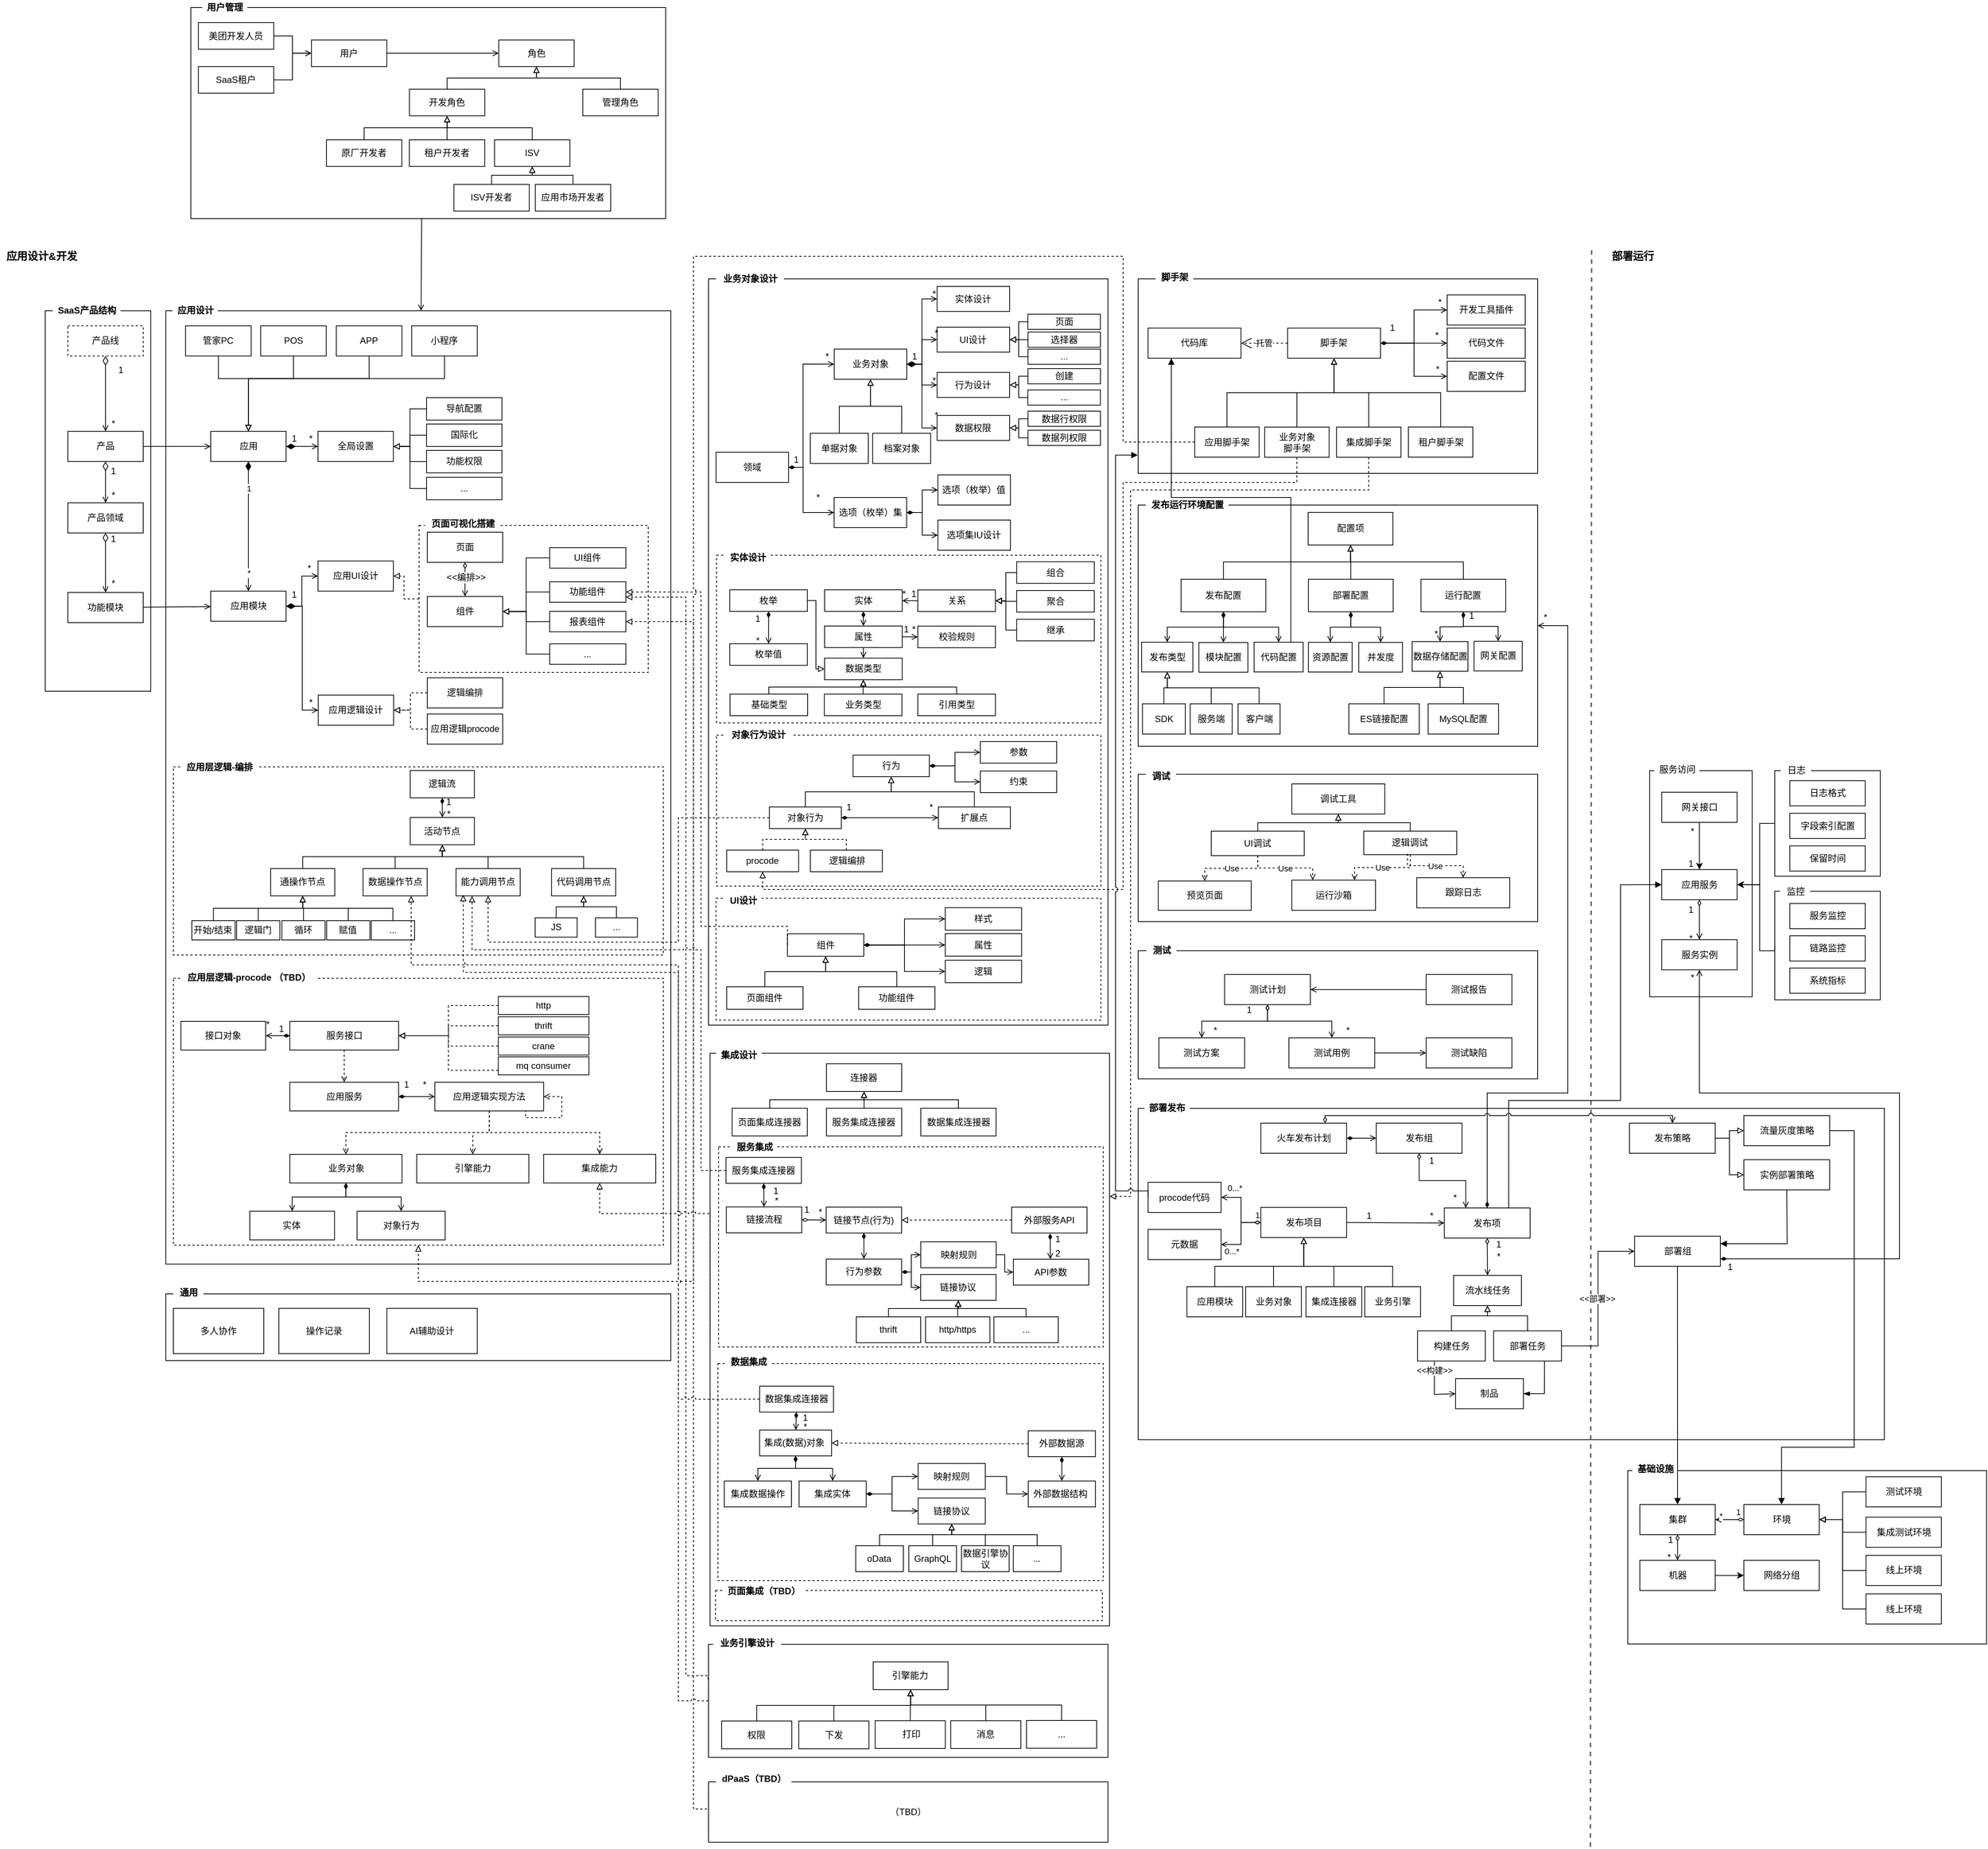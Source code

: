 <mxfile version="21.6.8" type="github">
  <diagram name="第 1 页" id="qKVdJsg3p4E0KQdxNIH7">
    <mxGraphModel dx="2086" dy="2574" grid="1" gridSize="10" guides="1" tooltips="1" connect="1" arrows="1" fold="1" page="1" pageScale="1" pageWidth="827" pageHeight="1169" math="0" shadow="0">
      <root>
        <mxCell id="0" />
        <mxCell id="1" parent="0" />
        <mxCell id="W12MaloJJMn_k4Jf244O-1" value="" style="group" vertex="1" connectable="0" parent="1">
          <mxGeometry x="1580" y="10.03" width="550" height="319.97" as="geometry" />
        </mxCell>
        <mxCell id="W12MaloJJMn_k4Jf244O-2" value="" style="rounded=0;whiteSpace=wrap;html=1;" vertex="1" parent="W12MaloJJMn_k4Jf244O-1">
          <mxGeometry width="530.0" height="319.97" as="geometry" />
        </mxCell>
        <mxCell id="W12MaloJJMn_k4Jf244O-3" value="SDK" style="rounded=0;whiteSpace=wrap;html=1;" vertex="1" parent="W12MaloJJMn_k4Jf244O-1">
          <mxGeometry x="5.72" y="263.686" width="56.83" height="40.112" as="geometry" />
        </mxCell>
        <mxCell id="W12MaloJJMn_k4Jf244O-4" value="" style="group" vertex="1" connectable="0" parent="W12MaloJJMn_k4Jf244O-1">
          <mxGeometry x="22.6" y="9.809" width="497.4" height="293.988" as="geometry" />
        </mxCell>
        <mxCell id="W12MaloJJMn_k4Jf244O-5" value="数据存储配置" style="rounded=0;whiteSpace=wrap;html=1;" vertex="1" parent="W12MaloJJMn_k4Jf244O-4">
          <mxGeometry x="340.95" y="171.327" width="74.0" height="39.385" as="geometry" />
        </mxCell>
        <mxCell id="W12MaloJJMn_k4Jf244O-6" value="资源配置" style="rounded=0;whiteSpace=wrap;html=1;" vertex="1" parent="W12MaloJJMn_k4Jf244O-4">
          <mxGeometry x="203.31" y="172.311" width="58.0" height="39.385" as="geometry" />
        </mxCell>
        <mxCell id="W12MaloJJMn_k4Jf244O-7" value="发布配置" style="rounded=0;whiteSpace=wrap;html=1;" vertex="1" parent="W12MaloJJMn_k4Jf244O-4">
          <mxGeometry x="34.327" y="88.617" width="112.436" height="43.162" as="geometry" />
        </mxCell>
        <mxCell id="W12MaloJJMn_k4Jf244O-8" value="部署配置" style="rounded=0;whiteSpace=wrap;html=1;" vertex="1" parent="W12MaloJJMn_k4Jf244O-4">
          <mxGeometry x="203.311" y="88.617" width="112.436" height="43.162" as="geometry" />
        </mxCell>
        <mxCell id="W12MaloJJMn_k4Jf244O-9" style="edgeStyle=elbowEdgeStyle;rounded=0;orthogonalLoop=1;jettySize=auto;html=1;exitX=0.5;exitY=1;exitDx=0;exitDy=0;entryX=0.5;entryY=0;entryDx=0;entryDy=0;startArrow=diamondThin;startFill=1;endArrow=open;endFill=0;elbow=vertical;" edge="1" parent="W12MaloJJMn_k4Jf244O-4" source="W12MaloJJMn_k4Jf244O-10" target="W12MaloJJMn_k4Jf244O-5">
          <mxGeometry relative="1" as="geometry" />
        </mxCell>
        <mxCell id="W12MaloJJMn_k4Jf244O-10" value="运行配置" style="rounded=0;whiteSpace=wrap;html=1;" vertex="1" parent="W12MaloJJMn_k4Jf244O-4">
          <mxGeometry x="352.619" y="88.617" width="112.436" height="43.162" as="geometry" />
        </mxCell>
        <mxCell id="W12MaloJJMn_k4Jf244O-11" style="edgeStyle=elbowEdgeStyle;rounded=0;orthogonalLoop=1;jettySize=auto;html=1;exitX=0.5;exitY=0;exitDx=0;exitDy=0;entryX=0.5;entryY=1;entryDx=0;entryDy=0;endArrow=block;endFill=0;elbow=vertical;" edge="1" parent="W12MaloJJMn_k4Jf244O-4" source="W12MaloJJMn_k4Jf244O-12" target="W12MaloJJMn_k4Jf244O-5">
          <mxGeometry relative="1" as="geometry">
            <mxPoint x="408.835" y="285.582" as="sourcePoint" />
            <mxPoint x="339.323" y="238.811" as="targetPoint" />
          </mxGeometry>
        </mxCell>
        <mxCell id="W12MaloJJMn_k4Jf244O-12" value="MySQL配置" style="rounded=0;whiteSpace=wrap;html=1;" vertex="1" parent="W12MaloJJMn_k4Jf244O-4">
          <mxGeometry x="362.12" y="253.876" width="93.432" height="40.112" as="geometry" />
        </mxCell>
        <mxCell id="W12MaloJJMn_k4Jf244O-13" style="edgeStyle=elbowEdgeStyle;rounded=0;orthogonalLoop=1;jettySize=auto;html=1;exitX=0.5;exitY=0;exitDx=0;exitDy=0;entryX=0.5;entryY=1;entryDx=0;entryDy=0;endArrow=block;endFill=0;elbow=vertical;" edge="1" parent="W12MaloJJMn_k4Jf244O-4" source="W12MaloJJMn_k4Jf244O-14" target="W12MaloJJMn_k4Jf244O-5">
          <mxGeometry relative="1" as="geometry" />
        </mxCell>
        <mxCell id="W12MaloJJMn_k4Jf244O-14" value="ES链接配置" style="rounded=0;whiteSpace=wrap;html=1;" vertex="1" parent="W12MaloJJMn_k4Jf244O-4">
          <mxGeometry x="256.924" y="253.876" width="93.432" height="40.112" as="geometry" />
        </mxCell>
        <mxCell id="W12MaloJJMn_k4Jf244O-15" value="网关配置" style="rounded=0;whiteSpace=wrap;html=1;" vertex="1" parent="W12MaloJJMn_k4Jf244O-4">
          <mxGeometry x="422.98" y="170.933" width="64.0" height="39.385" as="geometry" />
        </mxCell>
        <mxCell id="W12MaloJJMn_k4Jf244O-16" style="edgeStyle=elbowEdgeStyle;rounded=0;orthogonalLoop=1;jettySize=auto;html=1;exitX=0.5;exitY=1;exitDx=0;exitDy=0;entryX=0.5;entryY=0;entryDx=0;entryDy=0;startArrow=diamondThin;startFill=1;endArrow=open;endFill=0;elbow=vertical;" edge="1" parent="W12MaloJJMn_k4Jf244O-4" source="W12MaloJJMn_k4Jf244O-10" target="W12MaloJJMn_k4Jf244O-15">
          <mxGeometry relative="1" as="geometry" />
        </mxCell>
        <mxCell id="W12MaloJJMn_k4Jf244O-17" value="配置项" style="rounded=0;whiteSpace=wrap;html=1;" vertex="1" parent="W12MaloJJMn_k4Jf244O-4">
          <mxGeometry x="202.939" width="112.436" height="43.162" as="geometry" />
        </mxCell>
        <mxCell id="W12MaloJJMn_k4Jf244O-18" style="edgeStyle=elbowEdgeStyle;rounded=0;orthogonalLoop=1;jettySize=auto;html=1;exitX=0.5;exitY=0;exitDx=0;exitDy=0;endArrow=block;endFill=0;entryX=0.5;entryY=1;entryDx=0;entryDy=0;elbow=vertical;" edge="1" parent="W12MaloJJMn_k4Jf244O-4" source="W12MaloJJMn_k4Jf244O-7" target="W12MaloJJMn_k4Jf244O-17">
          <mxGeometry relative="1" as="geometry">
            <mxPoint x="190.569" y="51.73" as="targetPoint" />
          </mxGeometry>
        </mxCell>
        <mxCell id="W12MaloJJMn_k4Jf244O-19" style="edgeStyle=orthogonalEdgeStyle;rounded=0;orthogonalLoop=1;jettySize=auto;html=1;exitX=0.5;exitY=0;exitDx=0;exitDy=0;entryX=0.5;entryY=1;entryDx=0;entryDy=0;endArrow=block;endFill=0;" edge="1" parent="W12MaloJJMn_k4Jf244O-4" source="W12MaloJJMn_k4Jf244O-8" target="W12MaloJJMn_k4Jf244O-17">
          <mxGeometry relative="1" as="geometry" />
        </mxCell>
        <mxCell id="W12MaloJJMn_k4Jf244O-20" style="edgeStyle=elbowEdgeStyle;rounded=0;orthogonalLoop=1;jettySize=auto;html=1;exitX=0.5;exitY=0;exitDx=0;exitDy=0;entryX=0.5;entryY=1;entryDx=0;entryDy=0;endArrow=block;endFill=0;elbow=vertical;" edge="1" parent="W12MaloJJMn_k4Jf244O-4" source="W12MaloJJMn_k4Jf244O-10" target="W12MaloJJMn_k4Jf244O-17">
          <mxGeometry relative="1" as="geometry" />
        </mxCell>
        <mxCell id="W12MaloJJMn_k4Jf244O-21" value="发布类型" style="rounded=0;whiteSpace=wrap;html=1;" vertex="1" parent="W12MaloJJMn_k4Jf244O-4">
          <mxGeometry x="-18.0" y="172.188" width="68.0" height="39.385" as="geometry" />
        </mxCell>
        <mxCell id="W12MaloJJMn_k4Jf244O-22" style="edgeStyle=elbowEdgeStyle;rounded=0;orthogonalLoop=1;jettySize=auto;elbow=vertical;html=1;exitX=0.5;exitY=1;exitDx=0;exitDy=0;entryX=0.5;entryY=0;entryDx=0;entryDy=0;endArrow=open;endFill=0;startArrow=diamondThin;startFill=1;" edge="1" parent="W12MaloJJMn_k4Jf244O-4" source="W12MaloJJMn_k4Jf244O-7" target="W12MaloJJMn_k4Jf244O-21">
          <mxGeometry relative="1" as="geometry" />
        </mxCell>
        <mxCell id="W12MaloJJMn_k4Jf244O-23" value="代码配置" style="rounded=0;whiteSpace=wrap;html=1;" vertex="1" parent="W12MaloJJMn_k4Jf244O-4">
          <mxGeometry x="131.25" y="172.188" width="65.023" height="39.385" as="geometry" />
        </mxCell>
        <mxCell id="W12MaloJJMn_k4Jf244O-24" style="edgeStyle=elbowEdgeStyle;rounded=0;orthogonalLoop=1;jettySize=auto;elbow=vertical;html=1;exitX=0.5;exitY=1;exitDx=0;exitDy=0;entryX=0.5;entryY=0;entryDx=0;entryDy=0;endArrow=open;endFill=0;startArrow=diamondThin;startFill=1;" edge="1" parent="W12MaloJJMn_k4Jf244O-4" source="W12MaloJJMn_k4Jf244O-7" target="W12MaloJJMn_k4Jf244O-23">
          <mxGeometry relative="1" as="geometry" />
        </mxCell>
        <mxCell id="W12MaloJJMn_k4Jf244O-25" style="edgeStyle=elbowEdgeStyle;rounded=0;orthogonalLoop=1;jettySize=auto;html=1;exitX=0.5;exitY=0;exitDx=0;exitDy=0;endArrow=block;endFill=0;entryX=0.5;entryY=1;entryDx=0;entryDy=0;elbow=vertical;" edge="1" parent="W12MaloJJMn_k4Jf244O-4" source="W12MaloJJMn_k4Jf244O-26" target="W12MaloJJMn_k4Jf244O-21">
          <mxGeometry relative="1" as="geometry" />
        </mxCell>
        <mxCell id="W12MaloJJMn_k4Jf244O-26" value="服务端" style="rounded=0;whiteSpace=wrap;html=1;" vertex="1" parent="W12MaloJJMn_k4Jf244O-4">
          <mxGeometry x="46.466" y="253.876" width="55.71" height="40.112" as="geometry" />
        </mxCell>
        <mxCell id="W12MaloJJMn_k4Jf244O-27" style="edgeStyle=elbowEdgeStyle;rounded=0;orthogonalLoop=1;jettySize=auto;html=1;exitX=0.5;exitY=0;exitDx=0;exitDy=0;endArrow=block;endFill=0;entryX=0.5;entryY=1;entryDx=0;entryDy=0;elbow=vertical;" edge="1" parent="W12MaloJJMn_k4Jf244O-4" source="W12MaloJJMn_k4Jf244O-28" target="W12MaloJJMn_k4Jf244O-21">
          <mxGeometry relative="1" as="geometry" />
        </mxCell>
        <mxCell id="W12MaloJJMn_k4Jf244O-28" value="客户端" style="rounded=0;whiteSpace=wrap;html=1;" vertex="1" parent="W12MaloJJMn_k4Jf244O-4">
          <mxGeometry x="109.979" y="253.876" width="55.71" height="40.112" as="geometry" />
        </mxCell>
        <mxCell id="W12MaloJJMn_k4Jf244O-29" value="模块配置" style="rounded=0;whiteSpace=wrap;html=1;" vertex="1" parent="W12MaloJJMn_k4Jf244O-4">
          <mxGeometry x="57.982" y="172.558" width="65.023" height="39.385" as="geometry" />
        </mxCell>
        <mxCell id="W12MaloJJMn_k4Jf244O-30" style="edgeStyle=elbowEdgeStyle;rounded=0;orthogonalLoop=1;jettySize=auto;elbow=vertical;html=1;exitX=0.5;exitY=1;exitDx=0;exitDy=0;entryX=0.5;entryY=0;entryDx=0;entryDy=0;endArrow=open;endFill=0;startArrow=diamondThin;startFill=1;" edge="1" parent="W12MaloJJMn_k4Jf244O-4" source="W12MaloJJMn_k4Jf244O-7" target="W12MaloJJMn_k4Jf244O-29">
          <mxGeometry relative="1" as="geometry" />
        </mxCell>
        <mxCell id="W12MaloJJMn_k4Jf244O-31" style="rounded=0;orthogonalLoop=1;jettySize=auto;elbow=vertical;html=1;exitX=0.5;exitY=1;exitDx=0;exitDy=0;entryX=0.5;entryY=0;entryDx=0;entryDy=0;endArrow=open;endFill=0;startArrow=diamondThin;startFill=1;edgeStyle=orthogonalEdgeStyle;" edge="1" parent="W12MaloJJMn_k4Jf244O-4" source="W12MaloJJMn_k4Jf244O-8" target="W12MaloJJMn_k4Jf244O-6">
          <mxGeometry relative="1" as="geometry">
            <mxPoint x="119.347" y="144.087" as="sourcePoint" />
            <mxPoint x="119.297" y="183.635" as="targetPoint" />
          </mxGeometry>
        </mxCell>
        <mxCell id="W12MaloJJMn_k4Jf244O-32" value="1" style="text;html=1;align=center;verticalAlign=middle;resizable=0;points=[];autosize=1;" vertex="1" parent="W12MaloJJMn_k4Jf244O-4">
          <mxGeometry x="409.173" y="127.018" width="20" height="20" as="geometry" />
        </mxCell>
        <mxCell id="W12MaloJJMn_k4Jf244O-33" value="*" style="text;html=1;align=center;verticalAlign=middle;resizable=0;points=[];autosize=1;" vertex="1" parent="W12MaloJJMn_k4Jf244O-4">
          <mxGeometry x="362.12" y="151.634" width="20" height="20" as="geometry" />
        </mxCell>
        <mxCell id="W12MaloJJMn_k4Jf244O-34" value="并发度" style="rounded=0;whiteSpace=wrap;html=1;" vertex="1" parent="W12MaloJJMn_k4Jf244O-1">
          <mxGeometry x="292.66" y="182.244" width="58.0" height="39.385" as="geometry" />
        </mxCell>
        <mxCell id="W12MaloJJMn_k4Jf244O-35" style="rounded=0;orthogonalLoop=1;jettySize=auto;elbow=vertical;html=1;exitX=0.5;exitY=1;exitDx=0;exitDy=0;endArrow=open;endFill=0;startArrow=diamondThin;startFill=1;edgeStyle=orthogonalEdgeStyle;" edge="1" parent="W12MaloJJMn_k4Jf244O-1" source="W12MaloJJMn_k4Jf244O-8" target="W12MaloJJMn_k4Jf244O-34">
          <mxGeometry relative="1" as="geometry">
            <mxPoint x="292.129" y="153.897" as="sourcePoint" />
            <mxPoint x="264.91" y="194.429" as="targetPoint" />
          </mxGeometry>
        </mxCell>
        <mxCell id="W12MaloJJMn_k4Jf244O-36" value="*" style="text;html=1;align=center;verticalAlign=middle;resizable=0;points=[];autosize=1;" vertex="1" parent="W12MaloJJMn_k4Jf244O-1">
          <mxGeometry x="530.0" y="139.344" width="20" height="20" as="geometry" />
        </mxCell>
        <mxCell id="W12MaloJJMn_k4Jf244O-37" style="edgeStyle=elbowEdgeStyle;rounded=0;orthogonalLoop=1;jettySize=auto;html=1;exitX=0.5;exitY=0;exitDx=0;exitDy=0;entryX=0.5;entryY=1;entryDx=0;entryDy=0;endArrow=block;endFill=0;elbow=vertical;" edge="1" parent="W12MaloJJMn_k4Jf244O-1" source="W12MaloJJMn_k4Jf244O-3" target="W12MaloJJMn_k4Jf244O-21">
          <mxGeometry relative="1" as="geometry" />
        </mxCell>
        <mxCell id="W12MaloJJMn_k4Jf244O-38" value="" style="rounded=0;whiteSpace=wrap;html=1;" vertex="1" parent="1">
          <mxGeometry x="1580" y="810.41" width="990" height="439.59" as="geometry" />
        </mxCell>
        <mxCell id="W12MaloJJMn_k4Jf244O-39" value="" style="rounded=0;whiteSpace=wrap;html=1;" vertex="1" parent="1">
          <mxGeometry x="1010" y="-290" width="530" height="990" as="geometry" />
        </mxCell>
        <mxCell id="W12MaloJJMn_k4Jf244O-40" value="" style="group" vertex="1" connectable="0" parent="1">
          <mxGeometry x="1020" y="70" width="510.61" height="623.32" as="geometry" />
        </mxCell>
        <mxCell id="W12MaloJJMn_k4Jf244O-41" value="" style="rounded=0;whiteSpace=wrap;html=1;dashed=1;" vertex="1" parent="W12MaloJJMn_k4Jf244O-40">
          <mxGeometry x="0.61" y="245.199" width="510.0" height="200.357" as="geometry" />
        </mxCell>
        <mxCell id="W12MaloJJMn_k4Jf244O-42" value="&lt;b&gt;对象行为设计&lt;/b&gt;" style="text;html=1;align=center;verticalAlign=middle;resizable=0;points=[];autosize=1;fillColor=#ffffff;" vertex="1" parent="W12MaloJJMn_k4Jf244O-40">
          <mxGeometry x="10.607" y="234.704" width="90" height="20" as="geometry" />
        </mxCell>
        <mxCell id="W12MaloJJMn_k4Jf244O-43" value="行为" style="rounded=0;whiteSpace=wrap;html=1;" vertex="1" parent="W12MaloJJMn_k4Jf244O-40">
          <mxGeometry x="181.729" y="271.742" width="101.267" height="28.622" as="geometry" />
        </mxCell>
        <mxCell id="W12MaloJJMn_k4Jf244O-44" style="rounded=0;orthogonalLoop=1;jettySize=auto;html=1;exitX=0.5;exitY=0;exitDx=0;exitDy=0;startArrow=none;startFill=0;endArrow=block;endFill=0;entryX=0.5;entryY=1;entryDx=0;entryDy=0;edgeStyle=elbowEdgeStyle;elbow=vertical;" edge="1" parent="W12MaloJJMn_k4Jf244O-40" source="W12MaloJJMn_k4Jf244O-50" target="W12MaloJJMn_k4Jf244O-43">
          <mxGeometry relative="1" as="geometry" />
        </mxCell>
        <mxCell id="W12MaloJJMn_k4Jf244O-45" value="约束" style="rounded=0;whiteSpace=wrap;html=1;" vertex="1" parent="W12MaloJJMn_k4Jf244O-40">
          <mxGeometry x="350.609" y="292.906" width="101.267" height="28.622" as="geometry" />
        </mxCell>
        <mxCell id="W12MaloJJMn_k4Jf244O-46" style="edgeStyle=elbowEdgeStyle;rounded=0;orthogonalLoop=1;jettySize=auto;html=1;exitX=1;exitY=0.5;exitDx=0;exitDy=0;entryX=0;entryY=0.5;entryDx=0;entryDy=0;startArrow=diamondThin;startFill=1;endArrow=open;endFill=0;" edge="1" parent="W12MaloJJMn_k4Jf244O-40" source="W12MaloJJMn_k4Jf244O-43" target="W12MaloJJMn_k4Jf244O-45">
          <mxGeometry relative="1" as="geometry" />
        </mxCell>
        <mxCell id="W12MaloJJMn_k4Jf244O-47" value="参数" style="rounded=0;whiteSpace=wrap;html=1;" vertex="1" parent="W12MaloJJMn_k4Jf244O-40">
          <mxGeometry x="350.609" y="253.789" width="101.267" height="28.622" as="geometry" />
        </mxCell>
        <mxCell id="W12MaloJJMn_k4Jf244O-48" style="edgeStyle=elbowEdgeStyle;rounded=0;orthogonalLoop=1;jettySize=auto;html=1;exitX=1;exitY=0.5;exitDx=0;exitDy=0;entryX=0;entryY=0.5;entryDx=0;entryDy=0;startArrow=diamondThin;startFill=1;endArrow=open;endFill=0;" edge="1" parent="W12MaloJJMn_k4Jf244O-40" source="W12MaloJJMn_k4Jf244O-43" target="W12MaloJJMn_k4Jf244O-47">
          <mxGeometry relative="1" as="geometry" />
        </mxCell>
        <mxCell id="W12MaloJJMn_k4Jf244O-49" style="rounded=0;orthogonalLoop=1;jettySize=auto;html=1;exitX=0.5;exitY=0;exitDx=0;exitDy=0;startArrow=none;startFill=0;endArrow=block;endFill=0;entryX=0.5;entryY=1;entryDx=0;entryDy=0;edgeStyle=elbowEdgeStyle;elbow=vertical;" edge="1" parent="W12MaloJJMn_k4Jf244O-40" source="W12MaloJJMn_k4Jf244O-51" target="W12MaloJJMn_k4Jf244O-43">
          <mxGeometry relative="1" as="geometry">
            <mxPoint x="236.189" y="262.544" as="targetPoint" />
          </mxGeometry>
        </mxCell>
        <mxCell id="W12MaloJJMn_k4Jf244O-50" value="对象行为" style="rounded=0;whiteSpace=wrap;html=1;" vertex="1" parent="W12MaloJJMn_k4Jf244O-40">
          <mxGeometry x="70.743" y="340.608" width="95.492" height="28.622" as="geometry" />
        </mxCell>
        <mxCell id="W12MaloJJMn_k4Jf244O-51" value="扩展点" style="rounded=0;whiteSpace=wrap;html=1;" vertex="1" parent="W12MaloJJMn_k4Jf244O-40">
          <mxGeometry x="294.982" y="340.608" width="95.492" height="28.622" as="geometry" />
        </mxCell>
        <mxCell id="W12MaloJJMn_k4Jf244O-52" style="rounded=0;orthogonalLoop=1;jettySize=auto;html=1;exitX=1;exitY=0.5;exitDx=0;exitDy=0;entryX=0;entryY=0.5;entryDx=0;entryDy=0;startArrow=diamondThin;startFill=1;endArrow=open;endFill=0;" edge="1" parent="W12MaloJJMn_k4Jf244O-40" source="W12MaloJJMn_k4Jf244O-50" target="W12MaloJJMn_k4Jf244O-51">
          <mxGeometry relative="1" as="geometry" />
        </mxCell>
        <mxCell id="W12MaloJJMn_k4Jf244O-53" value="" style="rounded=0;whiteSpace=wrap;html=1;fillColor=#ffffff;dashed=1;" vertex="1" parent="W12MaloJJMn_k4Jf244O-40">
          <mxGeometry y="461.603" width="510.61" height="161.717" as="geometry" />
        </mxCell>
        <mxCell id="W12MaloJJMn_k4Jf244O-54" value="&lt;b&gt;UI设计&lt;/b&gt;" style="text;html=1;align=center;verticalAlign=middle;resizable=0;points=[];autosize=1;fillColor=#ffffff;" vertex="1" parent="W12MaloJJMn_k4Jf244O-40">
          <mxGeometry x="10.604" y="455.096" width="50" height="20" as="geometry" />
        </mxCell>
        <mxCell id="W12MaloJJMn_k4Jf244O-55" value="组件" style="rounded=0;whiteSpace=wrap;html=1;" vertex="1" parent="W12MaloJJMn_k4Jf244O-40">
          <mxGeometry x="94.731" y="508.799" width="101.267" height="29.867" as="geometry" />
        </mxCell>
        <mxCell id="W12MaloJJMn_k4Jf244O-56" value="属性" style="rounded=0;whiteSpace=wrap;html=1;" vertex="1" parent="W12MaloJJMn_k4Jf244O-40">
          <mxGeometry x="304.111" y="508.573" width="101.267" height="29.867" as="geometry" />
        </mxCell>
        <mxCell id="W12MaloJJMn_k4Jf244O-57" style="rounded=0;orthogonalLoop=1;jettySize=auto;html=1;exitX=1;exitY=0.5;exitDx=0;exitDy=0;endArrow=open;endFill=0;startArrow=diamondThin;startFill=1;" edge="1" parent="W12MaloJJMn_k4Jf244O-40" source="W12MaloJJMn_k4Jf244O-55" target="W12MaloJJMn_k4Jf244O-56">
          <mxGeometry relative="1" as="geometry" />
        </mxCell>
        <mxCell id="W12MaloJJMn_k4Jf244O-58" value="逻辑" style="rounded=0;whiteSpace=wrap;html=1;" vertex="1" parent="W12MaloJJMn_k4Jf244O-40">
          <mxGeometry x="304.111" y="543.866" width="101.267" height="29.867" as="geometry" />
        </mxCell>
        <mxCell id="W12MaloJJMn_k4Jf244O-59" style="edgeStyle=elbowEdgeStyle;rounded=0;orthogonalLoop=1;jettySize=auto;html=1;exitX=1;exitY=0.5;exitDx=0;exitDy=0;entryX=0;entryY=0.5;entryDx=0;entryDy=0;startArrow=diamondThin;startFill=1;endArrow=open;endFill=0;" edge="1" parent="W12MaloJJMn_k4Jf244O-40" source="W12MaloJJMn_k4Jf244O-55" target="W12MaloJJMn_k4Jf244O-58">
          <mxGeometry relative="1" as="geometry" />
        </mxCell>
        <mxCell id="W12MaloJJMn_k4Jf244O-60" value="样式" style="rounded=0;whiteSpace=wrap;html=1;" vertex="1" parent="W12MaloJJMn_k4Jf244O-40">
          <mxGeometry x="304.111" y="474.176" width="101.267" height="29.867" as="geometry" />
        </mxCell>
        <mxCell id="W12MaloJJMn_k4Jf244O-61" style="edgeStyle=elbowEdgeStyle;rounded=0;orthogonalLoop=1;jettySize=auto;html=1;exitX=1;exitY=0.5;exitDx=0;exitDy=0;entryX=0;entryY=0.5;entryDx=0;entryDy=0;startArrow=diamondThin;startFill=1;endArrow=open;endFill=0;" edge="1" parent="W12MaloJJMn_k4Jf244O-40" source="W12MaloJJMn_k4Jf244O-55" target="W12MaloJJMn_k4Jf244O-60">
          <mxGeometry relative="1" as="geometry" />
        </mxCell>
        <mxCell id="W12MaloJJMn_k4Jf244O-62" style="edgeStyle=elbowEdgeStyle;rounded=0;orthogonalLoop=1;jettySize=auto;html=1;exitX=0.5;exitY=0;exitDx=0;exitDy=0;endArrow=block;endFill=0;entryX=0.5;entryY=1;entryDx=0;entryDy=0;elbow=vertical;" edge="1" parent="W12MaloJJMn_k4Jf244O-40" source="W12MaloJJMn_k4Jf244O-63" target="W12MaloJJMn_k4Jf244O-55">
          <mxGeometry relative="1" as="geometry">
            <mxPoint x="75.13" y="554.108" as="targetPoint" />
          </mxGeometry>
        </mxCell>
        <mxCell id="W12MaloJJMn_k4Jf244O-63" value="页面组件" style="rounded=0;whiteSpace=wrap;html=1;" vertex="1" parent="W12MaloJJMn_k4Jf244O-40">
          <mxGeometry x="14.101" y="579.124" width="101.267" height="29.867" as="geometry" />
        </mxCell>
        <mxCell id="W12MaloJJMn_k4Jf244O-64" style="edgeStyle=elbowEdgeStyle;rounded=0;orthogonalLoop=1;jettySize=auto;html=1;exitX=0.5;exitY=0;exitDx=0;exitDy=0;entryX=0.5;entryY=1;entryDx=0;entryDy=0;endArrow=block;endFill=0;elbow=vertical;" edge="1" parent="W12MaloJJMn_k4Jf244O-40" source="W12MaloJJMn_k4Jf244O-65" target="W12MaloJJMn_k4Jf244O-55">
          <mxGeometry relative="1" as="geometry" />
        </mxCell>
        <mxCell id="W12MaloJJMn_k4Jf244O-65" value="功能组件" style="rounded=0;whiteSpace=wrap;html=1;" vertex="1" parent="W12MaloJJMn_k4Jf244O-40">
          <mxGeometry x="189.131" y="579.124" width="101.267" height="29.867" as="geometry" />
        </mxCell>
        <mxCell id="W12MaloJJMn_k4Jf244O-66" value="" style="group" vertex="1" connectable="0" parent="W12MaloJJMn_k4Jf244O-40">
          <mxGeometry x="0.61" width="510.0" height="228.979" as="geometry" />
        </mxCell>
        <mxCell id="W12MaloJJMn_k4Jf244O-67" value="" style="rounded=0;whiteSpace=wrap;html=1;dashed=1;" vertex="1" parent="W12MaloJJMn_k4Jf244O-66">
          <mxGeometry y="6.679" width="510.0" height="222.301" as="geometry" />
        </mxCell>
        <mxCell id="W12MaloJJMn_k4Jf244O-68" value="&lt;b&gt;实体设计&lt;/b&gt;" style="text;html=1;align=center;verticalAlign=middle;resizable=0;points=[];autosize=1;fillColor=#ffffff;" vertex="1" parent="W12MaloJJMn_k4Jf244O-66">
          <mxGeometry x="10.995" width="60" height="20" as="geometry" />
        </mxCell>
        <mxCell id="W12MaloJJMn_k4Jf244O-69" value="属性" style="rounded=0;whiteSpace=wrap;html=1;" vertex="1" parent="W12MaloJJMn_k4Jf244O-66">
          <mxGeometry x="143.383" y="100.495" width="102.974" height="28.623" as="geometry" />
        </mxCell>
        <mxCell id="W12MaloJJMn_k4Jf244O-70" value="数据类型" style="rounded=0;whiteSpace=wrap;html=1;" vertex="1" parent="W12MaloJJMn_k4Jf244O-66">
          <mxGeometry x="143.383" y="143.118" width="102.974" height="28.623" as="geometry" />
        </mxCell>
        <mxCell id="W12MaloJJMn_k4Jf244O-71" style="edgeStyle=none;rounded=0;orthogonalLoop=1;jettySize=auto;html=1;exitX=0.5;exitY=1;exitDx=0;exitDy=0;endArrow=open;endFill=0;" edge="1" parent="W12MaloJJMn_k4Jf244O-66" source="W12MaloJJMn_k4Jf244O-69" target="W12MaloJJMn_k4Jf244O-70">
          <mxGeometry relative="1" as="geometry" />
        </mxCell>
        <mxCell id="W12MaloJJMn_k4Jf244O-72" style="rounded=0;orthogonalLoop=1;jettySize=auto;html=1;exitX=0.5;exitY=1;exitDx=0;exitDy=0;entryX=0.5;entryY=0;entryDx=0;entryDy=0;endArrow=open;endFill=0;startArrow=diamondThin;startFill=1;" edge="1" parent="W12MaloJJMn_k4Jf244O-66" source="W12MaloJJMn_k4Jf244O-74" target="W12MaloJJMn_k4Jf244O-69">
          <mxGeometry relative="1" as="geometry" />
        </mxCell>
        <mxCell id="W12MaloJJMn_k4Jf244O-73" style="edgeStyle=none;rounded=0;orthogonalLoop=1;jettySize=auto;html=1;exitX=1;exitY=0.5;exitDx=0;exitDy=0;entryX=0;entryY=0.5;entryDx=0;entryDy=0;endArrow=open;endFill=0;" edge="1" parent="W12MaloJJMn_k4Jf244O-66" source="W12MaloJJMn_k4Jf244O-69" target="W12MaloJJMn_k4Jf244O-77">
          <mxGeometry relative="1" as="geometry" />
        </mxCell>
        <mxCell id="W12MaloJJMn_k4Jf244O-74" value="实体" style="rounded=0;whiteSpace=wrap;html=1;" vertex="1" parent="W12MaloJJMn_k4Jf244O-66">
          <mxGeometry x="143.383" y="52.472" width="102.974" height="28.623" as="geometry" />
        </mxCell>
        <mxCell id="W12MaloJJMn_k4Jf244O-75" style="rounded=0;orthogonalLoop=1;jettySize=auto;html=1;exitX=0;exitY=0.5;exitDx=0;exitDy=0;endArrow=open;endFill=0;" edge="1" parent="W12MaloJJMn_k4Jf244O-66" source="W12MaloJJMn_k4Jf244O-76" target="W12MaloJJMn_k4Jf244O-74">
          <mxGeometry relative="1" as="geometry" />
        </mxCell>
        <mxCell id="W12MaloJJMn_k4Jf244O-76" value="关系" style="rounded=0;whiteSpace=wrap;html=1;" vertex="1" parent="W12MaloJJMn_k4Jf244O-66">
          <mxGeometry x="267.057" y="52.637" width="102.974" height="28.623" as="geometry" />
        </mxCell>
        <mxCell id="W12MaloJJMn_k4Jf244O-77" value="校验规则" style="rounded=0;whiteSpace=wrap;html=1;" vertex="1" parent="W12MaloJJMn_k4Jf244O-66">
          <mxGeometry x="267.059" y="100.654" width="102.974" height="28.623" as="geometry" />
        </mxCell>
        <mxCell id="W12MaloJJMn_k4Jf244O-78" style="edgeStyle=elbowEdgeStyle;rounded=0;orthogonalLoop=1;jettySize=auto;html=1;exitX=0.5;exitY=0;exitDx=0;exitDy=0;entryX=0.5;entryY=1;entryDx=0;entryDy=0;endArrow=block;endFill=0;elbow=vertical;" edge="1" parent="W12MaloJJMn_k4Jf244O-66" source="W12MaloJJMn_k4Jf244O-79" target="W12MaloJJMn_k4Jf244O-70">
          <mxGeometry relative="1" as="geometry" />
        </mxCell>
        <mxCell id="W12MaloJJMn_k4Jf244O-79" value="引用类型" style="rounded=0;whiteSpace=wrap;html=1;" vertex="1" parent="W12MaloJJMn_k4Jf244O-66">
          <mxGeometry x="267.048" y="190.825" width="102.974" height="28.623" as="geometry" />
        </mxCell>
        <mxCell id="W12MaloJJMn_k4Jf244O-80" style="edgeStyle=elbowEdgeStyle;rounded=0;orthogonalLoop=1;jettySize=auto;html=1;exitX=0.5;exitY=0;exitDx=0;exitDy=0;entryX=0.5;entryY=1;entryDx=0;entryDy=0;endArrow=block;endFill=0;elbow=vertical;" edge="1" parent="W12MaloJJMn_k4Jf244O-66" source="W12MaloJJMn_k4Jf244O-81" target="W12MaloJJMn_k4Jf244O-70">
          <mxGeometry relative="1" as="geometry" />
        </mxCell>
        <mxCell id="W12MaloJJMn_k4Jf244O-81" value="基础类型" style="rounded=0;whiteSpace=wrap;html=1;" vertex="1" parent="W12MaloJJMn_k4Jf244O-66">
          <mxGeometry x="17.931" y="190.823" width="102.974" height="28.623" as="geometry" />
        </mxCell>
        <mxCell id="W12MaloJJMn_k4Jf244O-82" style="edgeStyle=elbowEdgeStyle;rounded=0;orthogonalLoop=1;jettySize=auto;html=1;exitX=0.5;exitY=0;exitDx=0;exitDy=0;endArrow=block;endFill=0;elbow=vertical;" edge="1" parent="W12MaloJJMn_k4Jf244O-66" source="W12MaloJJMn_k4Jf244O-83" target="W12MaloJJMn_k4Jf244O-70">
          <mxGeometry relative="1" as="geometry" />
        </mxCell>
        <mxCell id="W12MaloJJMn_k4Jf244O-83" value="业务类型" style="rounded=0;whiteSpace=wrap;html=1;" vertex="1" parent="W12MaloJJMn_k4Jf244O-66">
          <mxGeometry x="143.036" y="190.823" width="102.974" height="28.623" as="geometry" />
        </mxCell>
        <mxCell id="W12MaloJJMn_k4Jf244O-84" value="1" style="text;html=1;align=center;verticalAlign=middle;resizable=0;points=[];autosize=1;" vertex="1" parent="W12MaloJJMn_k4Jf244O-66">
          <mxGeometry x="251.703" y="47.704" width="20" height="20" as="geometry" />
        </mxCell>
        <mxCell id="W12MaloJJMn_k4Jf244O-85" value="*" style="text;html=1;align=center;verticalAlign=middle;resizable=0;points=[];autosize=1;" vertex="1" parent="W12MaloJJMn_k4Jf244O-66">
          <mxGeometry x="238.509" y="47.704" width="20" height="20" as="geometry" />
        </mxCell>
        <mxCell id="W12MaloJJMn_k4Jf244O-86" style="edgeStyle=elbowEdgeStyle;rounded=0;orthogonalLoop=1;jettySize=auto;html=1;exitX=1;exitY=0.5;exitDx=0;exitDy=0;entryX=0;entryY=0.5;entryDx=0;entryDy=0;startArrow=none;startFill=0;endArrow=block;endFill=0;" edge="1" parent="W12MaloJJMn_k4Jf244O-66" source="W12MaloJJMn_k4Jf244O-87" target="W12MaloJJMn_k4Jf244O-70">
          <mxGeometry relative="1" as="geometry" />
        </mxCell>
        <mxCell id="W12MaloJJMn_k4Jf244O-87" value="枚举" style="rounded=0;whiteSpace=wrap;html=1;" vertex="1" parent="W12MaloJJMn_k4Jf244O-66">
          <mxGeometry x="17.586" y="52.479" width="102.974" height="28.623" as="geometry" />
        </mxCell>
        <mxCell id="W12MaloJJMn_k4Jf244O-88" style="edgeStyle=elbowEdgeStyle;rounded=0;orthogonalLoop=1;jettySize=auto;html=1;exitX=0;exitY=0.5;exitDx=0;exitDy=0;entryX=1;entryY=0.5;entryDx=0;entryDy=0;endArrow=block;endFill=0;" edge="1" parent="W12MaloJJMn_k4Jf244O-66" source="W12MaloJJMn_k4Jf244O-89" target="W12MaloJJMn_k4Jf244O-76">
          <mxGeometry relative="1" as="geometry" />
        </mxCell>
        <mxCell id="W12MaloJJMn_k4Jf244O-89" value="组合" style="rounded=0;whiteSpace=wrap;html=1;" vertex="1" parent="W12MaloJJMn_k4Jf244O-66">
          <mxGeometry x="398.233" y="15.265" width="102.974" height="28.623" as="geometry" />
        </mxCell>
        <mxCell id="W12MaloJJMn_k4Jf244O-90" style="edgeStyle=elbowEdgeStyle;rounded=0;orthogonalLoop=1;jettySize=auto;html=1;exitX=0;exitY=0.5;exitDx=0;exitDy=0;entryX=1;entryY=0.5;entryDx=0;entryDy=0;endArrow=block;endFill=0;" edge="1" parent="W12MaloJJMn_k4Jf244O-66" source="W12MaloJJMn_k4Jf244O-91" target="W12MaloJJMn_k4Jf244O-76">
          <mxGeometry relative="1" as="geometry" />
        </mxCell>
        <mxCell id="W12MaloJJMn_k4Jf244O-91" value="聚合" style="rounded=0;whiteSpace=wrap;html=1;" vertex="1" parent="W12MaloJJMn_k4Jf244O-66">
          <mxGeometry x="398.233" y="53.429" width="102.974" height="28.623" as="geometry" />
        </mxCell>
        <mxCell id="W12MaloJJMn_k4Jf244O-92" style="edgeStyle=elbowEdgeStyle;rounded=0;orthogonalLoop=1;jettySize=auto;html=1;exitX=0;exitY=0.5;exitDx=0;exitDy=0;endArrow=block;endFill=0;entryX=1;entryY=0.5;entryDx=0;entryDy=0;" edge="1" parent="W12MaloJJMn_k4Jf244O-66" source="W12MaloJJMn_k4Jf244O-93" target="W12MaloJJMn_k4Jf244O-76">
          <mxGeometry relative="1" as="geometry">
            <mxPoint x="413.34" y="143.114" as="targetPoint" />
          </mxGeometry>
        </mxCell>
        <mxCell id="W12MaloJJMn_k4Jf244O-93" value="继承" style="rounded=0;whiteSpace=wrap;html=1;" vertex="1" parent="W12MaloJJMn_k4Jf244O-66">
          <mxGeometry x="398.233" y="91.593" width="102.974" height="28.623" as="geometry" />
        </mxCell>
        <mxCell id="W12MaloJJMn_k4Jf244O-94" value="枚举值" style="rounded=0;whiteSpace=wrap;html=1;" vertex="1" parent="W12MaloJJMn_k4Jf244O-66">
          <mxGeometry x="17.586" y="124.036" width="102.974" height="28.623" as="geometry" />
        </mxCell>
        <mxCell id="W12MaloJJMn_k4Jf244O-95" style="rounded=0;orthogonalLoop=1;jettySize=auto;html=1;exitX=0.5;exitY=1;exitDx=0;exitDy=0;entryX=0.5;entryY=0;entryDx=0;entryDy=0;endArrow=open;endFill=0;startArrow=diamondThin;startFill=1;" edge="1" parent="W12MaloJJMn_k4Jf244O-66" source="W12MaloJJMn_k4Jf244O-87" target="W12MaloJJMn_k4Jf244O-94">
          <mxGeometry relative="1" as="geometry" />
        </mxCell>
        <mxCell id="W12MaloJJMn_k4Jf244O-96" value="1" style="text;html=1;align=center;verticalAlign=middle;resizable=0;points=[];autosize=1;" vertex="1" parent="W12MaloJJMn_k4Jf244O-66">
          <mxGeometry x="43.96" y="81.412" width="20" height="20" as="geometry" />
        </mxCell>
        <mxCell id="W12MaloJJMn_k4Jf244O-97" value="*" style="text;html=1;align=center;verticalAlign=middle;resizable=0;points=[];autosize=1;" vertex="1" parent="W12MaloJJMn_k4Jf244O-66">
          <mxGeometry x="43.96" y="110.035" width="20" height="20" as="geometry" />
        </mxCell>
        <mxCell id="W12MaloJJMn_k4Jf244O-98" value="1" style="text;html=1;align=center;verticalAlign=middle;resizable=0;points=[];autosize=1;" vertex="1" parent="W12MaloJJMn_k4Jf244O-66">
          <mxGeometry x="241.811" y="95.408" width="20" height="20" as="geometry" />
        </mxCell>
        <mxCell id="W12MaloJJMn_k4Jf244O-99" value="*" style="text;html=1;align=center;verticalAlign=middle;resizable=0;points=[];autosize=1;" vertex="1" parent="W12MaloJJMn_k4Jf244O-66">
          <mxGeometry x="251.698" y="95.408" width="20" height="20" as="geometry" />
        </mxCell>
        <mxCell id="W12MaloJJMn_k4Jf244O-100" value="1" style="text;html=1;align=center;verticalAlign=middle;resizable=0;points=[];autosize=1;" vertex="1" parent="W12MaloJJMn_k4Jf244O-40">
          <mxGeometry x="166.24" y="331.066" width="20" height="20" as="geometry" />
        </mxCell>
        <mxCell id="W12MaloJJMn_k4Jf244O-101" value="*" style="text;html=1;align=center;verticalAlign=middle;resizable=0;points=[];autosize=1;" vertex="1" parent="W12MaloJJMn_k4Jf244O-40">
          <mxGeometry x="274.98" y="331.066" width="20" height="20" as="geometry" />
        </mxCell>
        <mxCell id="W12MaloJJMn_k4Jf244O-102" style="edgeStyle=elbowEdgeStyle;rounded=0;orthogonalLoop=1;jettySize=auto;html=1;exitX=0.5;exitY=0;exitDx=0;exitDy=0;entryX=0.5;entryY=1;entryDx=0;entryDy=0;startArrow=none;startFill=0;endArrow=block;endFill=0;elbow=vertical;dashed=1;" edge="1" parent="W12MaloJJMn_k4Jf244O-40" source="W12MaloJJMn_k4Jf244O-103" target="W12MaloJJMn_k4Jf244O-50">
          <mxGeometry relative="1" as="geometry" />
        </mxCell>
        <mxCell id="W12MaloJJMn_k4Jf244O-103" value="procode" style="rounded=0;whiteSpace=wrap;html=1;" vertex="1" parent="W12MaloJJMn_k4Jf244O-40">
          <mxGeometry x="14.103" y="397.853" width="95.492" height="28.622" as="geometry" />
        </mxCell>
        <mxCell id="W12MaloJJMn_k4Jf244O-104" style="edgeStyle=elbowEdgeStyle;rounded=0;orthogonalLoop=1;jettySize=auto;elbow=vertical;html=1;exitX=0.5;exitY=0;exitDx=0;exitDy=0;entryX=0.5;entryY=1;entryDx=0;entryDy=0;dashed=1;startArrow=none;startFill=0;endArrow=block;endFill=0;" edge="1" parent="W12MaloJJMn_k4Jf244O-40" source="W12MaloJJMn_k4Jf244O-105" target="W12MaloJJMn_k4Jf244O-50">
          <mxGeometry relative="1" as="geometry" />
        </mxCell>
        <mxCell id="W12MaloJJMn_k4Jf244O-105" value="&amp;nbsp;逻辑编排" style="rounded=0;whiteSpace=wrap;html=1;" vertex="1" parent="W12MaloJJMn_k4Jf244O-40">
          <mxGeometry x="125.113" y="397.853" width="95.492" height="28.622" as="geometry" />
        </mxCell>
        <mxCell id="W12MaloJJMn_k4Jf244O-106" value="" style="rounded=0;whiteSpace=wrap;html=1;" vertex="1" parent="1">
          <mxGeometry x="290" y="-247.72" width="670" height="1264.75" as="geometry" />
        </mxCell>
        <mxCell id="W12MaloJJMn_k4Jf244O-107" value="" style="rounded=0;whiteSpace=wrap;html=1;dashed=1;" vertex="1" parent="1">
          <mxGeometry x="300" y="357.4" width="650" height="249.63" as="geometry" />
        </mxCell>
        <mxCell id="W12MaloJJMn_k4Jf244O-108" value="" style="rounded=0;whiteSpace=wrap;html=1;" vertex="1" parent="1">
          <mxGeometry x="1580" y="-290" width="530" height="258" as="geometry" />
        </mxCell>
        <mxCell id="W12MaloJJMn_k4Jf244O-109" style="edgeStyle=orthogonalEdgeStyle;rounded=0;orthogonalLoop=1;jettySize=auto;html=1;entryX=0.5;entryY=0;entryDx=0;entryDy=0;startArrow=open;startFill=0;endArrow=diamondThin;endFill=1;exitX=1;exitY=0.5;exitDx=0;exitDy=0;" edge="1" parent="1" source="W12MaloJJMn_k4Jf244O-2" target="W12MaloJJMn_k4Jf244O-392">
          <mxGeometry relative="1" as="geometry">
            <Array as="points">
              <mxPoint x="2150" y="170" />
              <mxPoint x="2150" y="790" />
              <mxPoint x="2043" y="790" />
            </Array>
            <mxPoint x="2130" y="440" as="sourcePoint" />
          </mxGeometry>
        </mxCell>
        <mxCell id="W12MaloJJMn_k4Jf244O-110" style="edgeStyle=orthogonalEdgeStyle;rounded=0;orthogonalLoop=1;jettySize=auto;html=1;exitX=0;exitY=0.5;exitDx=0;exitDy=0;entryX=1;entryY=0.5;entryDx=0;entryDy=0;dashed=1;endArrow=block;endFill=0;" edge="1" parent="1" source="W12MaloJJMn_k4Jf244O-111" target="W12MaloJJMn_k4Jf244O-155">
          <mxGeometry relative="1" as="geometry" />
        </mxCell>
        <mxCell id="W12MaloJJMn_k4Jf244O-111" value="" style="rounded=0;whiteSpace=wrap;html=1;dashed=1;" vertex="1" parent="1">
          <mxGeometry x="626" y="37.03" width="304" height="195" as="geometry" />
        </mxCell>
        <mxCell id="W12MaloJJMn_k4Jf244O-112" style="rounded=0;orthogonalLoop=1;jettySize=auto;html=1;exitX=0.486;exitY=1;exitDx=0;exitDy=0;endArrow=open;endFill=0;exitPerimeter=0;" edge="1" parent="1" source="W12MaloJJMn_k4Jf244O-113" target="W12MaloJJMn_k4Jf244O-106">
          <mxGeometry relative="1" as="geometry" />
        </mxCell>
        <mxCell id="W12MaloJJMn_k4Jf244O-113" value="" style="rounded=0;whiteSpace=wrap;html=1;" vertex="1" parent="1">
          <mxGeometry x="323.2" y="-650" width="630" height="280" as="geometry" />
        </mxCell>
        <mxCell id="W12MaloJJMn_k4Jf244O-114" value="" style="rounded=0;whiteSpace=wrap;html=1;" vertex="1" parent="1">
          <mxGeometry x="2424.62" y="522.4" width="140" height="144.02" as="geometry" />
        </mxCell>
        <mxCell id="W12MaloJJMn_k4Jf244O-115" value="" style="rounded=0;whiteSpace=wrap;html=1;" vertex="1" parent="1">
          <mxGeometry x="2258.62" y="362.4" width="136" height="300" as="geometry" />
        </mxCell>
        <mxCell id="W12MaloJJMn_k4Jf244O-116" value="" style="rounded=0;whiteSpace=wrap;html=1;" vertex="1" parent="1">
          <mxGeometry x="2229.62" y="1291" width="476" height="230" as="geometry" />
        </mxCell>
        <mxCell id="W12MaloJJMn_k4Jf244O-117" value="" style="rounded=0;whiteSpace=wrap;html=1;" vertex="1" parent="1">
          <mxGeometry x="130" y="-247.72" width="140" height="504.75" as="geometry" />
        </mxCell>
        <mxCell id="W12MaloJJMn_k4Jf244O-118" style="rounded=0;orthogonalLoop=1;jettySize=auto;html=1;startArrow=none;startFill=0;startSize=10;endArrow=open;endFill=0;endSize=6;" edge="1" parent="1" source="W12MaloJJMn_k4Jf244O-131" target="W12MaloJJMn_k4Jf244O-158">
          <mxGeometry relative="1" as="geometry">
            <mxPoint x="680.63" y="21.28" as="targetPoint" />
          </mxGeometry>
        </mxCell>
        <mxCell id="W12MaloJJMn_k4Jf244O-119" style="rounded=0;orthogonalLoop=1;jettySize=auto;html=1;exitX=1;exitY=0.5;exitDx=0;exitDy=0;entryX=0;entryY=0.5;entryDx=0;entryDy=0;startArrow=diamondThin;startFill=1;startSize=10;endArrow=open;endFill=0;endSize=6;edgeStyle=elbowEdgeStyle;" edge="1" parent="1" source="W12MaloJJMn_k4Jf244O-121" target="W12MaloJJMn_k4Jf244O-155">
          <mxGeometry relative="1" as="geometry" />
        </mxCell>
        <mxCell id="W12MaloJJMn_k4Jf244O-120" style="rounded=0;orthogonalLoop=1;jettySize=auto;html=1;exitX=1;exitY=0.5;exitDx=0;exitDy=0;startArrow=diamondThin;startFill=1;startSize=10;endArrow=open;endFill=0;endSize=6;entryX=0;entryY=0.5;entryDx=0;entryDy=0;edgeStyle=elbowEdgeStyle;" edge="1" parent="1" source="W12MaloJJMn_k4Jf244O-121" target="W12MaloJJMn_k4Jf244O-156">
          <mxGeometry relative="1" as="geometry" />
        </mxCell>
        <mxCell id="W12MaloJJMn_k4Jf244O-121" value="应用模块" style="rounded=0;whiteSpace=wrap;html=1;" vertex="1" parent="1">
          <mxGeometry x="349.57" y="124.23" width="100" height="40" as="geometry" />
        </mxCell>
        <mxCell id="W12MaloJJMn_k4Jf244O-122" value="*" style="text;html=1;align=center;verticalAlign=middle;resizable=0;points=[];autosize=1;" vertex="1" parent="1">
          <mxGeometry x="469.57" y="84.23" width="20" height="20" as="geometry" />
        </mxCell>
        <mxCell id="W12MaloJJMn_k4Jf244O-123" value="*" style="text;html=1;align=center;verticalAlign=middle;resizable=0;points=[];autosize=1;" vertex="1" parent="1">
          <mxGeometry x="472.22" y="262.19" width="20" height="20" as="geometry" />
        </mxCell>
        <mxCell id="W12MaloJJMn_k4Jf244O-124" style="edgeStyle=orthogonalEdgeStyle;rounded=0;orthogonalLoop=1;jettySize=auto;html=1;entryX=0;entryY=0.5;entryDx=0;entryDy=0;startArrow=block;startFill=0;startSize=6;endArrow=none;endFill=0;endSize=6;" edge="1" parent="1" source="W12MaloJJMn_k4Jf244O-128" target="W12MaloJJMn_k4Jf244O-148">
          <mxGeometry relative="1" as="geometry" />
        </mxCell>
        <mxCell id="W12MaloJJMn_k4Jf244O-125" style="edgeStyle=orthogonalEdgeStyle;rounded=0;orthogonalLoop=1;jettySize=auto;html=1;entryX=0;entryY=0.5;entryDx=0;entryDy=0;startArrow=block;startFill=0;startSize=6;endArrow=none;endFill=0;endSize=6;" edge="1" parent="1" source="W12MaloJJMn_k4Jf244O-128" target="W12MaloJJMn_k4Jf244O-150">
          <mxGeometry relative="1" as="geometry" />
        </mxCell>
        <mxCell id="W12MaloJJMn_k4Jf244O-126" style="edgeStyle=orthogonalEdgeStyle;rounded=0;orthogonalLoop=1;jettySize=auto;html=1;entryX=0;entryY=0.5;entryDx=0;entryDy=0;startArrow=block;startFill=0;startSize=6;endArrow=none;endFill=0;endSize=6;" edge="1" parent="1" source="W12MaloJJMn_k4Jf244O-128" target="W12MaloJJMn_k4Jf244O-149">
          <mxGeometry relative="1" as="geometry" />
        </mxCell>
        <mxCell id="W12MaloJJMn_k4Jf244O-127" style="edgeStyle=orthogonalEdgeStyle;rounded=0;orthogonalLoop=1;jettySize=auto;html=1;entryX=0;entryY=0.5;entryDx=0;entryDy=0;startArrow=block;startFill=0;startSize=6;endArrow=none;endFill=0;endSize=6;" edge="1" parent="1" source="W12MaloJJMn_k4Jf244O-128" target="W12MaloJJMn_k4Jf244O-151">
          <mxGeometry relative="1" as="geometry" />
        </mxCell>
        <mxCell id="W12MaloJJMn_k4Jf244O-128" value="全局设置" style="rounded=0;whiteSpace=wrap;html=1;" vertex="1" parent="1">
          <mxGeometry x="491.88" y="-87.72" width="100" height="40" as="geometry" />
        </mxCell>
        <mxCell id="W12MaloJJMn_k4Jf244O-129" value="&lt;b&gt;SaaS产品结构&lt;/b&gt;" style="text;html=1;align=center;verticalAlign=middle;resizable=0;points=[];autosize=1;fillColor=#ffffff;" vertex="1" parent="1">
          <mxGeometry x="140" y="-257.72" width="90" height="20" as="geometry" />
        </mxCell>
        <mxCell id="W12MaloJJMn_k4Jf244O-130" value="产品线" style="rounded=0;whiteSpace=wrap;html=1;dashed=1;" vertex="1" parent="1">
          <mxGeometry x="160" y="-227.72" width="100" height="40" as="geometry" />
        </mxCell>
        <mxCell id="W12MaloJJMn_k4Jf244O-131" value="产品" style="rounded=0;whiteSpace=wrap;html=1;" vertex="1" parent="1">
          <mxGeometry x="160" y="-87.72" width="100" height="40" as="geometry" />
        </mxCell>
        <mxCell id="W12MaloJJMn_k4Jf244O-132" style="rounded=0;orthogonalLoop=1;jettySize=auto;html=1;endArrow=open;endFill=0;startArrow=diamondThin;startFill=0;startSize=10;" edge="1" parent="1" source="W12MaloJJMn_k4Jf244O-130" target="W12MaloJJMn_k4Jf244O-131">
          <mxGeometry relative="1" as="geometry" />
        </mxCell>
        <mxCell id="W12MaloJJMn_k4Jf244O-133" style="rounded=0;orthogonalLoop=1;jettySize=auto;html=1;startArrow=none;startFill=0;endArrow=open;endFill=0;" edge="1" parent="1" source="W12MaloJJMn_k4Jf244O-134" target="W12MaloJJMn_k4Jf244O-121">
          <mxGeometry relative="1" as="geometry" />
        </mxCell>
        <mxCell id="W12MaloJJMn_k4Jf244O-134" value="功能模块" style="rounded=0;whiteSpace=wrap;html=1;" vertex="1" parent="1">
          <mxGeometry x="160" y="126.03" width="100" height="40" as="geometry" />
        </mxCell>
        <mxCell id="W12MaloJJMn_k4Jf244O-135" style="rounded=0;orthogonalLoop=1;jettySize=auto;html=1;startArrow=diamondThin;startFill=0;endArrow=open;endFill=0;startSize=10;entryX=0.5;entryY=0;entryDx=0;entryDy=0;" edge="1" parent="1" source="W12MaloJJMn_k4Jf244O-131" target="W12MaloJJMn_k4Jf244O-424">
          <mxGeometry relative="1" as="geometry" />
        </mxCell>
        <mxCell id="W12MaloJJMn_k4Jf244O-136" value="1" style="text;html=1;align=center;verticalAlign=middle;resizable=0;points=[];autosize=1;" vertex="1" parent="1">
          <mxGeometry x="220" y="-178.72" width="20" height="20" as="geometry" />
        </mxCell>
        <mxCell id="W12MaloJJMn_k4Jf244O-137" value="*" style="text;html=1;align=center;verticalAlign=middle;resizable=0;points=[];autosize=1;" vertex="1" parent="1">
          <mxGeometry x="210" y="-107.72" width="20" height="20" as="geometry" />
        </mxCell>
        <mxCell id="W12MaloJJMn_k4Jf244O-138" value="1" style="text;html=1;align=center;verticalAlign=middle;resizable=0;points=[];autosize=1;" vertex="1" parent="1">
          <mxGeometry x="210" y="-44.72" width="20" height="20" as="geometry" />
        </mxCell>
        <mxCell id="W12MaloJJMn_k4Jf244O-139" value="*" style="text;html=1;align=center;verticalAlign=middle;resizable=0;points=[];autosize=1;" vertex="1" parent="1">
          <mxGeometry x="210" y="104.23" width="20" height="20" as="geometry" />
        </mxCell>
        <mxCell id="W12MaloJJMn_k4Jf244O-140" style="edgeStyle=none;rounded=0;orthogonalLoop=1;jettySize=auto;html=1;exitX=1;exitY=0.5;exitDx=0;exitDy=0;entryX=0;entryY=0.5;entryDx=0;entryDy=0;endArrow=open;endFill=0;startArrow=diamondThin;startFill=1;startSize=10;" edge="1" parent="1" source="W12MaloJJMn_k4Jf244O-158" target="W12MaloJJMn_k4Jf244O-128">
          <mxGeometry relative="1" as="geometry" />
        </mxCell>
        <mxCell id="W12MaloJJMn_k4Jf244O-141" style="rounded=0;orthogonalLoop=1;jettySize=auto;html=1;exitX=0.5;exitY=1;exitDx=0;exitDy=0;startArrow=diamondThin;startFill=1;endArrow=open;endFill=0;startSize=10;" edge="1" parent="1" source="W12MaloJJMn_k4Jf244O-158" target="W12MaloJJMn_k4Jf244O-121">
          <mxGeometry relative="1" as="geometry" />
        </mxCell>
        <mxCell id="W12MaloJJMn_k4Jf244O-142" value="1" style="edgeLabel;html=1;align=center;verticalAlign=middle;resizable=0;points=[];" vertex="1" connectable="0" parent="W12MaloJJMn_k4Jf244O-141">
          <mxGeometry x="-0.724" y="15" relative="1" as="geometry">
            <mxPoint x="-15" y="12" as="offset" />
          </mxGeometry>
        </mxCell>
        <mxCell id="W12MaloJJMn_k4Jf244O-143" value="*" style="edgeLabel;html=1;align=center;verticalAlign=middle;resizable=0;points=[];" vertex="1" connectable="0" parent="W12MaloJJMn_k4Jf244O-141">
          <mxGeometry x="0.452" relative="1" as="geometry">
            <mxPoint y="22.72" as="offset" />
          </mxGeometry>
        </mxCell>
        <mxCell id="W12MaloJJMn_k4Jf244O-144" value="1" style="text;html=1;align=center;verticalAlign=middle;resizable=0;points=[];autosize=1;" vertex="1" parent="1">
          <mxGeometry x="449.57" y="-87.72" width="20" height="20" as="geometry" />
        </mxCell>
        <mxCell id="W12MaloJJMn_k4Jf244O-145" value="*" style="text;html=1;align=center;verticalAlign=middle;resizable=0;points=[];autosize=1;" vertex="1" parent="1">
          <mxGeometry x="471.88" y="-87.72" width="20" height="20" as="geometry" />
        </mxCell>
        <mxCell id="W12MaloJJMn_k4Jf244O-146" value="&lt;b&gt;应用设计&lt;/b&gt;" style="text;html=1;align=center;verticalAlign=middle;resizable=0;points=[];autosize=1;fillColor=#ffffff;" vertex="1" parent="1">
          <mxGeometry x="298.94" y="-257.72" width="60" height="20" as="geometry" />
        </mxCell>
        <mxCell id="W12MaloJJMn_k4Jf244O-147" value="" style="group" vertex="1" connectable="0" parent="1">
          <mxGeometry x="635.94" y="-132.47" width="100" height="135.5" as="geometry" />
        </mxCell>
        <mxCell id="W12MaloJJMn_k4Jf244O-148" value="导航配置" style="rounded=0;whiteSpace=wrap;html=1;" vertex="1" parent="W12MaloJJMn_k4Jf244O-147">
          <mxGeometry width="100" height="29.78" as="geometry" />
        </mxCell>
        <mxCell id="W12MaloJJMn_k4Jf244O-149" value="功能权限" style="rounded=0;whiteSpace=wrap;html=1;" vertex="1" parent="W12MaloJJMn_k4Jf244O-147">
          <mxGeometry y="69.984" width="100" height="29.78" as="geometry" />
        </mxCell>
        <mxCell id="W12MaloJJMn_k4Jf244O-150" value="国际化" style="rounded=0;whiteSpace=wrap;html=1;" vertex="1" parent="W12MaloJJMn_k4Jf244O-147">
          <mxGeometry y="34.992" width="100" height="29.78" as="geometry" />
        </mxCell>
        <mxCell id="W12MaloJJMn_k4Jf244O-151" value="..." style="rounded=0;whiteSpace=wrap;html=1;" vertex="1" parent="W12MaloJJMn_k4Jf244O-147">
          <mxGeometry y="105.72" width="100" height="29.78" as="geometry" />
        </mxCell>
        <mxCell id="W12MaloJJMn_k4Jf244O-152" value="&lt;b&gt;&lt;font style=&quot;font-size: 14px&quot;&gt;应用设计&amp;amp;开发&lt;/font&gt;&lt;/b&gt;" style="text;html=1;align=center;verticalAlign=middle;resizable=0;points=[];autosize=1;" vertex="1" parent="1">
          <mxGeometry x="70" y="-330" width="110" height="20" as="geometry" />
        </mxCell>
        <mxCell id="W12MaloJJMn_k4Jf244O-153" style="edgeStyle=none;rounded=0;orthogonalLoop=1;jettySize=auto;html=1;startArrow=diamondThin;startFill=0;endArrow=open;endFill=0;" edge="1" parent="1" source="W12MaloJJMn_k4Jf244O-393" target="W12MaloJJMn_k4Jf244O-157">
          <mxGeometry relative="1" as="geometry" />
        </mxCell>
        <mxCell id="W12MaloJJMn_k4Jf244O-154" value="&lt;span style=&quot;font-size: 12px ; background-color: rgb(248 , 249 , 250)&quot;&gt;&amp;lt;&amp;lt;编排&amp;gt;&amp;gt;&lt;/span&gt;" style="edgeLabel;html=1;align=center;verticalAlign=middle;resizable=0;points=[];" vertex="1" connectable="0" parent="W12MaloJJMn_k4Jf244O-153">
          <mxGeometry x="-0.117" y="1" relative="1" as="geometry">
            <mxPoint as="offset" />
          </mxGeometry>
        </mxCell>
        <mxCell id="W12MaloJJMn_k4Jf244O-155" value="应用UI设计" style="rounded=0;whiteSpace=wrap;html=1;" vertex="1" parent="1">
          <mxGeometry x="491.88" y="84.23" width="100" height="40" as="geometry" />
        </mxCell>
        <mxCell id="W12MaloJJMn_k4Jf244O-156" value="应用逻辑设计" style="rounded=0;whiteSpace=wrap;html=1;" vertex="1" parent="1">
          <mxGeometry x="492.22" y="262.186" width="100" height="40" as="geometry" />
        </mxCell>
        <mxCell id="W12MaloJJMn_k4Jf244O-157" value="组件" style="rounded=0;whiteSpace=wrap;html=1;" vertex="1" parent="1">
          <mxGeometry x="636.92" y="131.3" width="100" height="40" as="geometry" />
        </mxCell>
        <mxCell id="W12MaloJJMn_k4Jf244O-158" value="应用" style="rounded=0;whiteSpace=wrap;html=1;" vertex="1" parent="1">
          <mxGeometry x="349.57" y="-87.72" width="100" height="40" as="geometry" />
        </mxCell>
        <mxCell id="W12MaloJJMn_k4Jf244O-159" value="*" style="text;html=1;align=center;verticalAlign=middle;resizable=0;points=[];autosize=1;" vertex="1" parent="1">
          <mxGeometry x="2304.62" y="626.65" width="20" height="20" as="geometry" />
        </mxCell>
        <mxCell id="W12MaloJJMn_k4Jf244O-160" style="edgeStyle=orthogonalEdgeStyle;rounded=0;orthogonalLoop=1;jettySize=auto;html=1;exitX=0.5;exitY=1;exitDx=0;exitDy=0;entryX=1;entryY=0.75;entryDx=0;entryDy=0;startArrow=open;startFill=0;endArrow=diamondThin;endFill=1;" edge="1" parent="1" source="W12MaloJJMn_k4Jf244O-161" target="W12MaloJJMn_k4Jf244O-378">
          <mxGeometry relative="1" as="geometry">
            <mxPoint x="2670" y="830" as="targetPoint" />
            <Array as="points">
              <mxPoint x="2325" y="790" />
              <mxPoint x="2590" y="790" />
              <mxPoint x="2590" y="1010" />
            </Array>
          </mxGeometry>
        </mxCell>
        <mxCell id="W12MaloJJMn_k4Jf244O-161" value="服务实例" style="rounded=0;whiteSpace=wrap;html=1;" vertex="1" parent="1">
          <mxGeometry x="2274.62" y="586.65" width="100" height="40" as="geometry" />
        </mxCell>
        <mxCell id="W12MaloJJMn_k4Jf244O-162" value="&lt;b&gt;基础设施&lt;/b&gt;" style="text;html=1;align=center;verticalAlign=middle;resizable=0;points=[];autosize=1;fillColor=#ffffff;" vertex="1" parent="1">
          <mxGeometry x="2235.62" y="1279.15" width="60" height="20" as="geometry" />
        </mxCell>
        <mxCell id="W12MaloJJMn_k4Jf244O-163" value="集群" style="rounded=0;whiteSpace=wrap;html=1;" vertex="1" parent="1">
          <mxGeometry x="2245.62" y="1336" width="100" height="40" as="geometry" />
        </mxCell>
        <mxCell id="W12MaloJJMn_k4Jf244O-164" style="edgeStyle=orthogonalEdgeStyle;rounded=0;orthogonalLoop=1;jettySize=auto;html=1;exitX=0.5;exitY=1;exitDx=0;exitDy=0;entryX=0.5;entryY=0;entryDx=0;entryDy=0;endArrow=open;endFill=0;startArrow=diamondThin;startFill=0;" edge="1" parent="1" source="W12MaloJJMn_k4Jf244O-165" target="W12MaloJJMn_k4Jf244O-161">
          <mxGeometry relative="1" as="geometry" />
        </mxCell>
        <mxCell id="W12MaloJJMn_k4Jf244O-165" value="应用服务" style="rounded=0;whiteSpace=wrap;html=1;" vertex="1" parent="1">
          <mxGeometry x="2274.62" y="493.65" width="100" height="40" as="geometry" />
        </mxCell>
        <mxCell id="W12MaloJJMn_k4Jf244O-166" value="1" style="text;html=1;align=center;verticalAlign=middle;resizable=0;points=[];autosize=1;" vertex="1" parent="1">
          <mxGeometry x="2302.62" y="536.78" width="20" height="20" as="geometry" />
        </mxCell>
        <mxCell id="W12MaloJJMn_k4Jf244O-167" style="rounded=0;orthogonalLoop=1;jettySize=auto;html=1;startArrow=diamondThin;startFill=0;endArrow=open;endFill=0;" edge="1" parent="1" source="W12MaloJJMn_k4Jf244O-170" target="W12MaloJJMn_k4Jf244O-163">
          <mxGeometry relative="1" as="geometry" />
        </mxCell>
        <mxCell id="W12MaloJJMn_k4Jf244O-168" value="*" style="edgeLabel;html=1;align=center;verticalAlign=middle;resizable=0;points=[];" vertex="1" connectable="0" parent="W12MaloJJMn_k4Jf244O-167">
          <mxGeometry x="0.601" y="-1" relative="1" as="geometry">
            <mxPoint y="-4" as="offset" />
          </mxGeometry>
        </mxCell>
        <mxCell id="W12MaloJJMn_k4Jf244O-169" value="1" style="edgeLabel;html=1;align=center;verticalAlign=middle;resizable=0;points=[];" vertex="1" connectable="0" parent="W12MaloJJMn_k4Jf244O-167">
          <mxGeometry x="-0.6" relative="1" as="geometry">
            <mxPoint y="-10.5" as="offset" />
          </mxGeometry>
        </mxCell>
        <mxCell id="W12MaloJJMn_k4Jf244O-170" value="环境" style="rounded=0;whiteSpace=wrap;html=1;" vertex="1" parent="1">
          <mxGeometry x="2383.62" y="1336" width="100" height="40" as="geometry" />
        </mxCell>
        <mxCell id="W12MaloJJMn_k4Jf244O-171" value="&lt;b&gt;&lt;font style=&quot;font-size: 14px&quot;&gt;部署运行&lt;/font&gt;&lt;/b&gt;" style="text;html=1;align=center;verticalAlign=middle;resizable=0;points=[];autosize=1;" vertex="1" parent="1">
          <mxGeometry x="2200.62" y="-330" width="70" height="20" as="geometry" />
        </mxCell>
        <mxCell id="W12MaloJJMn_k4Jf244O-172" style="edgeStyle=orthogonalEdgeStyle;rounded=0;orthogonalLoop=1;jettySize=auto;html=1;exitX=0;exitY=0.5;exitDx=0;exitDy=0;entryX=1;entryY=0.5;entryDx=0;entryDy=0;" edge="1" parent="1" source="W12MaloJJMn_k4Jf244O-173" target="W12MaloJJMn_k4Jf244O-165">
          <mxGeometry relative="1" as="geometry">
            <Array as="points">
              <mxPoint x="2404.62" y="432.4" />
              <mxPoint x="2404.62" y="513.4" />
            </Array>
          </mxGeometry>
        </mxCell>
        <mxCell id="W12MaloJJMn_k4Jf244O-173" value="" style="rounded=0;whiteSpace=wrap;html=1;" vertex="1" parent="1">
          <mxGeometry x="2424.62" y="362.4" width="140" height="140" as="geometry" />
        </mxCell>
        <mxCell id="W12MaloJJMn_k4Jf244O-174" value="日志" style="text;html=1;align=center;verticalAlign=middle;resizable=0;points=[];autosize=1;fillColor=#ffffff;" vertex="1" parent="1">
          <mxGeometry x="2432.62" y="352.4" width="40" height="20" as="geometry" />
        </mxCell>
        <mxCell id="W12MaloJJMn_k4Jf244O-175" value="服务监控" style="rounded=0;whiteSpace=wrap;html=1;" vertex="1" parent="1">
          <mxGeometry x="2444.62" y="538.63" width="100" height="33.45" as="geometry" />
        </mxCell>
        <mxCell id="W12MaloJJMn_k4Jf244O-176" value="&lt;b&gt;用户管理&lt;/b&gt;" style="text;html=1;align=center;verticalAlign=middle;resizable=0;points=[];autosize=1;fillColor=#ffffff;" vertex="1" parent="1">
          <mxGeometry x="338.2" y="-660" width="60" height="20" as="geometry" />
        </mxCell>
        <mxCell id="W12MaloJJMn_k4Jf244O-177" value="" style="endArrow=none;dashed=1;html=1;strokeWidth=2;strokeColor=#666666;" edge="1" parent="1">
          <mxGeometry width="50" height="50" relative="1" as="geometry">
            <mxPoint x="2180" y="1790" as="sourcePoint" />
            <mxPoint x="2181.62" y="-330" as="targetPoint" />
          </mxGeometry>
        </mxCell>
        <mxCell id="W12MaloJJMn_k4Jf244O-178" style="edgeStyle=orthogonalEdgeStyle;rounded=0;orthogonalLoop=1;jettySize=auto;html=1;exitX=1;exitY=0.5;exitDx=0;exitDy=0;entryX=0;entryY=0.5;entryDx=0;entryDy=0;" edge="1" parent="1" source="W12MaloJJMn_k4Jf244O-179" target="W12MaloJJMn_k4Jf244O-180">
          <mxGeometry relative="1" as="geometry" />
        </mxCell>
        <mxCell id="W12MaloJJMn_k4Jf244O-179" value="机器" style="rounded=0;whiteSpace=wrap;html=1;" vertex="1" parent="1">
          <mxGeometry x="2245.62" y="1410.08" width="100" height="40" as="geometry" />
        </mxCell>
        <mxCell id="W12MaloJJMn_k4Jf244O-180" value="网络分组" style="rounded=0;whiteSpace=wrap;html=1;" vertex="1" parent="1">
          <mxGeometry x="2383.62" y="1410.08" width="100" height="40" as="geometry" />
        </mxCell>
        <mxCell id="W12MaloJJMn_k4Jf244O-181" value="*" style="text;html=1;align=center;verticalAlign=middle;resizable=0;points=[];autosize=1;" vertex="1" parent="1">
          <mxGeometry x="2302.62" y="574.65" width="20" height="20" as="geometry" />
        </mxCell>
        <mxCell id="W12MaloJJMn_k4Jf244O-182" style="edgeStyle=orthogonalEdgeStyle;rounded=0;orthogonalLoop=1;jettySize=auto;html=1;exitX=0.5;exitY=1;exitDx=0;exitDy=0;entryX=0.5;entryY=0;entryDx=0;entryDy=0;startArrow=diamondThin;startFill=0;endArrow=open;endFill=0;" edge="1" parent="1" source="W12MaloJJMn_k4Jf244O-163" target="W12MaloJJMn_k4Jf244O-179">
          <mxGeometry relative="1" as="geometry">
            <mxPoint x="2415.62" y="1226.77" as="sourcePoint" />
            <mxPoint x="2495.62" y="1226.77" as="targetPoint" />
          </mxGeometry>
        </mxCell>
        <mxCell id="W12MaloJJMn_k4Jf244O-183" value="1" style="text;html=1;align=center;verticalAlign=middle;resizable=0;points=[];autosize=1;" vertex="1" parent="1">
          <mxGeometry x="2275.62" y="1372.75" width="20" height="20" as="geometry" />
        </mxCell>
        <mxCell id="W12MaloJJMn_k4Jf244O-184" value="*" style="text;html=1;align=center;verticalAlign=middle;resizable=0;points=[];autosize=1;" vertex="1" parent="1">
          <mxGeometry x="2273.62" y="1396" width="20" height="20" as="geometry" />
        </mxCell>
        <mxCell id="W12MaloJJMn_k4Jf244O-185" style="edgeStyle=orthogonalEdgeStyle;rounded=0;orthogonalLoop=1;jettySize=auto;html=1;exitX=0.5;exitY=1;exitDx=0;exitDy=0;entryX=0.5;entryY=0;entryDx=0;entryDy=0;" edge="1" parent="1" source="W12MaloJJMn_k4Jf244O-186" target="W12MaloJJMn_k4Jf244O-165">
          <mxGeometry relative="1" as="geometry" />
        </mxCell>
        <mxCell id="W12MaloJJMn_k4Jf244O-186" value="网关接口" style="rounded=0;whiteSpace=wrap;html=1;" vertex="1" parent="1">
          <mxGeometry x="2274.62" y="391.02" width="100" height="40" as="geometry" />
        </mxCell>
        <mxCell id="W12MaloJJMn_k4Jf244O-187" value="*" style="text;html=1;align=center;verticalAlign=middle;resizable=0;points=[];autosize=1;" vertex="1" parent="1">
          <mxGeometry x="2304.62" y="433.41" width="20" height="20" as="geometry" />
        </mxCell>
        <mxCell id="W12MaloJJMn_k4Jf244O-188" value="1" style="text;html=1;align=center;verticalAlign=middle;resizable=0;points=[];autosize=1;" vertex="1" parent="1">
          <mxGeometry x="2302.62" y="475.65" width="20" height="20" as="geometry" />
        </mxCell>
        <mxCell id="W12MaloJJMn_k4Jf244O-189" value="服务访问" style="text;html=1;align=center;verticalAlign=middle;resizable=0;points=[];autosize=1;fillColor=#ffffff;" vertex="1" parent="1">
          <mxGeometry x="2264.62" y="351.02" width="60" height="20" as="geometry" />
        </mxCell>
        <mxCell id="W12MaloJJMn_k4Jf244O-190" value="监控" style="text;html=1;align=center;verticalAlign=middle;resizable=0;points=[];autosize=1;fillColor=#ffffff;" vertex="1" parent="1">
          <mxGeometry x="2431.62" y="513.4" width="40" height="20" as="geometry" />
        </mxCell>
        <mxCell id="W12MaloJJMn_k4Jf244O-191" value="系统指标" style="rounded=0;whiteSpace=wrap;html=1;" vertex="1" parent="1">
          <mxGeometry x="2444.62" y="624.27" width="100" height="33.45" as="geometry" />
        </mxCell>
        <mxCell id="W12MaloJJMn_k4Jf244O-192" value="链路监控" style="rounded=0;whiteSpace=wrap;html=1;" vertex="1" parent="1">
          <mxGeometry x="2444.62" y="581.52" width="100" height="33.45" as="geometry" />
        </mxCell>
        <mxCell id="W12MaloJJMn_k4Jf244O-193" style="edgeStyle=orthogonalEdgeStyle;rounded=0;orthogonalLoop=1;jettySize=auto;html=1;exitX=0;exitY=0.5;exitDx=0;exitDy=0;entryX=1;entryY=0.5;entryDx=0;entryDy=0;" edge="1" parent="1" source="W12MaloJJMn_k4Jf244O-114" target="W12MaloJJMn_k4Jf244O-165">
          <mxGeometry relative="1" as="geometry">
            <Array as="points">
              <mxPoint x="2424.62" y="601.4" />
              <mxPoint x="2404.62" y="601.4" />
              <mxPoint x="2404.62" y="513.4" />
            </Array>
          </mxGeometry>
        </mxCell>
        <mxCell id="W12MaloJJMn_k4Jf244O-194" value="日志格式" style="rounded=0;whiteSpace=wrap;html=1;" vertex="1" parent="1">
          <mxGeometry x="2444.62" y="375.7" width="100" height="33.45" as="geometry" />
        </mxCell>
        <mxCell id="W12MaloJJMn_k4Jf244O-195" value="字段索引配置" style="rounded=0;whiteSpace=wrap;html=1;" vertex="1" parent="1">
          <mxGeometry x="2444.62" y="418.95" width="100" height="33.45" as="geometry" />
        </mxCell>
        <mxCell id="W12MaloJJMn_k4Jf244O-196" value="保留时间" style="rounded=0;whiteSpace=wrap;html=1;" vertex="1" parent="1">
          <mxGeometry x="2444.62" y="462.2" width="100" height="33.45" as="geometry" />
        </mxCell>
        <mxCell id="W12MaloJJMn_k4Jf244O-197" style="edgeStyle=orthogonalEdgeStyle;rounded=0;orthogonalLoop=1;jettySize=auto;html=1;exitX=0;exitY=0.5;exitDx=0;exitDy=0;entryX=1;entryY=0.5;entryDx=0;entryDy=0;endArrow=block;endFill=0;" edge="1" parent="1" source="W12MaloJJMn_k4Jf244O-198" target="W12MaloJJMn_k4Jf244O-170">
          <mxGeometry relative="1" as="geometry" />
        </mxCell>
        <mxCell id="W12MaloJJMn_k4Jf244O-198" value="测试环境" style="rounded=0;whiteSpace=wrap;html=1;" vertex="1" parent="1">
          <mxGeometry x="2545.62" y="1299.15" width="100" height="40" as="geometry" />
        </mxCell>
        <mxCell id="W12MaloJJMn_k4Jf244O-199" style="edgeStyle=orthogonalEdgeStyle;rounded=0;orthogonalLoop=1;jettySize=auto;html=1;exitX=0;exitY=0.5;exitDx=0;exitDy=0;entryX=1;entryY=0.5;entryDx=0;entryDy=0;endArrow=block;endFill=0;" edge="1" parent="1" source="W12MaloJJMn_k4Jf244O-200" target="W12MaloJJMn_k4Jf244O-170">
          <mxGeometry relative="1" as="geometry" />
        </mxCell>
        <mxCell id="W12MaloJJMn_k4Jf244O-200" value="集成测试环境" style="rounded=0;whiteSpace=wrap;html=1;" vertex="1" parent="1">
          <mxGeometry x="2545.62" y="1352.75" width="100" height="40" as="geometry" />
        </mxCell>
        <mxCell id="W12MaloJJMn_k4Jf244O-201" style="edgeStyle=orthogonalEdgeStyle;rounded=0;orthogonalLoop=1;jettySize=auto;html=1;exitX=0;exitY=0.5;exitDx=0;exitDy=0;entryX=1;entryY=0.5;entryDx=0;entryDy=0;endArrow=block;endFill=0;" edge="1" parent="1" source="W12MaloJJMn_k4Jf244O-202" target="W12MaloJJMn_k4Jf244O-170">
          <mxGeometry relative="1" as="geometry" />
        </mxCell>
        <mxCell id="W12MaloJJMn_k4Jf244O-202" value="线上环境" style="rounded=0;whiteSpace=wrap;html=1;" vertex="1" parent="1">
          <mxGeometry x="2545.62" y="1403.45" width="100" height="40" as="geometry" />
        </mxCell>
        <mxCell id="W12MaloJJMn_k4Jf244O-203" style="edgeStyle=orthogonalEdgeStyle;rounded=0;orthogonalLoop=1;jettySize=auto;html=1;exitX=0;exitY=0.5;exitDx=0;exitDy=0;entryX=1;entryY=0.5;entryDx=0;entryDy=0;endArrow=block;endFill=0;" edge="1" parent="1" source="W12MaloJJMn_k4Jf244O-204" target="W12MaloJJMn_k4Jf244O-170">
          <mxGeometry relative="1" as="geometry" />
        </mxCell>
        <mxCell id="W12MaloJJMn_k4Jf244O-204" value="线上环境" style="rounded=0;whiteSpace=wrap;html=1;" vertex="1" parent="1">
          <mxGeometry x="2545.62" y="1454.5" width="100" height="40" as="geometry" />
        </mxCell>
        <mxCell id="W12MaloJJMn_k4Jf244O-205" style="edgeStyle=orthogonalEdgeStyle;rounded=0;orthogonalLoop=1;jettySize=auto;html=1;exitX=0;exitY=0.5;exitDx=0;exitDy=0;endArrow=block;endFill=0;entryX=1;entryY=0.5;entryDx=0;entryDy=0;dashed=1;" edge="1" parent="1" source="W12MaloJJMn_k4Jf244O-206" target="W12MaloJJMn_k4Jf244O-401">
          <mxGeometry relative="1" as="geometry">
            <mxPoint x="980" y="300" as="targetPoint" />
            <Array as="points">
              <mxPoint x="1010" y="1740" />
              <mxPoint x="990" y="1740" />
              <mxPoint x="990" y="165" />
            </Array>
          </mxGeometry>
        </mxCell>
        <mxCell id="W12MaloJJMn_k4Jf244O-206" value="（TBD）" style="rounded=0;whiteSpace=wrap;html=1;" vertex="1" parent="1">
          <mxGeometry x="1010" y="1704" width="530" height="80" as="geometry" />
        </mxCell>
        <mxCell id="W12MaloJJMn_k4Jf244O-207" value="" style="group" vertex="1" connectable="0" parent="1">
          <mxGeometry x="333.2" y="-630" width="610" height="250" as="geometry" />
        </mxCell>
        <mxCell id="W12MaloJJMn_k4Jf244O-208" value="原厂开发者" style="rounded=0;whiteSpace=wrap;html=1;" vertex="1" parent="W12MaloJJMn_k4Jf244O-207">
          <mxGeometry x="169.9" y="155.477" width="100" height="35.336" as="geometry" />
        </mxCell>
        <mxCell id="W12MaloJJMn_k4Jf244O-209" value="租户开发者" style="rounded=0;whiteSpace=wrap;html=1;" vertex="1" parent="W12MaloJJMn_k4Jf244O-207">
          <mxGeometry x="279.9" y="155.477" width="100" height="35.336" as="geometry" />
        </mxCell>
        <mxCell id="W12MaloJJMn_k4Jf244O-210" value="ISV" style="rounded=0;whiteSpace=wrap;html=1;" vertex="1" parent="W12MaloJJMn_k4Jf244O-207">
          <mxGeometry x="392.9" y="155.477" width="100" height="35.336" as="geometry" />
        </mxCell>
        <mxCell id="W12MaloJJMn_k4Jf244O-211" style="edgeStyle=elbowEdgeStyle;rounded=0;orthogonalLoop=1;jettySize=auto;html=1;exitX=0.5;exitY=0;exitDx=0;exitDy=0;elbow=vertical;endArrow=block;endFill=0;" edge="1" parent="W12MaloJJMn_k4Jf244O-207" source="W12MaloJJMn_k4Jf244O-212" target="W12MaloJJMn_k4Jf244O-210">
          <mxGeometry relative="1" as="geometry" />
        </mxCell>
        <mxCell id="W12MaloJJMn_k4Jf244O-212" value="ISV开发者" style="rounded=0;whiteSpace=wrap;html=1;" vertex="1" parent="W12MaloJJMn_k4Jf244O-207">
          <mxGeometry x="339" y="214.664" width="100" height="35.336" as="geometry" />
        </mxCell>
        <mxCell id="W12MaloJJMn_k4Jf244O-213" style="edgeStyle=elbowEdgeStyle;rounded=0;orthogonalLoop=1;jettySize=auto;html=1;exitX=0.5;exitY=0;exitDx=0;exitDy=0;elbow=vertical;endArrow=block;endFill=0;" edge="1" parent="W12MaloJJMn_k4Jf244O-207" source="W12MaloJJMn_k4Jf244O-214" target="W12MaloJJMn_k4Jf244O-210">
          <mxGeometry relative="1" as="geometry" />
        </mxCell>
        <mxCell id="W12MaloJJMn_k4Jf244O-214" value="应用市场开发者" style="rounded=0;whiteSpace=wrap;html=1;" vertex="1" parent="W12MaloJJMn_k4Jf244O-207">
          <mxGeometry x="447.01" y="214.664" width="100" height="35.336" as="geometry" />
        </mxCell>
        <mxCell id="W12MaloJJMn_k4Jf244O-215" value="开发角色" style="rounded=0;whiteSpace=wrap;html=1;" vertex="1" parent="W12MaloJJMn_k4Jf244O-207">
          <mxGeometry x="280" y="88.339" width="100" height="35.336" as="geometry" />
        </mxCell>
        <mxCell id="W12MaloJJMn_k4Jf244O-216" style="edgeStyle=elbowEdgeStyle;rounded=0;orthogonalLoop=1;jettySize=auto;html=1;exitX=0.5;exitY=0;exitDx=0;exitDy=0;entryX=0.5;entryY=1;entryDx=0;entryDy=0;endArrow=block;endFill=0;elbow=vertical;" edge="1" parent="W12MaloJJMn_k4Jf244O-207" source="W12MaloJJMn_k4Jf244O-208" target="W12MaloJJMn_k4Jf244O-215">
          <mxGeometry relative="1" as="geometry" />
        </mxCell>
        <mxCell id="W12MaloJJMn_k4Jf244O-217" style="edgeStyle=orthogonalEdgeStyle;rounded=0;orthogonalLoop=1;jettySize=auto;html=1;exitX=0.5;exitY=0;exitDx=0;exitDy=0;entryX=0.5;entryY=1;entryDx=0;entryDy=0;endArrow=block;endFill=0;" edge="1" parent="W12MaloJJMn_k4Jf244O-207" source="W12MaloJJMn_k4Jf244O-209" target="W12MaloJJMn_k4Jf244O-215">
          <mxGeometry relative="1" as="geometry" />
        </mxCell>
        <mxCell id="W12MaloJJMn_k4Jf244O-218" style="edgeStyle=elbowEdgeStyle;rounded=0;orthogonalLoop=1;jettySize=auto;html=1;exitX=0.5;exitY=0;exitDx=0;exitDy=0;endArrow=block;endFill=0;entryX=0.5;entryY=1;entryDx=0;entryDy=0;elbow=vertical;" edge="1" parent="W12MaloJJMn_k4Jf244O-207" source="W12MaloJJMn_k4Jf244O-210" target="W12MaloJJMn_k4Jf244O-215">
          <mxGeometry relative="1" as="geometry" />
        </mxCell>
        <mxCell id="W12MaloJJMn_k4Jf244O-219" value="角色" style="rounded=0;whiteSpace=wrap;html=1;" vertex="1" parent="W12MaloJJMn_k4Jf244O-207">
          <mxGeometry x="398.5" y="22.968" width="100" height="35.336" as="geometry" />
        </mxCell>
        <mxCell id="W12MaloJJMn_k4Jf244O-220" style="edgeStyle=elbowEdgeStyle;rounded=0;orthogonalLoop=1;jettySize=auto;elbow=vertical;html=1;exitX=0.5;exitY=0;exitDx=0;exitDy=0;endArrow=block;endFill=0;" edge="1" parent="W12MaloJJMn_k4Jf244O-207" source="W12MaloJJMn_k4Jf244O-215" target="W12MaloJJMn_k4Jf244O-219">
          <mxGeometry relative="1" as="geometry" />
        </mxCell>
        <mxCell id="W12MaloJJMn_k4Jf244O-221" style="edgeStyle=elbowEdgeStyle;rounded=0;orthogonalLoop=1;jettySize=auto;elbow=vertical;html=1;exitX=0.5;exitY=0;exitDx=0;exitDy=0;entryX=0.5;entryY=1;entryDx=0;entryDy=0;endArrow=block;endFill=0;" edge="1" parent="W12MaloJJMn_k4Jf244O-207" source="W12MaloJJMn_k4Jf244O-222" target="W12MaloJJMn_k4Jf244O-219">
          <mxGeometry relative="1" as="geometry" />
        </mxCell>
        <mxCell id="W12MaloJJMn_k4Jf244O-222" value="管理角色" style="rounded=0;whiteSpace=wrap;html=1;" vertex="1" parent="W12MaloJJMn_k4Jf244O-207">
          <mxGeometry x="510" y="88.339" width="100" height="35.336" as="geometry" />
        </mxCell>
        <mxCell id="W12MaloJJMn_k4Jf244O-223" value="SaaS租户" style="rounded=0;whiteSpace=wrap;html=1;" vertex="1" parent="W12MaloJJMn_k4Jf244O-207">
          <mxGeometry y="58.304" width="100" height="35.336" as="geometry" />
        </mxCell>
        <mxCell id="W12MaloJJMn_k4Jf244O-224" value="美团开发人员" style="rounded=0;whiteSpace=wrap;html=1;" vertex="1" parent="W12MaloJJMn_k4Jf244O-207">
          <mxGeometry width="100" height="35.336" as="geometry" />
        </mxCell>
        <mxCell id="W12MaloJJMn_k4Jf244O-225" style="rounded=0;orthogonalLoop=1;jettySize=auto;elbow=vertical;html=1;exitX=1;exitY=0.5;exitDx=0;exitDy=0;entryX=0;entryY=0.5;entryDx=0;entryDy=0;endArrow=open;endFill=0;" edge="1" parent="W12MaloJJMn_k4Jf244O-207" source="W12MaloJJMn_k4Jf244O-226" target="W12MaloJJMn_k4Jf244O-219">
          <mxGeometry relative="1" as="geometry" />
        </mxCell>
        <mxCell id="W12MaloJJMn_k4Jf244O-226" value="用户" style="rounded=0;whiteSpace=wrap;html=1;" vertex="1" parent="W12MaloJJMn_k4Jf244O-207">
          <mxGeometry x="150" y="22.968" width="100" height="35.336" as="geometry" />
        </mxCell>
        <mxCell id="W12MaloJJMn_k4Jf244O-227" style="edgeStyle=elbowEdgeStyle;rounded=0;orthogonalLoop=1;jettySize=auto;html=1;exitX=1;exitY=0.5;exitDx=0;exitDy=0;entryX=0;entryY=0.5;entryDx=0;entryDy=0;endArrow=open;endFill=0;" edge="1" parent="W12MaloJJMn_k4Jf244O-207" source="W12MaloJJMn_k4Jf244O-223" target="W12MaloJJMn_k4Jf244O-226">
          <mxGeometry relative="1" as="geometry" />
        </mxCell>
        <mxCell id="W12MaloJJMn_k4Jf244O-228" style="edgeStyle=elbowEdgeStyle;rounded=0;orthogonalLoop=1;jettySize=auto;html=1;exitX=1;exitY=0.5;exitDx=0;exitDy=0;entryX=0;entryY=0.5;entryDx=0;entryDy=0;endArrow=open;endFill=0;" edge="1" parent="W12MaloJJMn_k4Jf244O-207" source="W12MaloJJMn_k4Jf244O-224" target="W12MaloJJMn_k4Jf244O-226">
          <mxGeometry relative="1" as="geometry" />
        </mxCell>
        <mxCell id="W12MaloJJMn_k4Jf244O-229" style="edgeStyle=elbowEdgeStyle;rounded=0;orthogonalLoop=1;jettySize=auto;html=1;exitX=0;exitY=0.5;exitDx=0;exitDy=0;entryX=1;entryY=0.5;entryDx=0;entryDy=0;startArrow=none;startFill=0;endArrow=block;endFill=0;" edge="1" parent="1" source="W12MaloJJMn_k4Jf244O-399" target="W12MaloJJMn_k4Jf244O-157">
          <mxGeometry relative="1" as="geometry" />
        </mxCell>
        <mxCell id="W12MaloJJMn_k4Jf244O-230" style="edgeStyle=elbowEdgeStyle;rounded=0;orthogonalLoop=1;jettySize=auto;html=1;exitX=0;exitY=0.5;exitDx=0;exitDy=0;startArrow=none;startFill=0;endArrow=block;endFill=0;" edge="1" parent="1" source="W12MaloJJMn_k4Jf244O-400" target="W12MaloJJMn_k4Jf244O-157">
          <mxGeometry relative="1" as="geometry" />
        </mxCell>
        <mxCell id="W12MaloJJMn_k4Jf244O-231" style="edgeStyle=elbowEdgeStyle;rounded=0;orthogonalLoop=1;jettySize=auto;elbow=vertical;html=1;exitX=0.5;exitY=1;exitDx=0;exitDy=0;startArrow=none;startFill=0;endArrow=block;endFill=0;" edge="1" parent="1" source="W12MaloJJMn_k4Jf244O-236" target="W12MaloJJMn_k4Jf244O-158">
          <mxGeometry relative="1" as="geometry">
            <Array as="points">
              <mxPoint x="399.57" y="-157.72" />
            </Array>
          </mxGeometry>
        </mxCell>
        <mxCell id="W12MaloJJMn_k4Jf244O-232" style="edgeStyle=elbowEdgeStyle;rounded=0;orthogonalLoop=1;jettySize=auto;elbow=vertical;html=1;exitX=0.5;exitY=1;exitDx=0;exitDy=0;startArrow=none;startFill=0;endArrow=block;endFill=0;" edge="1" parent="1" source="W12MaloJJMn_k4Jf244O-237">
          <mxGeometry relative="1" as="geometry">
            <mxPoint x="399.57" y="-87.72" as="targetPoint" />
            <Array as="points">
              <mxPoint x="429.57" y="-157.72" />
            </Array>
          </mxGeometry>
        </mxCell>
        <mxCell id="W12MaloJJMn_k4Jf244O-233" style="edgeStyle=elbowEdgeStyle;rounded=0;orthogonalLoop=1;jettySize=auto;elbow=vertical;html=1;exitX=0.5;exitY=1;exitDx=0;exitDy=0;entryX=0.5;entryY=0;entryDx=0;entryDy=0;startArrow=none;startFill=0;endArrow=block;endFill=0;" edge="1" parent="1" source="W12MaloJJMn_k4Jf244O-238" target="W12MaloJJMn_k4Jf244O-158">
          <mxGeometry relative="1" as="geometry">
            <Array as="points">
              <mxPoint x="509.57" y="-157.72" />
              <mxPoint x="479.57" y="-137.72" />
            </Array>
          </mxGeometry>
        </mxCell>
        <mxCell id="W12MaloJJMn_k4Jf244O-234" style="edgeStyle=elbowEdgeStyle;rounded=0;orthogonalLoop=1;jettySize=auto;elbow=vertical;html=1;exitX=0.5;exitY=1;exitDx=0;exitDy=0;entryX=0.5;entryY=0;entryDx=0;entryDy=0;startArrow=none;startFill=0;endArrow=block;endFill=0;" edge="1" parent="1" source="W12MaloJJMn_k4Jf244O-239" target="W12MaloJJMn_k4Jf244O-158">
          <mxGeometry relative="1" as="geometry">
            <Array as="points">
              <mxPoint x="489.57" y="-157.72" />
              <mxPoint x="529.57" y="-137.72" />
            </Array>
          </mxGeometry>
        </mxCell>
        <mxCell id="W12MaloJJMn_k4Jf244O-235" value="" style="group" vertex="1" connectable="0" parent="1">
          <mxGeometry x="316.2" y="-227.72" width="387.037" height="40" as="geometry" />
        </mxCell>
        <mxCell id="W12MaloJJMn_k4Jf244O-236" value="管家PC" style="rounded=0;whiteSpace=wrap;html=1;" vertex="1" parent="W12MaloJJMn_k4Jf244O-235">
          <mxGeometry width="87.037" height="40" as="geometry" />
        </mxCell>
        <mxCell id="W12MaloJJMn_k4Jf244O-237" value="POS" style="rounded=0;whiteSpace=wrap;html=1;" vertex="1" parent="W12MaloJJMn_k4Jf244O-235">
          <mxGeometry x="99.6" width="87.037" height="40" as="geometry" />
        </mxCell>
        <mxCell id="W12MaloJJMn_k4Jf244O-238" value="APP" style="rounded=0;whiteSpace=wrap;html=1;" vertex="1" parent="W12MaloJJMn_k4Jf244O-235">
          <mxGeometry x="200" width="87.037" height="40" as="geometry" />
        </mxCell>
        <mxCell id="W12MaloJJMn_k4Jf244O-239" value="小程序" style="rounded=0;whiteSpace=wrap;html=1;" vertex="1" parent="W12MaloJJMn_k4Jf244O-235">
          <mxGeometry x="300" width="87.037" height="40" as="geometry" />
        </mxCell>
        <mxCell id="W12MaloJJMn_k4Jf244O-240" value="1" style="text;html=1;align=center;verticalAlign=middle;resizable=0;points=[];autosize=1;" vertex="1" parent="1">
          <mxGeometry x="449.57" y="118.98" width="20" height="20" as="geometry" />
        </mxCell>
        <mxCell id="W12MaloJJMn_k4Jf244O-241" style="edgeStyle=elbowEdgeStyle;rounded=0;orthogonalLoop=1;jettySize=auto;html=1;exitX=0;exitY=0.5;exitDx=0;exitDy=0;entryX=1;entryY=0.5;entryDx=0;entryDy=0;endArrow=block;endFill=0;dashed=1;" edge="1" parent="1" source="W12MaloJJMn_k4Jf244O-242" target="W12MaloJJMn_k4Jf244O-156">
          <mxGeometry relative="1" as="geometry" />
        </mxCell>
        <mxCell id="W12MaloJJMn_k4Jf244O-242" value="逻辑编排" style="rounded=0;whiteSpace=wrap;html=1;" vertex="1" parent="1">
          <mxGeometry x="636.92" y="239.186" width="100" height="40" as="geometry" />
        </mxCell>
        <mxCell id="W12MaloJJMn_k4Jf244O-243" style="edgeStyle=elbowEdgeStyle;rounded=0;orthogonalLoop=1;jettySize=auto;html=1;exitX=0;exitY=0.5;exitDx=0;exitDy=0;entryX=1;entryY=0.5;entryDx=0;entryDy=0;endArrow=block;endFill=0;dashed=1;" edge="1" parent="1" source="W12MaloJJMn_k4Jf244O-244" target="W12MaloJJMn_k4Jf244O-156">
          <mxGeometry relative="1" as="geometry" />
        </mxCell>
        <mxCell id="W12MaloJJMn_k4Jf244O-244" value="应用逻辑procode" style="rounded=0;whiteSpace=wrap;html=1;" vertex="1" parent="1">
          <mxGeometry x="636.92" y="287.236" width="100" height="40" as="geometry" />
        </mxCell>
        <mxCell id="W12MaloJJMn_k4Jf244O-245" value="" style="group" vertex="1" connectable="0" parent="1">
          <mxGeometry x="1010.0" y="730" width="531.99" height="767" as="geometry" />
        </mxCell>
        <mxCell id="W12MaloJJMn_k4Jf244O-246" value="" style="group" vertex="1" connectable="0" parent="W12MaloJJMn_k4Jf244O-245">
          <mxGeometry width="531.99" height="767" as="geometry" />
        </mxCell>
        <mxCell id="W12MaloJJMn_k4Jf244O-247" value="" style="group;container=0;" vertex="1" connectable="0" parent="W12MaloJJMn_k4Jf244O-246">
          <mxGeometry y="7.25" width="396.385" height="621.5" as="geometry" />
        </mxCell>
        <mxCell id="W12MaloJJMn_k4Jf244O-248" value="" style="rounded=0;whiteSpace=wrap;html=1;" vertex="1" parent="W12MaloJJMn_k4Jf244O-246">
          <mxGeometry x="2.076" y="7.25" width="529.914" height="759.75" as="geometry" />
        </mxCell>
        <mxCell id="W12MaloJJMn_k4Jf244O-249" value="&lt;b&gt;集成设计&lt;/b&gt;" style="text;html=1;align=center;verticalAlign=middle;resizable=0;points=[];autosize=1;fillColor=#ffffff;" vertex="1" parent="W12MaloJJMn_k4Jf244O-246">
          <mxGeometry x="10.431" width="60" height="20" as="geometry" />
        </mxCell>
        <mxCell id="W12MaloJJMn_k4Jf244O-250" value="连接器" style="rounded=0;whiteSpace=wrap;html=1;" vertex="1" parent="W12MaloJJMn_k4Jf244O-246">
          <mxGeometry x="156.468" y="21.25" width="99.808" height="36.763" as="geometry" />
        </mxCell>
        <mxCell id="W12MaloJJMn_k4Jf244O-251" style="edgeStyle=elbowEdgeStyle;rounded=0;orthogonalLoop=1;jettySize=auto;html=1;exitX=0.5;exitY=0;exitDx=0;exitDy=0;entryX=0.5;entryY=1;entryDx=0;entryDy=0;endArrow=block;endFill=0;elbow=vertical;" edge="1" parent="W12MaloJJMn_k4Jf244O-246" source="W12MaloJJMn_k4Jf244O-252" target="W12MaloJJMn_k4Jf244O-250">
          <mxGeometry relative="1" as="geometry" />
        </mxCell>
        <mxCell id="W12MaloJJMn_k4Jf244O-252" value="页面集成连接器" style="rounded=0;whiteSpace=wrap;html=1;" vertex="1" parent="W12MaloJJMn_k4Jf244O-246">
          <mxGeometry x="31.295" y="80.234" width="99.808" height="36.763" as="geometry" />
        </mxCell>
        <mxCell id="W12MaloJJMn_k4Jf244O-253" style="edgeStyle=elbowEdgeStyle;rounded=0;orthogonalLoop=1;jettySize=auto;html=1;exitX=0.5;exitY=0;exitDx=0;exitDy=0;endArrow=block;endFill=0;entryX=0.5;entryY=1;entryDx=0;entryDy=0;elbow=vertical;" edge="1" parent="W12MaloJJMn_k4Jf244O-246" source="W12MaloJJMn_k4Jf244O-254" target="W12MaloJJMn_k4Jf244O-250">
          <mxGeometry relative="1" as="geometry">
            <mxPoint x="228.966" y="58.013" as="targetPoint" />
          </mxGeometry>
        </mxCell>
        <mxCell id="W12MaloJJMn_k4Jf244O-254" value="服务集成连接器" style="rounded=0;whiteSpace=wrap;html=1;" vertex="1" parent="W12MaloJJMn_k4Jf244O-246">
          <mxGeometry x="156.468" y="80.234" width="99.808" height="36.763" as="geometry" />
        </mxCell>
        <mxCell id="W12MaloJJMn_k4Jf244O-255" style="edgeStyle=elbowEdgeStyle;rounded=0;orthogonalLoop=1;jettySize=auto;html=1;exitX=0.5;exitY=0;exitDx=0;exitDy=0;endArrow=block;endFill=0;entryX=0.5;entryY=1;entryDx=0;entryDy=0;elbow=vertical;" edge="1" parent="W12MaloJJMn_k4Jf244O-246" source="W12MaloJJMn_k4Jf244O-256" target="W12MaloJJMn_k4Jf244O-250">
          <mxGeometry relative="1" as="geometry">
            <mxPoint x="228.966" y="67.204" as="targetPoint" />
          </mxGeometry>
        </mxCell>
        <mxCell id="W12MaloJJMn_k4Jf244O-256" value="数据集成连接器" style="rounded=0;whiteSpace=wrap;html=1;" vertex="1" parent="W12MaloJJMn_k4Jf244O-246">
          <mxGeometry x="281.644" y="80.234" width="99.808" height="36.763" as="geometry" />
        </mxCell>
        <mxCell id="W12MaloJJMn_k4Jf244O-257" value="" style="rounded=0;whiteSpace=wrap;html=1;dashed=1;" vertex="1" parent="W12MaloJJMn_k4Jf244O-246">
          <mxGeometry x="13.3" y="131.42" width="510.335" height="265.58" as="geometry" />
        </mxCell>
        <mxCell id="W12MaloJJMn_k4Jf244O-258" value="服务集成连接器" style="rounded=0;whiteSpace=wrap;html=1;" vertex="1" parent="W12MaloJJMn_k4Jf244O-246">
          <mxGeometry x="23.178" y="145.51" width="100.016" height="34.361" as="geometry" />
        </mxCell>
        <mxCell id="W12MaloJJMn_k4Jf244O-259" value="链接节点(行为)" style="rounded=0;whiteSpace=wrap;html=1;" vertex="1" parent="W12MaloJJMn_k4Jf244O-246">
          <mxGeometry x="156.118" y="211.449" width="100.016" height="34.361" as="geometry" />
        </mxCell>
        <mxCell id="W12MaloJJMn_k4Jf244O-260" style="edgeStyle=none;rounded=0;orthogonalLoop=1;jettySize=auto;html=1;exitX=1;exitY=0.5;exitDx=0;exitDy=0;startArrow=diamondThin;startFill=0;endArrow=open;endFill=0;" edge="1" parent="W12MaloJJMn_k4Jf244O-246" source="W12MaloJJMn_k4Jf244O-261" target="W12MaloJJMn_k4Jf244O-259">
          <mxGeometry relative="1" as="geometry" />
        </mxCell>
        <mxCell id="W12MaloJJMn_k4Jf244O-261" value="链接流程" style="rounded=0;whiteSpace=wrap;html=1;" vertex="1" parent="W12MaloJJMn_k4Jf244O-246">
          <mxGeometry x="23.659" y="211.168" width="100.016" height="34.361" as="geometry" />
        </mxCell>
        <mxCell id="W12MaloJJMn_k4Jf244O-262" style="rounded=0;orthogonalLoop=1;jettySize=auto;elbow=vertical;html=1;startArrow=diamondThin;startFill=1;endArrow=open;endFill=0;" edge="1" parent="W12MaloJJMn_k4Jf244O-246" source="W12MaloJJMn_k4Jf244O-258" target="W12MaloJJMn_k4Jf244O-261">
          <mxGeometry relative="1" as="geometry" />
        </mxCell>
        <mxCell id="W12MaloJJMn_k4Jf244O-263" value="1" style="text;html=1;align=center;verticalAlign=middle;resizable=0;points=[];autosize=1;" vertex="1" parent="W12MaloJJMn_k4Jf244O-246">
          <mxGeometry x="78.85" y="179.584" width="20" height="20" as="geometry" />
        </mxCell>
        <mxCell id="W12MaloJJMn_k4Jf244O-264" value="*" style="text;html=1;align=center;verticalAlign=middle;resizable=0;points=[];autosize=1;" vertex="1" parent="W12MaloJJMn_k4Jf244O-246">
          <mxGeometry x="79.645" y="192.894" width="20" height="20" as="geometry" />
        </mxCell>
        <mxCell id="W12MaloJJMn_k4Jf244O-265" value="1" style="text;html=1;align=center;verticalAlign=middle;resizable=0;points=[];autosize=1;" vertex="1" parent="W12MaloJJMn_k4Jf244O-246">
          <mxGeometry x="119.909" y="205.11" width="20" height="20" as="geometry" />
        </mxCell>
        <mxCell id="W12MaloJJMn_k4Jf244O-266" value="*" style="text;html=1;align=center;verticalAlign=middle;resizable=0;points=[];autosize=1;" vertex="1" parent="W12MaloJJMn_k4Jf244O-246">
          <mxGeometry x="137.679" y="207.895" width="20" height="20" as="geometry" />
        </mxCell>
        <mxCell id="W12MaloJJMn_k4Jf244O-267" style="edgeStyle=elbowEdgeStyle;rounded=0;orthogonalLoop=1;jettySize=auto;html=1;exitX=0.5;exitY=1;exitDx=0;exitDy=0;startArrow=diamondThin;startFill=1;endArrow=open;endFill=0;" edge="1" parent="W12MaloJJMn_k4Jf244O-246">
          <mxGeometry relative="1" as="geometry">
            <mxPoint x="453.266" y="246.426" as="sourcePoint" />
            <mxPoint x="453.369" y="280.501" as="targetPoint" />
          </mxGeometry>
        </mxCell>
        <mxCell id="W12MaloJJMn_k4Jf244O-268" style="edgeStyle=none;rounded=0;orthogonalLoop=1;jettySize=auto;html=1;exitX=0;exitY=0.5;exitDx=0;exitDy=0;startArrow=none;startFill=0;endArrow=block;endFill=0;dashed=1;" edge="1" parent="W12MaloJJMn_k4Jf244O-246" source="W12MaloJJMn_k4Jf244O-269" target="W12MaloJJMn_k4Jf244O-259">
          <mxGeometry relative="1" as="geometry" />
        </mxCell>
        <mxCell id="W12MaloJJMn_k4Jf244O-269" value="外部服务API" style="rounded=0;whiteSpace=wrap;html=1;" vertex="1" parent="W12MaloJJMn_k4Jf244O-246">
          <mxGeometry x="402.16" y="211.449" width="100.016" height="34.361" as="geometry" />
        </mxCell>
        <mxCell id="W12MaloJJMn_k4Jf244O-270" value="&lt;span&gt;链接协议&lt;/span&gt;" style="rounded=0;whiteSpace=wrap;html=1;" vertex="1" parent="W12MaloJJMn_k4Jf244O-246">
          <mxGeometry x="281.439" y="300.82" width="100.016" height="34.361" as="geometry" />
        </mxCell>
        <mxCell id="W12MaloJJMn_k4Jf244O-271" value="API参数" style="rounded=0;whiteSpace=wrap;html=1;" vertex="1" parent="W12MaloJJMn_k4Jf244O-246">
          <mxGeometry x="404.481" y="280.501" width="100.016" height="34.361" as="geometry" />
        </mxCell>
        <mxCell id="W12MaloJJMn_k4Jf244O-272" style="rounded=0;orthogonalLoop=1;jettySize=auto;html=1;exitX=1;exitY=0.5;exitDx=0;exitDy=0;entryX=0;entryY=0.5;entryDx=0;entryDy=0;startArrow=diamondThin;startFill=1;endArrow=open;endFill=0;edgeStyle=elbowEdgeStyle;" edge="1" parent="W12MaloJJMn_k4Jf244O-246" source="W12MaloJJMn_k4Jf244O-273" target="W12MaloJJMn_k4Jf244O-270">
          <mxGeometry relative="1" as="geometry" />
        </mxCell>
        <mxCell id="W12MaloJJMn_k4Jf244O-273" value="行为参数" style="rounded=0;whiteSpace=wrap;html=1;" vertex="1" parent="W12MaloJJMn_k4Jf244O-246">
          <mxGeometry x="156.181" y="280.318" width="100.016" height="34.361" as="geometry" />
        </mxCell>
        <mxCell id="W12MaloJJMn_k4Jf244O-274" style="rounded=0;orthogonalLoop=1;jettySize=auto;html=1;exitX=0.5;exitY=1;exitDx=0;exitDy=0;entryX=0.5;entryY=0;entryDx=0;entryDy=0;startArrow=diamondThin;startFill=1;endArrow=open;endFill=0;" edge="1" parent="W12MaloJJMn_k4Jf244O-246" source="W12MaloJJMn_k4Jf244O-259" target="W12MaloJJMn_k4Jf244O-273">
          <mxGeometry relative="1" as="geometry" />
        </mxCell>
        <mxCell id="W12MaloJJMn_k4Jf244O-275" value="1" style="text;html=1;align=center;verticalAlign=middle;resizable=0;points=[];autosize=1;" vertex="1" parent="W12MaloJJMn_k4Jf244O-246">
          <mxGeometry x="453.442" y="243.87" width="20" height="20" as="geometry" />
        </mxCell>
        <mxCell id="W12MaloJJMn_k4Jf244O-276" value="2" style="text;html=1;align=center;verticalAlign=middle;resizable=0;points=[];autosize=1;" vertex="1" parent="W12MaloJJMn_k4Jf244O-246">
          <mxGeometry x="453.442" y="262.563" width="20" height="20" as="geometry" />
        </mxCell>
        <mxCell id="W12MaloJJMn_k4Jf244O-277" value="映射规则" style="rounded=0;whiteSpace=wrap;html=1;" vertex="1" parent="W12MaloJJMn_k4Jf244O-246">
          <mxGeometry x="281.617" y="257.503" width="100.016" height="34.361" as="geometry" />
        </mxCell>
        <mxCell id="W12MaloJJMn_k4Jf244O-278" style="rounded=0;orthogonalLoop=1;jettySize=auto;html=1;exitX=1;exitY=0.5;exitDx=0;exitDy=0;entryX=0;entryY=0.5;entryDx=0;entryDy=0;startArrow=none;startFill=0;endArrow=open;endFill=0;edgeStyle=elbowEdgeStyle;" edge="1" parent="W12MaloJJMn_k4Jf244O-246" source="W12MaloJJMn_k4Jf244O-277" target="W12MaloJJMn_k4Jf244O-271">
          <mxGeometry relative="1" as="geometry" />
        </mxCell>
        <mxCell id="W12MaloJJMn_k4Jf244O-279" style="edgeStyle=elbowEdgeStyle;rounded=0;orthogonalLoop=1;jettySize=auto;html=1;exitX=1;exitY=0.5;exitDx=0;exitDy=0;entryX=0;entryY=0.5;entryDx=0;entryDy=0;startArrow=diamondThin;startFill=1;endArrow=open;endFill=0;" edge="1" parent="W12MaloJJMn_k4Jf244O-246" source="W12MaloJJMn_k4Jf244O-273" target="W12MaloJJMn_k4Jf244O-277">
          <mxGeometry relative="1" as="geometry" />
        </mxCell>
        <mxCell id="W12MaloJJMn_k4Jf244O-280" value="&lt;b&gt;服务集成&lt;/b&gt;" style="text;html=1;align=center;verticalAlign=middle;resizable=0;points=[];autosize=1;fillColor=#ffffff;" vertex="1" parent="W12MaloJJMn_k4Jf244O-246">
          <mxGeometry x="31.08" y="122" width="60" height="20" as="geometry" />
        </mxCell>
        <mxCell id="W12MaloJJMn_k4Jf244O-281" value="" style="group" vertex="1" connectable="0" parent="W12MaloJJMn_k4Jf244O-246">
          <mxGeometry x="196.096" y="357" width="267.935" height="34.36" as="geometry" />
        </mxCell>
        <mxCell id="W12MaloJJMn_k4Jf244O-282" value="&lt;span&gt;thrift&lt;/span&gt;" style="rounded=0;whiteSpace=wrap;html=1;" vertex="1" parent="W12MaloJJMn_k4Jf244O-281">
          <mxGeometry width="85.42" height="34.36" as="geometry" />
        </mxCell>
        <mxCell id="W12MaloJJMn_k4Jf244O-283" value="http/https" style="rounded=0;whiteSpace=wrap;html=1;" vertex="1" parent="W12MaloJJMn_k4Jf244O-281">
          <mxGeometry x="91.806" width="85.42" height="34.36" as="geometry" />
        </mxCell>
        <mxCell id="W12MaloJJMn_k4Jf244O-284" value="&lt;span&gt;...&lt;/span&gt;" style="rounded=0;whiteSpace=wrap;html=1;" vertex="1" parent="W12MaloJJMn_k4Jf244O-281">
          <mxGeometry x="182.515" width="85.42" height="34.36" as="geometry" />
        </mxCell>
        <mxCell id="W12MaloJJMn_k4Jf244O-285" style="edgeStyle=elbowEdgeStyle;rounded=0;orthogonalLoop=1;jettySize=auto;html=1;exitX=0.5;exitY=0;exitDx=0;exitDy=0;entryX=0.5;entryY=1;entryDx=0;entryDy=0;startArrow=none;startFill=0;endArrow=block;endFill=0;elbow=vertical;" edge="1" parent="W12MaloJJMn_k4Jf244O-246" source="W12MaloJJMn_k4Jf244O-282" target="W12MaloJJMn_k4Jf244O-270">
          <mxGeometry relative="1" as="geometry" />
        </mxCell>
        <mxCell id="W12MaloJJMn_k4Jf244O-286" style="edgeStyle=elbowEdgeStyle;rounded=0;orthogonalLoop=1;jettySize=auto;html=1;exitX=0.5;exitY=0;exitDx=0;exitDy=0;startArrow=none;startFill=0;endArrow=block;endFill=0;entryX=0.5;entryY=1;entryDx=0;entryDy=0;elbow=vertical;" edge="1" parent="W12MaloJJMn_k4Jf244O-246" source="W12MaloJJMn_k4Jf244O-283" target="W12MaloJJMn_k4Jf244O-270">
          <mxGeometry relative="1" as="geometry">
            <mxPoint x="283.718" y="337" as="targetPoint" />
          </mxGeometry>
        </mxCell>
        <mxCell id="W12MaloJJMn_k4Jf244O-287" style="edgeStyle=elbowEdgeStyle;rounded=0;orthogonalLoop=1;jettySize=auto;html=1;exitX=0.5;exitY=0;exitDx=0;exitDy=0;startArrow=none;startFill=0;endArrow=block;endFill=0;entryX=0.5;entryY=1;entryDx=0;entryDy=0;elbow=vertical;" edge="1" parent="W12MaloJJMn_k4Jf244O-246" source="W12MaloJJMn_k4Jf244O-284" target="W12MaloJJMn_k4Jf244O-270">
          <mxGeometry relative="1" as="geometry" />
        </mxCell>
        <mxCell id="W12MaloJJMn_k4Jf244O-288" value="" style="group" vertex="1" connectable="0" parent="W12MaloJJMn_k4Jf244O-246">
          <mxGeometry x="12.507" y="407" width="511.128" height="300" as="geometry" />
        </mxCell>
        <mxCell id="W12MaloJJMn_k4Jf244O-289" value="" style="rounded=0;whiteSpace=wrap;html=1;dashed=1;" vertex="1" parent="W12MaloJJMn_k4Jf244O-288">
          <mxGeometry y="12" width="511.128" height="288" as="geometry" />
        </mxCell>
        <mxCell id="W12MaloJJMn_k4Jf244O-290" value="集成数据操作" style="rounded=0;whiteSpace=wrap;html=1;" vertex="1" parent="W12MaloJJMn_k4Jf244O-288">
          <mxGeometry x="8.392" y="167.778" width="89.105" height="34.361" as="geometry" />
        </mxCell>
        <mxCell id="W12MaloJJMn_k4Jf244O-291" value="集成实体" style="rounded=0;whiteSpace=wrap;html=1;" vertex="1" parent="W12MaloJJMn_k4Jf244O-288">
          <mxGeometry x="107.653" y="167.778" width="89.105" height="34.361" as="geometry" />
        </mxCell>
        <mxCell id="W12MaloJJMn_k4Jf244O-292" style="edgeStyle=elbowEdgeStyle;rounded=0;orthogonalLoop=1;jettySize=auto;elbow=vertical;html=1;exitX=0.5;exitY=1;exitDx=0;exitDy=0;entryX=0.5;entryY=0;entryDx=0;entryDy=0;startArrow=diamondThin;startFill=1;endArrow=open;endFill=0;" edge="1" parent="W12MaloJJMn_k4Jf244O-288" source="W12MaloJJMn_k4Jf244O-296" target="W12MaloJJMn_k4Jf244O-290">
          <mxGeometry relative="1" as="geometry" />
        </mxCell>
        <mxCell id="W12MaloJJMn_k4Jf244O-293" style="edgeStyle=elbowEdgeStyle;rounded=0;orthogonalLoop=1;jettySize=auto;elbow=vertical;html=1;exitX=0.5;exitY=1;exitDx=0;exitDy=0;entryX=0.5;entryY=0;entryDx=0;entryDy=0;startArrow=diamondThin;startFill=1;endArrow=open;endFill=0;" edge="1" parent="W12MaloJJMn_k4Jf244O-288" source="W12MaloJJMn_k4Jf244O-296" target="W12MaloJJMn_k4Jf244O-291">
          <mxGeometry relative="1" as="geometry" />
        </mxCell>
        <mxCell id="W12MaloJJMn_k4Jf244O-294" value="数据集成连接器" style="rounded=0;whiteSpace=wrap;html=1;" vertex="1" parent="W12MaloJJMn_k4Jf244O-288">
          <mxGeometry x="55.317" y="42" width="98.022" height="34.36" as="geometry" />
        </mxCell>
        <mxCell id="W12MaloJJMn_k4Jf244O-295" style="rounded=0;orthogonalLoop=1;jettySize=auto;html=1;exitX=1;exitY=0.5;exitDx=0;exitDy=0;entryX=0;entryY=0.5;entryDx=0;entryDy=0;startArrow=diamondThin;startFill=1;endArrow=open;endFill=0;edgeStyle=elbowEdgeStyle;" edge="1" parent="W12MaloJJMn_k4Jf244O-288" source="W12MaloJJMn_k4Jf244O-291" target="W12MaloJJMn_k4Jf244O-303">
          <mxGeometry relative="1" as="geometry">
            <mxPoint x="227.138" y="202.599" as="sourcePoint" />
          </mxGeometry>
        </mxCell>
        <mxCell id="W12MaloJJMn_k4Jf244O-296" value="集成(数据)对象&amp;nbsp;" style="rounded=0;whiteSpace=wrap;html=1;" vertex="1" parent="W12MaloJJMn_k4Jf244O-288">
          <mxGeometry x="55.285" y="100.17" width="95.435" height="34.36" as="geometry" />
        </mxCell>
        <mxCell id="W12MaloJJMn_k4Jf244O-297" style="rounded=0;orthogonalLoop=1;jettySize=auto;elbow=vertical;html=1;startArrow=diamondThin;startFill=1;endArrow=open;endFill=0;" edge="1" parent="W12MaloJJMn_k4Jf244O-288" source="W12MaloJJMn_k4Jf244O-294" target="W12MaloJJMn_k4Jf244O-296">
          <mxGeometry relative="1" as="geometry" />
        </mxCell>
        <mxCell id="W12MaloJJMn_k4Jf244O-298" value="1" style="text;html=1;align=center;verticalAlign=middle;resizable=0;points=[];autosize=1;" vertex="1" parent="W12MaloJJMn_k4Jf244O-288">
          <mxGeometry x="105.567" y="74.004" width="20" height="20" as="geometry" />
        </mxCell>
        <mxCell id="W12MaloJJMn_k4Jf244O-299" style="edgeStyle=elbowEdgeStyle;rounded=0;orthogonalLoop=1;jettySize=auto;html=1;exitX=0;exitY=0.5;exitDx=0;exitDy=0;entryX=1;entryY=0.5;entryDx=0;entryDy=0;startArrow=none;startFill=0;endArrow=block;endFill=0;dashed=1;" edge="1" parent="W12MaloJJMn_k4Jf244O-288" source="W12MaloJJMn_k4Jf244O-300" target="W12MaloJJMn_k4Jf244O-296">
          <mxGeometry relative="1" as="geometry" />
        </mxCell>
        <mxCell id="W12MaloJJMn_k4Jf244O-300" value="外部数据源" style="rounded=0;whiteSpace=wrap;html=1;" vertex="1" parent="W12MaloJJMn_k4Jf244O-288">
          <mxGeometry x="411.687" y="101.169" width="89.105" height="34.361" as="geometry" />
        </mxCell>
        <mxCell id="W12MaloJJMn_k4Jf244O-301" value="外部数据结构&amp;nbsp;" style="rounded=0;whiteSpace=wrap;html=1;" vertex="1" parent="W12MaloJJMn_k4Jf244O-288">
          <mxGeometry x="411.691" y="167.781" width="89.105" height="34.361" as="geometry" />
        </mxCell>
        <mxCell id="W12MaloJJMn_k4Jf244O-302" style="rounded=0;orthogonalLoop=1;jettySize=auto;html=1;exitX=0.5;exitY=1;exitDx=0;exitDy=0;startArrow=diamondThin;startFill=1;endArrow=open;endFill=0;entryX=0.5;entryY=0;entryDx=0;entryDy=0;" edge="1" parent="W12MaloJJMn_k4Jf244O-288" source="W12MaloJJMn_k4Jf244O-300" target="W12MaloJJMn_k4Jf244O-301">
          <mxGeometry relative="1" as="geometry">
            <mxPoint x="454.606" y="116.976" as="sourcePoint" />
            <mxPoint x="454.698" y="151.051" as="targetPoint" />
          </mxGeometry>
        </mxCell>
        <mxCell id="W12MaloJJMn_k4Jf244O-303" value="映射规则" style="rounded=0;whiteSpace=wrap;html=1;" vertex="1" parent="W12MaloJJMn_k4Jf244O-288">
          <mxGeometry x="265.587" y="144.533" width="89.105" height="34.361" as="geometry" />
        </mxCell>
        <mxCell id="W12MaloJJMn_k4Jf244O-304" style="rounded=0;orthogonalLoop=1;jettySize=auto;html=1;exitX=1;exitY=0.5;exitDx=0;exitDy=0;entryX=0;entryY=0.5;entryDx=0;entryDy=0;startArrow=none;startFill=0;endArrow=open;endFill=0;edgeStyle=elbowEdgeStyle;" edge="1" parent="W12MaloJJMn_k4Jf244O-288" source="W12MaloJJMn_k4Jf244O-303" target="W12MaloJJMn_k4Jf244O-301">
          <mxGeometry relative="1" as="geometry" />
        </mxCell>
        <mxCell id="W12MaloJJMn_k4Jf244O-305" value="&lt;b&gt;数据集成&lt;/b&gt;" style="text;html=1;align=center;verticalAlign=middle;resizable=0;points=[];autosize=1;fillColor=#ffffff;" vertex="1" parent="W12MaloJJMn_k4Jf244O-288">
          <mxGeometry x="10.218" width="60" height="20" as="geometry" />
        </mxCell>
        <mxCell id="W12MaloJJMn_k4Jf244O-306" value="链接协议" style="rounded=0;whiteSpace=wrap;html=1;" vertex="1" parent="W12MaloJJMn_k4Jf244O-288">
          <mxGeometry x="265.587" y="190.373" width="89.105" height="34.361" as="geometry" />
        </mxCell>
        <mxCell id="W12MaloJJMn_k4Jf244O-307" style="edgeStyle=elbowEdgeStyle;rounded=0;orthogonalLoop=1;jettySize=auto;html=1;exitX=1;exitY=0.5;exitDx=0;exitDy=0;entryX=0;entryY=0.5;entryDx=0;entryDy=0;startArrow=diamondThin;startFill=1;endArrow=open;endFill=0;" edge="1" parent="W12MaloJJMn_k4Jf244O-288" source="W12MaloJJMn_k4Jf244O-291" target="W12MaloJJMn_k4Jf244O-306">
          <mxGeometry relative="1" as="geometry" />
        </mxCell>
        <mxCell id="W12MaloJJMn_k4Jf244O-308" value="" style="group" vertex="1" connectable="0" parent="W12MaloJJMn_k4Jf244O-288">
          <mxGeometry x="182.789" y="255.64" width="272.31" height="34.36" as="geometry" />
        </mxCell>
        <mxCell id="W12MaloJJMn_k4Jf244O-309" value="..." style="rounded=0;whiteSpace=wrap;html=1;" vertex="1" parent="W12MaloJJMn_k4Jf244O-308">
          <mxGeometry x="209.094" y="-2" width="63.216" height="34.36" as="geometry" />
        </mxCell>
        <mxCell id="W12MaloJJMn_k4Jf244O-310" value="oData" style="rounded=0;whiteSpace=wrap;html=1;" vertex="1" parent="W12MaloJJMn_k4Jf244O-308">
          <mxGeometry y="-2" width="63.216" height="34.36" as="geometry" />
        </mxCell>
        <mxCell id="W12MaloJJMn_k4Jf244O-311" value="GraphQL" style="rounded=0;whiteSpace=wrap;html=1;" vertex="1" parent="W12MaloJJMn_k4Jf244O-308">
          <mxGeometry x="70.434" y="-2" width="63.216" height="34.36" as="geometry" />
        </mxCell>
        <mxCell id="W12MaloJJMn_k4Jf244O-312" value="数据引擎协议" style="rounded=0;whiteSpace=wrap;html=1;" vertex="1" parent="W12MaloJJMn_k4Jf244O-308">
          <mxGeometry x="140.341" y="-2" width="63.216" height="34.36" as="geometry" />
        </mxCell>
        <mxCell id="W12MaloJJMn_k4Jf244O-313" style="edgeStyle=elbowEdgeStyle;rounded=0;orthogonalLoop=1;jettySize=auto;elbow=vertical;html=1;exitX=0.5;exitY=0;exitDx=0;exitDy=0;entryX=0.5;entryY=1;entryDx=0;entryDy=0;startArrow=none;startFill=0;endArrow=block;endFill=0;" edge="1" parent="W12MaloJJMn_k4Jf244O-288" source="W12MaloJJMn_k4Jf244O-310" target="W12MaloJJMn_k4Jf244O-306">
          <mxGeometry relative="1" as="geometry" />
        </mxCell>
        <mxCell id="W12MaloJJMn_k4Jf244O-314" style="edgeStyle=elbowEdgeStyle;rounded=0;orthogonalLoop=1;jettySize=auto;elbow=vertical;html=1;exitX=0.5;exitY=0;exitDx=0;exitDy=0;entryX=0.5;entryY=1;entryDx=0;entryDy=0;startArrow=none;startFill=0;endArrow=block;endFill=0;" edge="1" parent="W12MaloJJMn_k4Jf244O-288" source="W12MaloJJMn_k4Jf244O-311" target="W12MaloJJMn_k4Jf244O-306">
          <mxGeometry relative="1" as="geometry" />
        </mxCell>
        <mxCell id="W12MaloJJMn_k4Jf244O-315" style="edgeStyle=elbowEdgeStyle;rounded=0;orthogonalLoop=1;jettySize=auto;elbow=vertical;html=1;exitX=0.5;exitY=0;exitDx=0;exitDy=0;entryX=0.5;entryY=1;entryDx=0;entryDy=0;startArrow=none;startFill=0;endArrow=block;endFill=0;" edge="1" parent="W12MaloJJMn_k4Jf244O-288" source="W12MaloJJMn_k4Jf244O-312" target="W12MaloJJMn_k4Jf244O-306">
          <mxGeometry relative="1" as="geometry" />
        </mxCell>
        <mxCell id="W12MaloJJMn_k4Jf244O-316" style="edgeStyle=elbowEdgeStyle;rounded=0;orthogonalLoop=1;jettySize=auto;elbow=vertical;html=1;exitX=0.5;exitY=0;exitDx=0;exitDy=0;entryX=0.5;entryY=1;entryDx=0;entryDy=0;startArrow=none;startFill=0;endArrow=block;endFill=0;" edge="1" parent="W12MaloJJMn_k4Jf244O-288" source="W12MaloJJMn_k4Jf244O-309" target="W12MaloJJMn_k4Jf244O-306">
          <mxGeometry relative="1" as="geometry" />
        </mxCell>
        <mxCell id="W12MaloJJMn_k4Jf244O-317" value="*" style="text;html=1;align=center;verticalAlign=middle;resizable=0;points=[];autosize=1;" vertex="1" parent="W12MaloJJMn_k4Jf244O-288">
          <mxGeometry x="105.568" y="86.174" width="20" height="20" as="geometry" />
        </mxCell>
        <mxCell id="W12MaloJJMn_k4Jf244O-318" value="" style="rounded=0;whiteSpace=wrap;html=1;dashed=1;fillColor=#ffffff;" vertex="1" parent="W12MaloJJMn_k4Jf244O-246">
          <mxGeometry x="9.252" y="720.02" width="513.214" height="40" as="geometry" />
        </mxCell>
        <mxCell id="W12MaloJJMn_k4Jf244O-319" value="&lt;b&gt;页面集成（TBD）&lt;/b&gt;" style="text;html=1;align=center;verticalAlign=middle;resizable=0;points=[];autosize=1;fillColor=#ffffff;" vertex="1" parent="W12MaloJJMn_k4Jf244O-246">
          <mxGeometry x="18.244" y="711.07" width="110" height="20" as="geometry" />
        </mxCell>
        <mxCell id="W12MaloJJMn_k4Jf244O-320" style="edgeStyle=orthogonalEdgeStyle;rounded=0;jumpStyle=sharp;orthogonalLoop=1;jettySize=auto;html=1;exitX=0;exitY=0.5;exitDx=0;exitDy=0;entryX=1;entryY=0.5;entryDx=0;entryDy=0;dashed=1;endArrow=block;endFill=0;" edge="1" parent="1" source="W12MaloJJMn_k4Jf244O-55" target="W12MaloJJMn_k4Jf244O-400">
          <mxGeometry relative="1" as="geometry">
            <Array as="points">
              <mxPoint x="1115" y="569" />
              <mxPoint x="1000" y="569" />
              <mxPoint x="1000" y="125" />
            </Array>
          </mxGeometry>
        </mxCell>
        <mxCell id="W12MaloJJMn_k4Jf244O-321" value="" style="group" vertex="1" connectable="0" parent="1">
          <mxGeometry x="1010" y="1510" width="530" height="161.45" as="geometry" />
        </mxCell>
        <mxCell id="W12MaloJJMn_k4Jf244O-322" value="" style="rounded=0;whiteSpace=wrap;html=1;" vertex="1" parent="W12MaloJJMn_k4Jf244O-321">
          <mxGeometry y="11.45" width="530.0" height="150.0" as="geometry" />
        </mxCell>
        <mxCell id="W12MaloJJMn_k4Jf244O-323" value="&lt;b&gt;业务引擎设计&lt;/b&gt;" style="text;html=1;align=center;verticalAlign=middle;resizable=0;points=[];autosize=1;fillColor=#ffffff;" vertex="1" parent="W12MaloJJMn_k4Jf244O-321">
          <mxGeometry x="6.229" width="90" height="20" as="geometry" />
        </mxCell>
        <mxCell id="W12MaloJJMn_k4Jf244O-324" value="引擎能力" style="rounded=0;whiteSpace=wrap;html=1;" vertex="1" parent="W12MaloJJMn_k4Jf244O-321">
          <mxGeometry x="218.448" y="34.814" width="99.337" height="36.763" as="geometry" />
        </mxCell>
        <mxCell id="W12MaloJJMn_k4Jf244O-325" style="edgeStyle=elbowEdgeStyle;rounded=0;jumpStyle=arc;orthogonalLoop=1;jettySize=auto;html=1;exitX=0.5;exitY=0;exitDx=0;exitDy=0;entryX=0.5;entryY=1;entryDx=0;entryDy=0;startArrow=none;startFill=0;endArrow=block;endFill=0;elbow=vertical;" edge="1" parent="W12MaloJJMn_k4Jf244O-321" source="W12MaloJJMn_k4Jf244O-331" target="W12MaloJJMn_k4Jf244O-324">
          <mxGeometry relative="1" as="geometry" />
        </mxCell>
        <mxCell id="W12MaloJJMn_k4Jf244O-326" style="edgeStyle=elbowEdgeStyle;rounded=0;jumpStyle=arc;orthogonalLoop=1;jettySize=auto;html=1;exitX=0.5;exitY=0;exitDx=0;exitDy=0;startArrow=none;startFill=0;endArrow=block;endFill=0;entryX=0.5;entryY=1;entryDx=0;entryDy=0;elbow=vertical;" edge="1" parent="W12MaloJJMn_k4Jf244O-321" source="W12MaloJJMn_k4Jf244O-332" target="W12MaloJJMn_k4Jf244O-324">
          <mxGeometry relative="1" as="geometry">
            <mxPoint x="179.079" y="51.2" as="targetPoint" />
          </mxGeometry>
        </mxCell>
        <mxCell id="W12MaloJJMn_k4Jf244O-327" style="edgeStyle=elbowEdgeStyle;rounded=0;jumpStyle=arc;orthogonalLoop=1;jettySize=auto;html=1;exitX=0.5;exitY=0;exitDx=0;exitDy=0;entryX=0.5;entryY=1;entryDx=0;entryDy=0;startArrow=none;startFill=0;endArrow=block;endFill=0;elbow=vertical;" edge="1" parent="W12MaloJJMn_k4Jf244O-321" source="W12MaloJJMn_k4Jf244O-333" target="W12MaloJJMn_k4Jf244O-324">
          <mxGeometry relative="1" as="geometry" />
        </mxCell>
        <mxCell id="W12MaloJJMn_k4Jf244O-328" style="edgeStyle=elbowEdgeStyle;rounded=0;orthogonalLoop=1;jettySize=auto;html=1;exitX=0.5;exitY=0;exitDx=0;exitDy=0;entryX=0.5;entryY=1;entryDx=0;entryDy=0;endArrow=block;endFill=0;elbow=vertical;" edge="1" parent="W12MaloJJMn_k4Jf244O-321" source="W12MaloJJMn_k4Jf244O-334" target="W12MaloJJMn_k4Jf244O-324">
          <mxGeometry relative="1" as="geometry" />
        </mxCell>
        <mxCell id="W12MaloJJMn_k4Jf244O-329" style="edgeStyle=elbowEdgeStyle;rounded=0;orthogonalLoop=1;jettySize=auto;html=1;exitX=0.5;exitY=0;exitDx=0;exitDy=0;entryX=0.5;entryY=1;entryDx=0;entryDy=0;endArrow=block;endFill=0;elbow=vertical;" edge="1" parent="W12MaloJJMn_k4Jf244O-321" source="W12MaloJJMn_k4Jf244O-335" target="W12MaloJJMn_k4Jf244O-324">
          <mxGeometry relative="1" as="geometry" />
        </mxCell>
        <mxCell id="W12MaloJJMn_k4Jf244O-330" value="" style="group" vertex="1" connectable="0" parent="W12MaloJJMn_k4Jf244O-321">
          <mxGeometry x="17.4" y="112.5" width="497.546" height="37.46" as="geometry" />
        </mxCell>
        <mxCell id="W12MaloJJMn_k4Jf244O-331" value="&amp;nbsp;打印" style="rounded=0;whiteSpace=wrap;html=1;" vertex="1" parent="W12MaloJJMn_k4Jf244O-330">
          <mxGeometry x="203.68" y="0.28" width="93.087" height="36.76" as="geometry" />
        </mxCell>
        <mxCell id="W12MaloJJMn_k4Jf244O-332" value="下发" style="rounded=0;whiteSpace=wrap;html=1;" vertex="1" parent="W12MaloJJMn_k4Jf244O-330">
          <mxGeometry x="102.314" y="0.7" width="93.087" height="36.76" as="geometry" />
        </mxCell>
        <mxCell id="W12MaloJJMn_k4Jf244O-333" value="权限" style="rounded=0;whiteSpace=wrap;html=1;" vertex="1" parent="W12MaloJJMn_k4Jf244O-330">
          <mxGeometry y="0.7" width="93.087" height="36.76" as="geometry" />
        </mxCell>
        <mxCell id="W12MaloJJMn_k4Jf244O-334" value="消息" style="rounded=0;whiteSpace=wrap;html=1;" vertex="1" parent="W12MaloJJMn_k4Jf244O-330">
          <mxGeometry x="303.94" y="0.32" width="93.087" height="36.76" as="geometry" />
        </mxCell>
        <mxCell id="W12MaloJJMn_k4Jf244O-335" value="..." style="rounded=0;whiteSpace=wrap;html=1;" vertex="1" parent="W12MaloJJMn_k4Jf244O-330">
          <mxGeometry x="404.459" width="93.087" height="36.76" as="geometry" />
        </mxCell>
        <mxCell id="W12MaloJJMn_k4Jf244O-336" value="&lt;b&gt;dPaaS（TBD）&lt;/b&gt;" style="text;html=1;align=center;verticalAlign=middle;resizable=0;points=[];autosize=1;fillColor=#ffffff;" vertex="1" parent="1">
          <mxGeometry x="1020" y="1690" width="100" height="20" as="geometry" />
        </mxCell>
        <mxCell id="W12MaloJJMn_k4Jf244O-337" style="rounded=0;jumpStyle=sharp;orthogonalLoop=1;jettySize=auto;html=1;exitX=0;exitY=0.5;exitDx=0;exitDy=0;entryX=0.5;entryY=1;entryDx=0;entryDy=0;dashed=1;endArrow=block;endFill=0;edgeStyle=orthogonalEdgeStyle;" edge="1" parent="1" source="W12MaloJJMn_k4Jf244O-415" target="W12MaloJJMn_k4Jf244O-509">
          <mxGeometry relative="1" as="geometry">
            <Array as="points">
              <mxPoint x="1560" y="-73" />
              <mxPoint x="1560" y="-320" />
              <mxPoint x="990" y="-320" />
              <mxPoint x="990" y="1040" />
              <mxPoint x="625" y="1040" />
            </Array>
          </mxGeometry>
        </mxCell>
        <mxCell id="W12MaloJJMn_k4Jf244O-338" style="edgeStyle=orthogonalEdgeStyle;rounded=0;jumpStyle=sharp;orthogonalLoop=1;jettySize=auto;html=1;exitX=0.5;exitY=1;exitDx=0;exitDy=0;entryX=0.5;entryY=1;entryDx=0;entryDy=0;dashed=1;endArrow=block;endFill=0;" edge="1" parent="1" source="W12MaloJJMn_k4Jf244O-416" target="W12MaloJJMn_k4Jf244O-103">
          <mxGeometry relative="1" as="geometry">
            <Array as="points">
              <mxPoint x="1791" y="-20" />
              <mxPoint x="1560" y="-20" />
              <mxPoint x="1560" y="520" />
              <mxPoint x="1082" y="520" />
            </Array>
          </mxGeometry>
        </mxCell>
        <mxCell id="W12MaloJJMn_k4Jf244O-339" style="edgeStyle=orthogonalEdgeStyle;rounded=0;jumpStyle=sharp;orthogonalLoop=1;jettySize=auto;html=1;exitX=0.5;exitY=1;exitDx=0;exitDy=0;entryX=1;entryY=0.25;entryDx=0;entryDy=0;dashed=1;endArrow=block;endFill=0;" edge="1" parent="1" source="W12MaloJJMn_k4Jf244O-417" target="W12MaloJJMn_k4Jf244O-248">
          <mxGeometry relative="1" as="geometry">
            <Array as="points">
              <mxPoint x="1886" y="-10" />
              <mxPoint x="1570" y="-10" />
              <mxPoint x="1570" y="927" />
            </Array>
          </mxGeometry>
        </mxCell>
        <mxCell id="W12MaloJJMn_k4Jf244O-340" value="" style="rounded=0;whiteSpace=wrap;html=1;" vertex="1" parent="1">
          <mxGeometry x="1580" y="367.16" width="530" height="195.5" as="geometry" />
        </mxCell>
        <mxCell id="W12MaloJJMn_k4Jf244O-341" value="调试工具" style="rounded=0;whiteSpace=wrap;html=1;" vertex="1" parent="1">
          <mxGeometry x="1783.858" y="380.0" width="123.371" height="40" as="geometry" />
        </mxCell>
        <mxCell id="W12MaloJJMn_k4Jf244O-342" value="UI调试" style="rounded=0;whiteSpace=wrap;html=1;" vertex="1" parent="1">
          <mxGeometry x="1676.982" y="442.66" width="123.371" height="32.5" as="geometry" />
        </mxCell>
        <mxCell id="W12MaloJJMn_k4Jf244O-343" value="逻辑调试" style="rounded=0;whiteSpace=wrap;html=1;" vertex="1" parent="1">
          <mxGeometry x="1879.322" y="442.66" width="123.371" height="31.19" as="geometry" />
        </mxCell>
        <mxCell id="W12MaloJJMn_k4Jf244O-344" value="预览页面" style="rounded=0;whiteSpace=wrap;html=1;" vertex="1" parent="1">
          <mxGeometry x="1606.66" y="508.8" width="123.371" height="38.86" as="geometry" />
        </mxCell>
        <mxCell id="W12MaloJJMn_k4Jf244O-345" value="运行沙箱" style="rounded=0;whiteSpace=wrap;html=1;" vertex="1" parent="1">
          <mxGeometry x="1783.858" y="507.66" width="111.034" height="40" as="geometry" />
        </mxCell>
        <mxCell id="W12MaloJJMn_k4Jf244O-346" value="跟踪日志" style="rounded=0;whiteSpace=wrap;html=1;" vertex="1" parent="1">
          <mxGeometry x="1949.618" y="504.41" width="123.371" height="40" as="geometry" />
        </mxCell>
        <mxCell id="W12MaloJJMn_k4Jf244O-347" style="rounded=0;orthogonalLoop=1;jettySize=auto;html=1;entryX=0.5;entryY=1;entryDx=0;entryDy=0;endArrow=block;endFill=0;edgeStyle=elbowEdgeStyle;elbow=vertical;" edge="1" parent="1" source="W12MaloJJMn_k4Jf244O-342" target="W12MaloJJMn_k4Jf244O-341">
          <mxGeometry relative="1" as="geometry">
            <mxPoint x="1949.618" y="444.354" as="sourcePoint" />
            <mxPoint x="1860.804" y="507.39" as="targetPoint" />
          </mxGeometry>
        </mxCell>
        <mxCell id="W12MaloJJMn_k4Jf244O-348" style="rounded=0;orthogonalLoop=1;jettySize=auto;html=1;entryX=0.5;entryY=1;entryDx=0;entryDy=0;endArrow=block;endFill=0;edgeStyle=elbowEdgeStyle;exitX=0.5;exitY=0;exitDx=0;exitDy=0;elbow=vertical;" edge="1" parent="1" source="W12MaloJJMn_k4Jf244O-343" target="W12MaloJJMn_k4Jf244O-341">
          <mxGeometry relative="1" as="geometry">
            <mxPoint x="1750.992" y="454.05" as="sourcePoint" />
            <mxPoint x="1796.195" y="417.16" as="targetPoint" />
          </mxGeometry>
        </mxCell>
        <mxCell id="W12MaloJJMn_k4Jf244O-349" value="Use" style="endArrow=open;endSize=6;dashed=1;html=1;entryX=0.5;entryY=0;entryDx=0;entryDy=0;exitX=0.5;exitY=1;exitDx=0;exitDy=0;edgeStyle=elbowEdgeStyle;elbow=vertical;rounded=0;" edge="1" parent="1" source="W12MaloJJMn_k4Jf244O-342" target="W12MaloJJMn_k4Jf244O-344">
          <mxGeometry width="160" relative="1" as="geometry">
            <mxPoint x="1739.888" y="472.66" as="sourcePoint" />
            <mxPoint x="1937.281" y="472.66" as="targetPoint" />
          </mxGeometry>
        </mxCell>
        <mxCell id="W12MaloJJMn_k4Jf244O-350" value="Use" style="endArrow=open;endSize=6;dashed=1;html=1;exitX=0.5;exitY=1;exitDx=0;exitDy=0;entryX=0.25;entryY=0;entryDx=0;entryDy=0;edgeStyle=elbowEdgeStyle;elbow=vertical;rounded=0;" edge="1" parent="1" source="W12MaloJJMn_k4Jf244O-342" target="W12MaloJJMn_k4Jf244O-345">
          <mxGeometry width="160" relative="1" as="geometry">
            <mxPoint x="1724.784" y="485.16" as="sourcePoint" />
            <mxPoint x="1680.683" y="518.8" as="targetPoint" />
          </mxGeometry>
        </mxCell>
        <mxCell id="W12MaloJJMn_k4Jf244O-351" value="Use" style="endArrow=open;endSize=6;dashed=1;html=1;exitX=0.5;exitY=1;exitDx=0;exitDy=0;entryX=0.75;entryY=0;entryDx=0;entryDy=0;edgeStyle=elbowEdgeStyle;elbow=vertical;rounded=0;" edge="1" parent="1" source="W12MaloJJMn_k4Jf244O-343" target="W12MaloJJMn_k4Jf244O-345">
          <mxGeometry width="160" relative="1" as="geometry">
            <mxPoint x="1751.004" y="485.16" as="sourcePoint" />
            <mxPoint x="1823.953" y="517.66" as="targetPoint" />
          </mxGeometry>
        </mxCell>
        <mxCell id="W12MaloJJMn_k4Jf244O-352" value="Use" style="endArrow=open;endSize=6;dashed=1;html=1;entryX=0.5;entryY=0;entryDx=0;entryDy=0;edgeStyle=elbowEdgeStyle;elbow=vertical;rounded=0;" edge="1" parent="1" target="W12MaloJJMn_k4Jf244O-346">
          <mxGeometry width="160" relative="1" as="geometry">
            <mxPoint x="1937.281" y="472.66" as="sourcePoint" />
            <mxPoint x="1879.47" y="517.66" as="targetPoint" />
          </mxGeometry>
        </mxCell>
        <mxCell id="W12MaloJJMn_k4Jf244O-353" value="&lt;b&gt;调试&lt;/b&gt;" style="text;html=1;align=center;verticalAlign=middle;resizable=0;points=[];autosize=1;fillColor=#ffffff;" vertex="1" parent="1">
          <mxGeometry x="1590.194" y="360" width="40" height="20" as="geometry" />
        </mxCell>
        <mxCell id="W12MaloJJMn_k4Jf244O-354" value="" style="group" vertex="1" connectable="0" parent="1">
          <mxGeometry x="1580" y="521.32" width="530" height="180" as="geometry" />
        </mxCell>
        <mxCell id="W12MaloJJMn_k4Jf244O-355" value="" style="rounded=0;whiteSpace=wrap;html=1;" vertex="1" parent="W12MaloJJMn_k4Jf244O-354">
          <mxGeometry y="80" width="530" height="170" as="geometry" />
        </mxCell>
        <mxCell id="W12MaloJJMn_k4Jf244O-356" value="&lt;b&gt;测试&lt;/b&gt;" style="text;html=1;align=center;verticalAlign=middle;resizable=0;points=[];autosize=1;fillColor=#ffffff;" vertex="1" parent="W12MaloJJMn_k4Jf244O-354">
          <mxGeometry x="10.877" y="70" width="40" height="20" as="geometry" />
        </mxCell>
        <mxCell id="W12MaloJJMn_k4Jf244O-357" value="测试用例" style="rounded=0;whiteSpace=wrap;html=1;" vertex="1" parent="W12MaloJJMn_k4Jf244O-354">
          <mxGeometry x="200.037" y="195.5" width="113.78" height="40" as="geometry" />
        </mxCell>
        <mxCell id="W12MaloJJMn_k4Jf244O-358" style="edgeStyle=orthogonalEdgeStyle;rounded=0;orthogonalLoop=1;jettySize=auto;html=1;exitX=0.5;exitY=1;exitDx=0;exitDy=0;startArrow=diamondThin;startFill=0;endArrow=open;endFill=0;" edge="1" parent="W12MaloJJMn_k4Jf244O-354" source="W12MaloJJMn_k4Jf244O-359" target="W12MaloJJMn_k4Jf244O-357">
          <mxGeometry relative="1" as="geometry" />
        </mxCell>
        <mxCell id="W12MaloJJMn_k4Jf244O-359" value="测试计划" style="rounded=0;whiteSpace=wrap;html=1;" vertex="1" parent="W12MaloJJMn_k4Jf244O-354">
          <mxGeometry x="114.713" y="111.5" width="113.78" height="40" as="geometry" />
        </mxCell>
        <mxCell id="W12MaloJJMn_k4Jf244O-360" style="rounded=0;orthogonalLoop=1;jettySize=auto;html=1;exitX=0;exitY=0.5;exitDx=0;exitDy=0;startArrow=none;startFill=0;endArrow=open;endFill=0;" edge="1" parent="W12MaloJJMn_k4Jf244O-354" source="W12MaloJJMn_k4Jf244O-361" target="W12MaloJJMn_k4Jf244O-359">
          <mxGeometry relative="1" as="geometry" />
        </mxCell>
        <mxCell id="W12MaloJJMn_k4Jf244O-361" value="测试报告" style="rounded=0;whiteSpace=wrap;html=1;" vertex="1" parent="W12MaloJJMn_k4Jf244O-354">
          <mxGeometry x="382.086" y="111.5" width="113.78" height="40" as="geometry" />
        </mxCell>
        <mxCell id="W12MaloJJMn_k4Jf244O-362" value="1" style="text;html=1;align=center;verticalAlign=middle;resizable=0;points=[];autosize=1;" vertex="1" parent="W12MaloJJMn_k4Jf244O-354">
          <mxGeometry x="137.469" y="148.95" width="20" height="20" as="geometry" />
        </mxCell>
        <mxCell id="W12MaloJJMn_k4Jf244O-363" value="*" style="text;html=1;align=center;verticalAlign=middle;resizable=0;points=[];autosize=1;" vertex="1" parent="W12MaloJJMn_k4Jf244O-354">
          <mxGeometry x="267.589" y="175.5" width="20" height="20" as="geometry" />
        </mxCell>
        <mxCell id="W12MaloJJMn_k4Jf244O-364" value="测试缺陷" style="rounded=0;whiteSpace=wrap;html=1;" vertex="1" parent="W12MaloJJMn_k4Jf244O-354">
          <mxGeometry x="382.086" y="195.5" width="113.78" height="40" as="geometry" />
        </mxCell>
        <mxCell id="W12MaloJJMn_k4Jf244O-365" style="rounded=0;orthogonalLoop=1;jettySize=auto;html=1;exitX=1;exitY=0.5;exitDx=0;exitDy=0;entryX=0;entryY=0.5;entryDx=0;entryDy=0;endArrow=open;endFill=0;" edge="1" parent="W12MaloJJMn_k4Jf244O-354" source="W12MaloJJMn_k4Jf244O-357" target="W12MaloJJMn_k4Jf244O-364">
          <mxGeometry relative="1" as="geometry" />
        </mxCell>
        <mxCell id="W12MaloJJMn_k4Jf244O-366" value="测试方案" style="rounded=0;whiteSpace=wrap;html=1;" vertex="1" parent="W12MaloJJMn_k4Jf244O-354">
          <mxGeometry x="27.489" y="195.5" width="113.78" height="40" as="geometry" />
        </mxCell>
        <mxCell id="W12MaloJJMn_k4Jf244O-367" style="edgeStyle=orthogonalEdgeStyle;rounded=0;orthogonalLoop=1;jettySize=auto;html=1;exitX=0.5;exitY=1;exitDx=0;exitDy=0;endArrow=open;endFill=0;startArrow=diamondThin;startFill=0;" edge="1" parent="W12MaloJJMn_k4Jf244O-354" source="W12MaloJJMn_k4Jf244O-359" target="W12MaloJJMn_k4Jf244O-366">
          <mxGeometry relative="1" as="geometry" />
        </mxCell>
        <mxCell id="W12MaloJJMn_k4Jf244O-368" value="*" style="text;html=1;align=center;verticalAlign=middle;resizable=0;points=[];autosize=1;" vertex="1" parent="W12MaloJJMn_k4Jf244O-354">
          <mxGeometry x="91.957" y="175.5" width="20" height="20" as="geometry" />
        </mxCell>
        <mxCell id="W12MaloJJMn_k4Jf244O-369" style="edgeStyle=elbowEdgeStyle;rounded=0;orthogonalLoop=1;jettySize=auto;html=1;exitX=0;exitY=0.5;exitDx=0;exitDy=0;entryX=1;entryY=0.5;entryDx=0;entryDy=0;endArrow=open;endFill=0;strokeWidth=1;startArrow=diamondThin;startFill=0;" edge="1" parent="1" source="W12MaloJJMn_k4Jf244O-374" target="W12MaloJJMn_k4Jf244O-563">
          <mxGeometry relative="1" as="geometry" />
        </mxCell>
        <mxCell id="W12MaloJJMn_k4Jf244O-370" value="0...*" style="edgeLabel;html=1;align=center;verticalAlign=middle;resizable=0;points=[];" vertex="1" connectable="0" parent="W12MaloJJMn_k4Jf244O-369">
          <mxGeometry x="0.65" y="-2" relative="1" as="geometry">
            <mxPoint x="2.97" y="-10.33" as="offset" />
          </mxGeometry>
        </mxCell>
        <mxCell id="W12MaloJJMn_k4Jf244O-371" style="edgeStyle=elbowEdgeStyle;rounded=0;orthogonalLoop=1;jettySize=auto;html=1;exitX=0;exitY=0.5;exitDx=0;exitDy=0;entryX=1;entryY=0.5;entryDx=0;entryDy=0;endArrow=open;endFill=0;strokeWidth=1;startArrow=diamondThin;startFill=0;" edge="1" parent="1" source="W12MaloJJMn_k4Jf244O-374" target="W12MaloJJMn_k4Jf244O-562">
          <mxGeometry relative="1" as="geometry" />
        </mxCell>
        <mxCell id="W12MaloJJMn_k4Jf244O-372" value="1" style="edgeLabel;html=1;align=center;verticalAlign=middle;resizable=0;points=[];" vertex="1" connectable="0" parent="W12MaloJJMn_k4Jf244O-371">
          <mxGeometry x="-0.612" relative="1" as="geometry">
            <mxPoint x="10.99" y="-10" as="offset" />
          </mxGeometry>
        </mxCell>
        <mxCell id="W12MaloJJMn_k4Jf244O-373" value="0...*" style="edgeLabel;html=1;align=center;verticalAlign=middle;resizable=0;points=[];" vertex="1" connectable="0" parent="W12MaloJJMn_k4Jf244O-371">
          <mxGeometry x="0.661" y="-4" relative="1" as="geometry">
            <mxPoint y="12.95" as="offset" />
          </mxGeometry>
        </mxCell>
        <mxCell id="W12MaloJJMn_k4Jf244O-374" value="发布项目" style="rounded=0;whiteSpace=wrap;html=1;" vertex="1" parent="1">
          <mxGeometry x="1742.762" y="941.82" width="113.793" height="40.0" as="geometry" />
        </mxCell>
        <mxCell id="W12MaloJJMn_k4Jf244O-375" style="rounded=0;orthogonalLoop=1;jettySize=auto;html=1;exitX=1;exitY=0.5;exitDx=0;exitDy=0;entryX=0;entryY=0.5;entryDx=0;entryDy=0;startArrow=none;startFill=0;endArrow=open;endFill=0;" edge="1" parent="1" source="W12MaloJJMn_k4Jf244O-374" target="W12MaloJJMn_k4Jf244O-392">
          <mxGeometry relative="1" as="geometry" />
        </mxCell>
        <mxCell id="W12MaloJJMn_k4Jf244O-376" value="&lt;b&gt;部署发布&lt;/b&gt;" style="text;html=1;align=center;verticalAlign=middle;resizable=0;points=[];autosize=1;fillColor=#ffffff;" vertex="1" parent="1">
          <mxGeometry x="1588.398" y="800" width="60" height="20" as="geometry" />
        </mxCell>
        <mxCell id="W12MaloJJMn_k4Jf244O-377" style="rounded=0;orthogonalLoop=1;jettySize=auto;html=1;exitX=0.5;exitY=1;exitDx=0;exitDy=0;endArrow=block;endFill=1;" edge="1" parent="1" source="W12MaloJJMn_k4Jf244O-378" target="W12MaloJJMn_k4Jf244O-163">
          <mxGeometry relative="1" as="geometry" />
        </mxCell>
        <mxCell id="W12MaloJJMn_k4Jf244O-378" value="部署组" style="rounded=0;whiteSpace=wrap;html=1;" vertex="1" parent="1">
          <mxGeometry x="2238.617" y="980" width="113.793" height="40.0" as="geometry" />
        </mxCell>
        <mxCell id="W12MaloJJMn_k4Jf244O-379" value="1" style="text;html=1;align=center;verticalAlign=middle;resizable=0;points=[];autosize=1;" vertex="1" parent="1">
          <mxGeometry x="1875.909" y="942.55" width="20" height="20" as="geometry" />
        </mxCell>
        <mxCell id="W12MaloJJMn_k4Jf244O-380" value="*" style="text;html=1;align=center;verticalAlign=middle;resizable=0;points=[];autosize=1;" vertex="1" parent="1">
          <mxGeometry x="1959.12" y="943.28" width="20" height="20" as="geometry" />
        </mxCell>
        <mxCell id="W12MaloJJMn_k4Jf244O-381" value="" style="group" vertex="1" connectable="0" parent="1">
          <mxGeometry x="1644.66" y="1047" width="310" height="40" as="geometry" />
        </mxCell>
        <mxCell id="W12MaloJJMn_k4Jf244O-382" value="应用模块" style="rounded=0;whiteSpace=wrap;html=1;" vertex="1" parent="W12MaloJJMn_k4Jf244O-381">
          <mxGeometry width="73.983" height="40.0" as="geometry" />
        </mxCell>
        <mxCell id="W12MaloJJMn_k4Jf244O-383" value="业务对象" style="rounded=0;whiteSpace=wrap;html=1;" vertex="1" parent="W12MaloJJMn_k4Jf244O-381">
          <mxGeometry x="77.959" width="73.983" height="40.0" as="geometry" />
        </mxCell>
        <mxCell id="W12MaloJJMn_k4Jf244O-384" value="集成连接器" style="rounded=0;whiteSpace=wrap;html=1;" vertex="1" parent="W12MaloJJMn_k4Jf244O-381">
          <mxGeometry x="157.999" width="73.983" height="40.0" as="geometry" />
        </mxCell>
        <mxCell id="W12MaloJJMn_k4Jf244O-385" value="业务引擎" style="rounded=0;whiteSpace=wrap;html=1;" vertex="1" parent="W12MaloJJMn_k4Jf244O-381">
          <mxGeometry x="236.017" width="73.983" height="40.0" as="geometry" />
        </mxCell>
        <mxCell id="W12MaloJJMn_k4Jf244O-386" style="rounded=0;orthogonalLoop=1;jettySize=auto;html=1;exitX=0.5;exitY=0;exitDx=0;exitDy=0;entryX=0.5;entryY=1;entryDx=0;entryDy=0;elbow=vertical;endArrow=block;endFill=0;edgeStyle=orthogonalEdgeStyle;" edge="1" parent="1" source="W12MaloJJMn_k4Jf244O-382" target="W12MaloJJMn_k4Jf244O-374">
          <mxGeometry relative="1" as="geometry">
            <Array as="points">
              <mxPoint x="1682" y="1020" />
              <mxPoint x="1800" y="1020" />
            </Array>
          </mxGeometry>
        </mxCell>
        <mxCell id="W12MaloJJMn_k4Jf244O-387" style="rounded=0;orthogonalLoop=1;jettySize=auto;html=1;exitX=0.5;exitY=0;exitDx=0;exitDy=0;entryX=0.5;entryY=1;entryDx=0;entryDy=0;elbow=vertical;endArrow=block;endFill=0;edgeStyle=orthogonalEdgeStyle;" edge="1" parent="1" source="W12MaloJJMn_k4Jf244O-383" target="W12MaloJJMn_k4Jf244O-374">
          <mxGeometry relative="1" as="geometry">
            <Array as="points">
              <mxPoint x="1760" y="1020" />
              <mxPoint x="1800" y="1020" />
            </Array>
          </mxGeometry>
        </mxCell>
        <mxCell id="W12MaloJJMn_k4Jf244O-388" style="rounded=0;orthogonalLoop=1;jettySize=auto;html=1;exitX=0.5;exitY=0;exitDx=0;exitDy=0;entryX=0.5;entryY=1;entryDx=0;entryDy=0;elbow=vertical;endArrow=block;endFill=0;edgeStyle=orthogonalEdgeStyle;" edge="1" parent="1" source="W12MaloJJMn_k4Jf244O-384" target="W12MaloJJMn_k4Jf244O-374">
          <mxGeometry relative="1" as="geometry">
            <Array as="points">
              <mxPoint x="1840" y="1020" />
              <mxPoint x="1800" y="1020" />
            </Array>
          </mxGeometry>
        </mxCell>
        <mxCell id="W12MaloJJMn_k4Jf244O-389" style="rounded=0;orthogonalLoop=1;jettySize=auto;html=1;exitX=0.5;exitY=0;exitDx=0;exitDy=0;entryX=0.5;entryY=1;entryDx=0;entryDy=0;elbow=vertical;endArrow=block;endFill=0;edgeStyle=orthogonalEdgeStyle;" edge="1" parent="1" source="W12MaloJJMn_k4Jf244O-385" target="W12MaloJJMn_k4Jf244O-374">
          <mxGeometry relative="1" as="geometry">
            <Array as="points">
              <mxPoint x="1918" y="1020" />
              <mxPoint x="1800" y="1020" />
            </Array>
          </mxGeometry>
        </mxCell>
        <mxCell id="W12MaloJJMn_k4Jf244O-390" style="edgeStyle=none;rounded=0;orthogonalLoop=1;jettySize=auto;html=1;exitX=0.5;exitY=1;exitDx=0;exitDy=0;entryX=0.5;entryY=0;entryDx=0;entryDy=0;endArrow=open;endFill=0;startArrow=diamondThin;startFill=0;" edge="1" parent="1" source="W12MaloJJMn_k4Jf244O-392" target="W12MaloJJMn_k4Jf244O-555">
          <mxGeometry relative="1" as="geometry" />
        </mxCell>
        <mxCell id="W12MaloJJMn_k4Jf244O-391" style="edgeStyle=orthogonalEdgeStyle;rounded=0;orthogonalLoop=1;jettySize=auto;html=1;exitX=0.75;exitY=0;exitDx=0;exitDy=0;entryX=0;entryY=0.5;entryDx=0;entryDy=0;startArrow=none;startFill=0;endArrow=block;endFill=1;exitPerimeter=0;" edge="1" parent="1" source="W12MaloJJMn_k4Jf244O-392" target="W12MaloJJMn_k4Jf244O-165">
          <mxGeometry relative="1" as="geometry">
            <Array as="points">
              <mxPoint x="2072" y="800" />
              <mxPoint x="2220" y="800" />
              <mxPoint x="2220" y="514" />
            </Array>
          </mxGeometry>
        </mxCell>
        <mxCell id="W12MaloJJMn_k4Jf244O-392" value="发布项" style="rounded=0;whiteSpace=wrap;html=1;" vertex="1" parent="1">
          <mxGeometry x="1986.221" y="942.55" width="113.793" height="40.0" as="geometry" />
        </mxCell>
        <mxCell id="W12MaloJJMn_k4Jf244O-393" value="页面" style="rounded=0;whiteSpace=wrap;html=1;" vertex="1" parent="1">
          <mxGeometry x="636.92" y="46.05" width="100" height="40" as="geometry" />
        </mxCell>
        <mxCell id="W12MaloJJMn_k4Jf244O-394" style="edgeStyle=orthogonalEdgeStyle;rounded=0;orthogonalLoop=1;jettySize=auto;html=1;exitX=0;exitY=0.5;exitDx=0;exitDy=0;entryX=1;entryY=0.5;entryDx=0;entryDy=0;endArrow=block;endFill=0;" edge="1" parent="1" source="W12MaloJJMn_k4Jf244O-401" target="W12MaloJJMn_k4Jf244O-157">
          <mxGeometry relative="1" as="geometry" />
        </mxCell>
        <mxCell id="W12MaloJJMn_k4Jf244O-395" style="edgeStyle=orthogonalEdgeStyle;rounded=0;orthogonalLoop=1;jettySize=auto;html=1;exitX=0;exitY=0.5;exitDx=0;exitDy=0;entryX=1;entryY=0.5;entryDx=0;entryDy=0;endArrow=block;endFill=0;" edge="1" parent="1" source="W12MaloJJMn_k4Jf244O-402" target="W12MaloJJMn_k4Jf244O-157">
          <mxGeometry relative="1" as="geometry" />
        </mxCell>
        <mxCell id="W12MaloJJMn_k4Jf244O-396" value="&lt;b&gt;页面可视化搭建&lt;/b&gt;" style="text;html=1;align=center;verticalAlign=middle;resizable=0;points=[];autosize=1;fillColor=#ffffff;" vertex="1" parent="1">
          <mxGeometry x="633.92" y="25.05" width="100" height="20" as="geometry" />
        </mxCell>
        <mxCell id="W12MaloJJMn_k4Jf244O-397" value="&lt;b&gt;发布运行环境配置&lt;/b&gt;" style="text;html=1;align=center;verticalAlign=middle;resizable=0;points=[];autosize=1;fillColor=#ffffff;" vertex="1" parent="1">
          <mxGeometry x="1590.0" y="-3.553e-15" width="110" height="20" as="geometry" />
        </mxCell>
        <mxCell id="W12MaloJJMn_k4Jf244O-398" style="edgeStyle=orthogonalEdgeStyle;rounded=0;orthogonalLoop=1;jettySize=auto;elbow=vertical;html=1;exitX=-0.001;exitY=0.311;exitDx=0;exitDy=0;startArrow=none;startFill=0;endArrow=block;endFill=0;dashed=1;entryX=1;entryY=0.75;entryDx=0;entryDy=0;exitPerimeter=0;" edge="1" parent="1" source="W12MaloJJMn_k4Jf244O-322" target="W12MaloJJMn_k4Jf244O-400">
          <mxGeometry relative="1" as="geometry">
            <mxPoint x="910" y="710" as="targetPoint" />
            <Array as="points">
              <mxPoint x="1010" y="1563" />
              <mxPoint x="980" y="1563" />
              <mxPoint x="980" y="132" />
            </Array>
          </mxGeometry>
        </mxCell>
        <mxCell id="W12MaloJJMn_k4Jf244O-399" value="UI组件" style="rounded=0;whiteSpace=wrap;html=1;" vertex="1" parent="1">
          <mxGeometry x="799.28" y="66.58" width="101.06" height="27.167" as="geometry" />
        </mxCell>
        <mxCell id="W12MaloJJMn_k4Jf244O-400" value="功能组件" style="rounded=0;whiteSpace=wrap;html=1;" vertex="1" parent="1">
          <mxGeometry x="799.28" y="111.814" width="101.06" height="27.167" as="geometry" />
        </mxCell>
        <mxCell id="W12MaloJJMn_k4Jf244O-401" value="报表组件" style="rounded=0;whiteSpace=wrap;html=1;" vertex="1" parent="1">
          <mxGeometry x="799.28" y="151.069" width="101.06" height="27.167" as="geometry" />
        </mxCell>
        <mxCell id="W12MaloJJMn_k4Jf244O-402" value="..." style="rounded=0;whiteSpace=wrap;html=1;" vertex="1" parent="1">
          <mxGeometry x="799.28" y="194.133" width="101.06" height="27.167" as="geometry" />
        </mxCell>
        <mxCell id="W12MaloJJMn_k4Jf244O-403" value="&lt;b&gt;应用层逻辑-编排&lt;/b&gt;" style="text;html=1;align=center;verticalAlign=middle;resizable=0;points=[];autosize=1;fillColor=#ffffff;" vertex="1" parent="1">
          <mxGeometry x="311.196" y="348.05" width="100" height="20" as="geometry" />
        </mxCell>
        <mxCell id="W12MaloJJMn_k4Jf244O-404" value="&lt;b&gt;脚手架&lt;/b&gt;" style="text;html=1;align=center;verticalAlign=middle;resizable=0;points=[];autosize=1;fillColor=#ffffff;" vertex="1" parent="1">
          <mxGeometry x="1603.17" y="-302" width="50" height="20" as="geometry" />
        </mxCell>
        <mxCell id="W12MaloJJMn_k4Jf244O-405" style="rounded=0;orthogonalLoop=1;jettySize=auto;elbow=vertical;html=1;exitX=1;exitY=0.5;exitDx=0;exitDy=0;entryX=0;entryY=0.5;entryDx=0;entryDy=0;startArrow=diamondThin;startFill=1;endArrow=open;endFill=0;" edge="1" parent="1" source="W12MaloJJMn_k4Jf244O-406" target="W12MaloJJMn_k4Jf244O-544">
          <mxGeometry relative="1" as="geometry" />
        </mxCell>
        <mxCell id="W12MaloJJMn_k4Jf244O-406" value="脚手架" style="rounded=0;whiteSpace=wrap;html=1;" vertex="1" parent="1">
          <mxGeometry x="1778.304" y="-224.75" width="123.256" height="40" as="geometry" />
        </mxCell>
        <mxCell id="W12MaloJJMn_k4Jf244O-407" style="edgeStyle=elbowEdgeStyle;rounded=0;orthogonalLoop=1;jettySize=auto;html=1;exitX=0.5;exitY=0;exitDx=0;exitDy=0;entryX=0.5;entryY=1;entryDx=0;entryDy=0;startArrow=none;startFill=0;startSize=10;endArrow=block;endFill=0;endSize=6;elbow=vertical;" edge="1" parent="1" source="W12MaloJJMn_k4Jf244O-415" target="W12MaloJJMn_k4Jf244O-406">
          <mxGeometry relative="1" as="geometry" />
        </mxCell>
        <mxCell id="W12MaloJJMn_k4Jf244O-408" style="edgeStyle=elbowEdgeStyle;rounded=0;orthogonalLoop=1;jettySize=auto;html=1;exitX=0.5;exitY=0;exitDx=0;exitDy=0;startArrow=none;startFill=0;startSize=10;endArrow=block;endFill=0;endSize=6;elbow=vertical;entryX=0.5;entryY=1;entryDx=0;entryDy=0;" edge="1" parent="1" source="W12MaloJJMn_k4Jf244O-416" target="W12MaloJJMn_k4Jf244O-406">
          <mxGeometry relative="1" as="geometry">
            <mxPoint x="1809.105" y="-164" as="targetPoint" />
          </mxGeometry>
        </mxCell>
        <mxCell id="W12MaloJJMn_k4Jf244O-409" style="edgeStyle=elbowEdgeStyle;rounded=0;orthogonalLoop=1;jettySize=auto;elbow=vertical;html=1;exitX=0.5;exitY=0;exitDx=0;exitDy=0;entryX=0.5;entryY=1;entryDx=0;entryDy=0;startArrow=none;startFill=0;endArrow=block;endFill=0;" edge="1" parent="1" source="W12MaloJJMn_k4Jf244O-417" target="W12MaloJJMn_k4Jf244O-406">
          <mxGeometry relative="1" as="geometry" />
        </mxCell>
        <mxCell id="W12MaloJJMn_k4Jf244O-410" style="rounded=0;orthogonalLoop=1;jettySize=auto;html=1;entryX=0;entryY=0.5;entryDx=0;entryDy=0;startArrow=diamondThin;startFill=1;endArrow=open;endFill=0;exitX=1;exitY=0.5;exitDx=0;exitDy=0;edgeStyle=elbowEdgeStyle;" edge="1" parent="1" source="W12MaloJJMn_k4Jf244O-406" target="W12MaloJJMn_k4Jf244O-543">
          <mxGeometry relative="1" as="geometry">
            <mxPoint x="1909" y="-184" as="sourcePoint" />
          </mxGeometry>
        </mxCell>
        <mxCell id="W12MaloJJMn_k4Jf244O-411" value="1" style="text;html=1;align=center;verticalAlign=middle;resizable=0;points=[];autosize=1;" vertex="1" parent="1">
          <mxGeometry x="1907.233" y="-234.75" width="20" height="20" as="geometry" />
        </mxCell>
        <mxCell id="W12MaloJJMn_k4Jf244O-412" value="*" style="text;html=1;align=center;verticalAlign=middle;resizable=0;points=[];autosize=1;" vertex="1" parent="1">
          <mxGeometry x="1966.304" y="-224.75" width="20" height="20" as="geometry" />
        </mxCell>
        <mxCell id="W12MaloJJMn_k4Jf244O-413" style="edgeStyle=elbowEdgeStyle;rounded=0;orthogonalLoop=1;jettySize=auto;elbow=vertical;html=1;exitX=0.5;exitY=0;exitDx=0;exitDy=0;entryX=0.5;entryY=1;entryDx=0;entryDy=0;startArrow=none;startFill=0;endArrow=block;endFill=0;" edge="1" parent="1" source="W12MaloJJMn_k4Jf244O-414" target="W12MaloJJMn_k4Jf244O-406">
          <mxGeometry relative="1" as="geometry" />
        </mxCell>
        <mxCell id="W12MaloJJMn_k4Jf244O-414" value="租户脚手架" style="rounded=0;whiteSpace=wrap;html=1;" vertex="1" parent="1">
          <mxGeometry x="1938.534" y="-93.47" width="85.505" height="40.0" as="geometry" />
        </mxCell>
        <mxCell id="W12MaloJJMn_k4Jf244O-415" value="应用脚手架" style="rounded=0;whiteSpace=wrap;html=1;" vertex="1" parent="1">
          <mxGeometry x="1655.048" y="-93.47" width="85.505" height="40.0" as="geometry" />
        </mxCell>
        <mxCell id="W12MaloJJMn_k4Jf244O-416" value="业务对象&lt;br&gt;脚手架" style="rounded=0;whiteSpace=wrap;html=1;" vertex="1" parent="1">
          <mxGeometry x="1747.871" y="-93.34" width="85.505" height="40.0" as="geometry" />
        </mxCell>
        <mxCell id="W12MaloJJMn_k4Jf244O-417" value="集成脚手架" style="rounded=0;whiteSpace=wrap;html=1;" vertex="1" parent="1">
          <mxGeometry x="1843.159" y="-93.34" width="85.505" height="40.0" as="geometry" />
        </mxCell>
        <mxCell id="W12MaloJJMn_k4Jf244O-418" value="代码库" style="rounded=0;whiteSpace=wrap;html=1;" vertex="1" parent="1">
          <mxGeometry x="1593.174" y="-224.75" width="123.256" height="40" as="geometry" />
        </mxCell>
        <mxCell id="W12MaloJJMn_k4Jf244O-419" value="托管" style="endArrow=open;endSize=12;dashed=1;html=1;exitX=0;exitY=0.5;exitDx=0;exitDy=0;entryX=1;entryY=0.5;entryDx=0;entryDy=0;" edge="1" parent="1" source="W12MaloJJMn_k4Jf244O-406" target="W12MaloJJMn_k4Jf244O-418">
          <mxGeometry width="160" relative="1" as="geometry">
            <mxPoint x="1650" y="70" as="sourcePoint" />
            <mxPoint x="1810" y="70" as="targetPoint" />
          </mxGeometry>
        </mxCell>
        <mxCell id="W12MaloJJMn_k4Jf244O-420" style="edgeStyle=orthogonalEdgeStyle;rounded=0;orthogonalLoop=1;jettySize=auto;html=1;exitX=0.75;exitY=0;exitDx=0;exitDy=0;entryX=0.25;entryY=1;entryDx=0;entryDy=0;endArrow=block;endFill=1;" edge="1" parent="1" source="W12MaloJJMn_k4Jf244O-23" target="W12MaloJJMn_k4Jf244O-418">
          <mxGeometry relative="1" as="geometry">
            <Array as="points">
              <mxPoint x="1783" />
              <mxPoint x="1624" />
            </Array>
          </mxGeometry>
        </mxCell>
        <mxCell id="W12MaloJJMn_k4Jf244O-421" value="1" style="text;html=1;align=center;verticalAlign=middle;resizable=0;points=[];autosize=1;" vertex="1" parent="1">
          <mxGeometry x="1959.119" y="870" width="20" height="20" as="geometry" />
        </mxCell>
        <mxCell id="W12MaloJJMn_k4Jf244O-422" value="制品" style="rounded=0;whiteSpace=wrap;html=1;" vertex="1" parent="1">
          <mxGeometry x="2001.121" y="1169" width="90" height="40" as="geometry" />
        </mxCell>
        <mxCell id="W12MaloJJMn_k4Jf244O-423" style="edgeStyle=orthogonalEdgeStyle;rounded=0;orthogonalLoop=1;jettySize=auto;html=1;exitX=0;exitY=0.25;exitDx=0;exitDy=0;endArrow=block;endFill=0;strokeColor=none;" edge="1" parent="1" source="W12MaloJJMn_k4Jf244O-570" target="W12MaloJJMn_k4Jf244O-392">
          <mxGeometry relative="1" as="geometry">
            <Array as="points">
              <mxPoint x="2111.56" y="1000.73" />
              <mxPoint x="2111.56" y="1002.73" />
              <mxPoint x="2034.56" y="1002.73" />
            </Array>
          </mxGeometry>
        </mxCell>
        <mxCell id="W12MaloJJMn_k4Jf244O-424" value="产品领域" style="rounded=0;whiteSpace=wrap;html=1;" vertex="1" parent="1">
          <mxGeometry x="160" y="7.06" width="100" height="40" as="geometry" />
        </mxCell>
        <mxCell id="W12MaloJJMn_k4Jf244O-425" style="rounded=0;orthogonalLoop=1;jettySize=auto;html=1;startArrow=diamondThin;startFill=0;endArrow=open;endFill=0;startSize=10;entryX=0.5;entryY=0;entryDx=0;entryDy=0;exitX=0.5;exitY=1;exitDx=0;exitDy=0;" edge="1" parent="1" source="W12MaloJJMn_k4Jf244O-424" target="W12MaloJJMn_k4Jf244O-134">
          <mxGeometry relative="1" as="geometry">
            <mxPoint x="220" y="-37.72" as="sourcePoint" />
            <mxPoint x="220" y="17.06" as="targetPoint" />
          </mxGeometry>
        </mxCell>
        <mxCell id="W12MaloJJMn_k4Jf244O-426" value="*" style="text;html=1;align=center;verticalAlign=middle;resizable=0;points=[];autosize=1;" vertex="1" parent="1">
          <mxGeometry x="210" y="-12.94" width="20" height="20" as="geometry" />
        </mxCell>
        <mxCell id="W12MaloJJMn_k4Jf244O-427" value="1" style="text;html=1;align=center;verticalAlign=middle;resizable=0;points=[];autosize=1;" vertex="1" parent="1">
          <mxGeometry x="210" y="45.05" width="20" height="20" as="geometry" />
        </mxCell>
        <mxCell id="W12MaloJJMn_k4Jf244O-428" value="&lt;b&gt;业务对象设计&lt;/b&gt;" style="text;html=1;align=center;verticalAlign=middle;resizable=0;points=[];autosize=1;fillColor=#ffffff;" vertex="1" parent="1">
          <mxGeometry x="1020" y="-300" width="90" height="20" as="geometry" />
        </mxCell>
        <mxCell id="W12MaloJJMn_k4Jf244O-429" value="" style="group" vertex="1" connectable="0" parent="1">
          <mxGeometry x="1020" y="-280" width="510" height="350" as="geometry" />
        </mxCell>
        <mxCell id="W12MaloJJMn_k4Jf244O-430" value="业务对象" style="rounded=0;whiteSpace=wrap;html=1;" vertex="1" parent="W12MaloJJMn_k4Jf244O-429">
          <mxGeometry x="156.793" y="83.16" width="96.192" height="40" as="geometry" />
        </mxCell>
        <mxCell id="W12MaloJJMn_k4Jf244O-431" style="edgeStyle=orthogonalEdgeStyle;rounded=0;orthogonalLoop=1;jettySize=auto;html=1;exitX=0.5;exitY=0;exitDx=0;exitDy=0;startArrow=none;startFill=0;endArrow=block;endFill=0;" edge="1" parent="W12MaloJJMn_k4Jf244O-429" source="W12MaloJJMn_k4Jf244O-432" target="W12MaloJJMn_k4Jf244O-430">
          <mxGeometry relative="1" as="geometry" />
        </mxCell>
        <mxCell id="W12MaloJJMn_k4Jf244O-432" value="单据对象" style="rounded=0;whiteSpace=wrap;html=1;" vertex="1" parent="W12MaloJJMn_k4Jf244O-429">
          <mxGeometry x="125.05" y="194.8" width="76.954" height="40" as="geometry" />
        </mxCell>
        <mxCell id="W12MaloJJMn_k4Jf244O-433" style="edgeStyle=orthogonalEdgeStyle;rounded=0;orthogonalLoop=1;jettySize=auto;html=1;exitX=0.5;exitY=0;exitDx=0;exitDy=0;startArrow=none;startFill=0;endArrow=block;endFill=0;entryX=0.5;entryY=1;entryDx=0;entryDy=0;" edge="1" parent="W12MaloJJMn_k4Jf244O-429" source="W12MaloJJMn_k4Jf244O-434" target="W12MaloJJMn_k4Jf244O-430">
          <mxGeometry relative="1" as="geometry">
            <mxPoint x="195.27" y="136.16" as="targetPoint" />
          </mxGeometry>
        </mxCell>
        <mxCell id="W12MaloJJMn_k4Jf244O-434" value="档案对象" style="rounded=0;whiteSpace=wrap;html=1;" vertex="1" parent="W12MaloJJMn_k4Jf244O-429">
          <mxGeometry x="207.775" y="194.8" width="76.954" height="40" as="geometry" />
        </mxCell>
        <mxCell id="W12MaloJJMn_k4Jf244O-435" value="1" style="text;html=1;align=center;verticalAlign=middle;resizable=0;points=[];autosize=1;" vertex="1" parent="W12MaloJJMn_k4Jf244O-429">
          <mxGeometry x="252.985" y="83.16" width="20" height="20" as="geometry" />
        </mxCell>
        <mxCell id="W12MaloJJMn_k4Jf244O-436" value="实体设计" style="rounded=0;whiteSpace=wrap;html=1;" vertex="1" parent="W12MaloJJMn_k4Jf244O-429">
          <mxGeometry x="293.26" width="96.192" height="33.158" as="geometry" />
        </mxCell>
        <mxCell id="W12MaloJJMn_k4Jf244O-437" style="edgeStyle=orthogonalEdgeStyle;rounded=0;orthogonalLoop=1;jettySize=auto;html=1;exitX=1;exitY=0.5;exitDx=0;exitDy=0;entryX=0;entryY=0.5;entryDx=0;entryDy=0;startArrow=diamondThin;startFill=1;endArrow=open;endFill=0;startSize=10;" edge="1" parent="W12MaloJJMn_k4Jf244O-429" source="W12MaloJJMn_k4Jf244O-430" target="W12MaloJJMn_k4Jf244O-436">
          <mxGeometry relative="1" as="geometry" />
        </mxCell>
        <mxCell id="W12MaloJJMn_k4Jf244O-438" value="UI设计" style="rounded=0;whiteSpace=wrap;html=1;" vertex="1" parent="W12MaloJJMn_k4Jf244O-429">
          <mxGeometry x="293.26" y="54.017" width="96.192" height="33.158" as="geometry" />
        </mxCell>
        <mxCell id="W12MaloJJMn_k4Jf244O-439" style="edgeStyle=orthogonalEdgeStyle;rounded=0;orthogonalLoop=1;jettySize=auto;html=1;exitX=1;exitY=0.5;exitDx=0;exitDy=0;entryX=0;entryY=0.5;entryDx=0;entryDy=0;startArrow=diamondThin;startFill=1;endArrow=open;endFill=0;startSize=10;" edge="1" parent="W12MaloJJMn_k4Jf244O-429" source="W12MaloJJMn_k4Jf244O-430" target="W12MaloJJMn_k4Jf244O-438">
          <mxGeometry relative="1" as="geometry" />
        </mxCell>
        <mxCell id="W12MaloJJMn_k4Jf244O-440" value="行为设计" style="rounded=0;whiteSpace=wrap;html=1;" vertex="1" parent="W12MaloJJMn_k4Jf244O-429">
          <mxGeometry x="293.26" y="114.055" width="96.192" height="33.158" as="geometry" />
        </mxCell>
        <mxCell id="W12MaloJJMn_k4Jf244O-441" style="edgeStyle=orthogonalEdgeStyle;rounded=0;orthogonalLoop=1;jettySize=auto;html=1;exitX=1;exitY=0.5;exitDx=0;exitDy=0;startArrow=diamondThin;startFill=1;endArrow=open;endFill=0;startSize=10;" edge="1" parent="W12MaloJJMn_k4Jf244O-429" source="W12MaloJJMn_k4Jf244O-430" target="W12MaloJJMn_k4Jf244O-440">
          <mxGeometry relative="1" as="geometry" />
        </mxCell>
        <mxCell id="W12MaloJJMn_k4Jf244O-442" value="数据权限" style="rounded=0;whiteSpace=wrap;html=1;" vertex="1" parent="W12MaloJJMn_k4Jf244O-429">
          <mxGeometry x="293.26" y="171.162" width="96.192" height="33.158" as="geometry" />
        </mxCell>
        <mxCell id="W12MaloJJMn_k4Jf244O-443" style="edgeStyle=orthogonalEdgeStyle;rounded=0;orthogonalLoop=1;jettySize=auto;html=1;exitX=1;exitY=0.5;exitDx=0;exitDy=0;entryX=0;entryY=0.5;entryDx=0;entryDy=0;startArrow=diamondThin;startFill=1;endArrow=open;endFill=0;startSize=10;" edge="1" parent="W12MaloJJMn_k4Jf244O-429" source="W12MaloJJMn_k4Jf244O-430" target="W12MaloJJMn_k4Jf244O-442">
          <mxGeometry relative="1" as="geometry" />
        </mxCell>
        <mxCell id="W12MaloJJMn_k4Jf244O-444" value="*" style="text;html=1;align=center;verticalAlign=middle;resizable=0;points=[];autosize=1;" vertex="1" parent="W12MaloJJMn_k4Jf244O-429">
          <mxGeometry x="278.957" width="20" height="20" as="geometry" />
        </mxCell>
        <mxCell id="W12MaloJJMn_k4Jf244O-445" value="*" style="text;html=1;align=center;verticalAlign=middle;resizable=0;points=[];autosize=1;" vertex="1" parent="W12MaloJJMn_k4Jf244O-429">
          <mxGeometry x="281.842" y="52.157" width="20" height="20" as="geometry" />
        </mxCell>
        <mxCell id="W12MaloJJMn_k4Jf244O-446" value="*" style="text;html=1;align=center;verticalAlign=middle;resizable=0;points=[];autosize=1;" vertex="1" parent="W12MaloJJMn_k4Jf244O-429">
          <mxGeometry x="278.957" y="115.055" width="20" height="20" as="geometry" />
        </mxCell>
        <mxCell id="W12MaloJJMn_k4Jf244O-447" value="*" style="text;html=1;align=center;verticalAlign=middle;resizable=0;points=[];autosize=1;" vertex="1" parent="W12MaloJJMn_k4Jf244O-429">
          <mxGeometry x="281.842" y="161.482" width="20" height="20" as="geometry" />
        </mxCell>
        <mxCell id="W12MaloJJMn_k4Jf244O-448" value="页面" style="rounded=0;whiteSpace=wrap;html=1;" vertex="1" parent="W12MaloJJMn_k4Jf244O-429">
          <mxGeometry x="413.654" y="36.85" width="96.192" height="20.164" as="geometry" />
        </mxCell>
        <mxCell id="W12MaloJJMn_k4Jf244O-449" style="rounded=0;orthogonalLoop=1;jettySize=auto;html=1;exitX=0;exitY=0.5;exitDx=0;exitDy=0;entryX=1;entryY=0.5;entryDx=0;entryDy=0;startArrow=none;startFill=0;startSize=6;endArrow=block;endFill=0;endSize=6;jumpStyle=arc;edgeStyle=elbowEdgeStyle;" edge="1" parent="W12MaloJJMn_k4Jf244O-429" source="W12MaloJJMn_k4Jf244O-448" target="W12MaloJJMn_k4Jf244O-438">
          <mxGeometry relative="1" as="geometry" />
        </mxCell>
        <mxCell id="W12MaloJJMn_k4Jf244O-450" value="选择器" style="rounded=0;whiteSpace=wrap;html=1;" vertex="1" parent="W12MaloJJMn_k4Jf244O-429">
          <mxGeometry x="413.808" y="60.518" width="96.192" height="20.164" as="geometry" />
        </mxCell>
        <mxCell id="W12MaloJJMn_k4Jf244O-451" style="rounded=0;orthogonalLoop=1;jettySize=auto;html=1;exitX=0;exitY=0.5;exitDx=0;exitDy=0;startArrow=none;startFill=0;startSize=6;endArrow=block;endFill=0;endSize=6;jumpStyle=arc;entryX=1;entryY=0.5;entryDx=0;entryDy=0;edgeStyle=elbowEdgeStyle;" edge="1" parent="W12MaloJJMn_k4Jf244O-429" source="W12MaloJJMn_k4Jf244O-450" target="W12MaloJJMn_k4Jf244O-438">
          <mxGeometry relative="1" as="geometry">
            <mxPoint x="469.292" y="90.16" as="targetPoint" />
          </mxGeometry>
        </mxCell>
        <mxCell id="W12MaloJJMn_k4Jf244O-452" value="..." style="rounded=0;whiteSpace=wrap;html=1;" vertex="1" parent="W12MaloJJMn_k4Jf244O-429">
          <mxGeometry x="413.808" y="83.176" width="96.192" height="20.164" as="geometry" />
        </mxCell>
        <mxCell id="W12MaloJJMn_k4Jf244O-453" style="rounded=0;orthogonalLoop=1;jettySize=auto;html=1;exitX=0;exitY=0.5;exitDx=0;exitDy=0;startArrow=none;startFill=0;startSize=6;endArrow=block;endFill=0;endSize=6;entryX=1;entryY=0.5;entryDx=0;entryDy=0;jumpStyle=arc;edgeStyle=elbowEdgeStyle;" edge="1" parent="W12MaloJJMn_k4Jf244O-429" source="W12MaloJJMn_k4Jf244O-452" target="W12MaloJJMn_k4Jf244O-438">
          <mxGeometry relative="1" as="geometry">
            <mxPoint x="488.53" y="-29.84" as="targetPoint" />
          </mxGeometry>
        </mxCell>
        <mxCell id="W12MaloJJMn_k4Jf244O-454" style="edgeStyle=elbowEdgeStyle;rounded=0;orthogonalLoop=1;jettySize=auto;html=1;exitX=0;exitY=0.5;exitDx=0;exitDy=0;entryX=1;entryY=0.5;entryDx=0;entryDy=0;endArrow=block;endFill=0;" edge="1" parent="W12MaloJJMn_k4Jf244O-429" source="W12MaloJJMn_k4Jf244O-455" target="W12MaloJJMn_k4Jf244O-442">
          <mxGeometry relative="1" as="geometry" />
        </mxCell>
        <mxCell id="W12MaloJJMn_k4Jf244O-455" value="数据行权限" style="rounded=0;whiteSpace=wrap;html=1;" vertex="1" parent="W12MaloJJMn_k4Jf244O-429">
          <mxGeometry x="413.808" y="165.486" width="96.192" height="20.164" as="geometry" />
        </mxCell>
        <mxCell id="W12MaloJJMn_k4Jf244O-456" style="edgeStyle=elbowEdgeStyle;rounded=0;orthogonalLoop=1;jettySize=auto;html=1;exitX=0;exitY=0.5;exitDx=0;exitDy=0;entryX=1;entryY=0.5;entryDx=0;entryDy=0;endArrow=block;endFill=0;" edge="1" parent="W12MaloJJMn_k4Jf244O-429" source="W12MaloJJMn_k4Jf244O-457" target="W12MaloJJMn_k4Jf244O-442">
          <mxGeometry relative="1" as="geometry" />
        </mxCell>
        <mxCell id="W12MaloJJMn_k4Jf244O-457" value="数据列权限" style="rounded=0;whiteSpace=wrap;html=1;" vertex="1" parent="W12MaloJJMn_k4Jf244O-429">
          <mxGeometry x="413.808" y="190.796" width="96.192" height="20.164" as="geometry" />
        </mxCell>
        <mxCell id="W12MaloJJMn_k4Jf244O-458" style="edgeStyle=elbowEdgeStyle;rounded=0;orthogonalLoop=1;jettySize=auto;html=1;exitX=0;exitY=0.5;exitDx=0;exitDy=0;entryX=1;entryY=0.5;entryDx=0;entryDy=0;endArrow=block;endFill=0;" edge="1" parent="W12MaloJJMn_k4Jf244O-429" source="W12MaloJJMn_k4Jf244O-459" target="W12MaloJJMn_k4Jf244O-440">
          <mxGeometry relative="1" as="geometry" />
        </mxCell>
        <mxCell id="W12MaloJJMn_k4Jf244O-459" value="创建" style="rounded=0;whiteSpace=wrap;html=1;" vertex="1" parent="W12MaloJJMn_k4Jf244O-429">
          <mxGeometry x="413.808" y="109.05" width="96.192" height="20.164" as="geometry" />
        </mxCell>
        <mxCell id="W12MaloJJMn_k4Jf244O-460" style="edgeStyle=elbowEdgeStyle;rounded=0;orthogonalLoop=1;jettySize=auto;html=1;exitX=0;exitY=0.5;exitDx=0;exitDy=0;entryX=1;entryY=0.5;entryDx=0;entryDy=0;endArrow=block;endFill=0;" edge="1" parent="W12MaloJJMn_k4Jf244O-429" source="W12MaloJJMn_k4Jf244O-461" target="W12MaloJJMn_k4Jf244O-440">
          <mxGeometry relative="1" as="geometry" />
        </mxCell>
        <mxCell id="W12MaloJJMn_k4Jf244O-461" value="..." style="rounded=0;whiteSpace=wrap;html=1;" vertex="1" parent="W12MaloJJMn_k4Jf244O-429">
          <mxGeometry x="413.654" y="137.32" width="96.192" height="20.164" as="geometry" />
        </mxCell>
        <mxCell id="W12MaloJJMn_k4Jf244O-462" style="rounded=0;orthogonalLoop=1;jettySize=auto;html=1;exitX=1;exitY=0.5;exitDx=0;exitDy=0;endArrow=open;endFill=0;startArrow=diamondThin;startFill=0;" edge="1" parent="W12MaloJJMn_k4Jf244O-429" source="W12MaloJJMn_k4Jf244O-463" target="W12MaloJJMn_k4Jf244O-430">
          <mxGeometry relative="1" as="geometry">
            <Array as="points">
              <mxPoint x="115.43" y="240" />
              <mxPoint x="115.43" y="103" />
            </Array>
          </mxGeometry>
        </mxCell>
        <mxCell id="W12MaloJJMn_k4Jf244O-463" value="领域" style="rounded=0;whiteSpace=wrap;html=1;" vertex="1" parent="W12MaloJJMn_k4Jf244O-429">
          <mxGeometry y="220" width="96.192" height="40" as="geometry" />
        </mxCell>
        <mxCell id="W12MaloJJMn_k4Jf244O-464" value="1" style="text;html=1;align=center;verticalAlign=middle;resizable=0;points=[];autosize=1;" vertex="1" parent="W12MaloJJMn_k4Jf244O-429">
          <mxGeometry x="96.192" y="220" width="20" height="20" as="geometry" />
        </mxCell>
        <mxCell id="W12MaloJJMn_k4Jf244O-465" value="*" style="text;html=1;align=center;verticalAlign=middle;resizable=0;points=[];autosize=1;" vertex="1" parent="W12MaloJJMn_k4Jf244O-429">
          <mxGeometry x="137.391" y="83.16" width="20" height="20" as="geometry" />
        </mxCell>
        <mxCell id="W12MaloJJMn_k4Jf244O-466" value="选项（枚举）集" style="rounded=0;whiteSpace=wrap;html=1;" vertex="1" parent="W12MaloJJMn_k4Jf244O-429">
          <mxGeometry x="156.629" y="280" width="96.192" height="40" as="geometry" />
        </mxCell>
        <mxCell id="W12MaloJJMn_k4Jf244O-467" style="edgeStyle=orthogonalEdgeStyle;rounded=0;orthogonalLoop=1;jettySize=auto;html=1;exitX=1;exitY=0.5;exitDx=0;exitDy=0;entryX=0;entryY=0.5;entryDx=0;entryDy=0;startArrow=diamondThin;startFill=1;endArrow=open;endFill=0;" edge="1" parent="W12MaloJJMn_k4Jf244O-429" source="W12MaloJJMn_k4Jf244O-463" target="W12MaloJJMn_k4Jf244O-466">
          <mxGeometry relative="1" as="geometry">
            <Array as="points">
              <mxPoint x="115.43" y="240" />
              <mxPoint x="115.43" y="300" />
            </Array>
          </mxGeometry>
        </mxCell>
        <mxCell id="W12MaloJJMn_k4Jf244O-468" value="选项（枚举）值" style="rounded=0;whiteSpace=wrap;html=1;" vertex="1" parent="W12MaloJJMn_k4Jf244O-429">
          <mxGeometry x="294.347" y="250" width="96.192" height="40" as="geometry" />
        </mxCell>
        <mxCell id="W12MaloJJMn_k4Jf244O-469" style="edgeStyle=orthogonalEdgeStyle;rounded=0;orthogonalLoop=1;jettySize=auto;html=1;exitX=1;exitY=0.5;exitDx=0;exitDy=0;startArrow=diamondThin;startFill=1;endArrow=open;endFill=0;" edge="1" parent="W12MaloJJMn_k4Jf244O-429" source="W12MaloJJMn_k4Jf244O-466" target="W12MaloJJMn_k4Jf244O-468">
          <mxGeometry relative="1" as="geometry" />
        </mxCell>
        <mxCell id="W12MaloJJMn_k4Jf244O-470" value="选项集IU设计" style="rounded=0;whiteSpace=wrap;html=1;" vertex="1" parent="W12MaloJJMn_k4Jf244O-429">
          <mxGeometry x="294.347" y="310" width="96.192" height="40" as="geometry" />
        </mxCell>
        <mxCell id="W12MaloJJMn_k4Jf244O-471" style="edgeStyle=orthogonalEdgeStyle;rounded=0;orthogonalLoop=1;jettySize=auto;html=1;exitX=1;exitY=0.5;exitDx=0;exitDy=0;entryX=0;entryY=0.5;entryDx=0;entryDy=0;startArrow=diamondThin;startFill=1;endArrow=open;endFill=0;" edge="1" parent="W12MaloJJMn_k4Jf244O-429" source="W12MaloJJMn_k4Jf244O-466" target="W12MaloJJMn_k4Jf244O-470">
          <mxGeometry relative="1" as="geometry" />
        </mxCell>
        <mxCell id="W12MaloJJMn_k4Jf244O-472" value="*" style="text;html=1;align=center;verticalAlign=middle;resizable=0;points=[];autosize=1;" vertex="1" parent="W12MaloJJMn_k4Jf244O-429">
          <mxGeometry x="125.05" y="270" width="20" height="20" as="geometry" />
        </mxCell>
        <mxCell id="W12MaloJJMn_k4Jf244O-473" value="" style="group" vertex="1" connectable="0" parent="1">
          <mxGeometry x="290" y="1045.03" width="670" height="121.5" as="geometry" />
        </mxCell>
        <mxCell id="W12MaloJJMn_k4Jf244O-474" value="" style="rounded=0;whiteSpace=wrap;html=1;" vertex="1" parent="W12MaloJJMn_k4Jf244O-473">
          <mxGeometry y="11.5" width="670" height="88.5" as="geometry" />
        </mxCell>
        <mxCell id="W12MaloJJMn_k4Jf244O-475" value="&lt;b&gt;通用&lt;/b&gt;" style="text;html=1;align=center;verticalAlign=middle;resizable=0;points=[];autosize=1;fillColor=#ffffff;" vertex="1" parent="W12MaloJJMn_k4Jf244O-473">
          <mxGeometry x="9.996" width="40" height="20" as="geometry" />
        </mxCell>
        <mxCell id="W12MaloJJMn_k4Jf244O-476" value="多人协作" style="rounded=0;whiteSpace=wrap;html=1;" vertex="1" parent="W12MaloJJMn_k4Jf244O-473">
          <mxGeometry x="10.0" y="30.75" width="120" height="60" as="geometry" />
        </mxCell>
        <mxCell id="W12MaloJJMn_k4Jf244O-477" value="AI辅助设计" style="rounded=0;whiteSpace=wrap;html=1;" vertex="1" parent="W12MaloJJMn_k4Jf244O-473">
          <mxGeometry x="293.24" y="30.75" width="120" height="60" as="geometry" />
        </mxCell>
        <mxCell id="W12MaloJJMn_k4Jf244O-478" value="操作记录" style="rounded=0;whiteSpace=wrap;html=1;" vertex="1" parent="W12MaloJJMn_k4Jf244O-473">
          <mxGeometry x="150.0" y="30.75" width="120" height="60" as="geometry" />
        </mxCell>
        <mxCell id="W12MaloJJMn_k4Jf244O-479" value="" style="group" vertex="1" connectable="0" parent="1">
          <mxGeometry x="324.48" y="362.19" width="608.93" height="224.84" as="geometry" />
        </mxCell>
        <mxCell id="W12MaloJJMn_k4Jf244O-480" value="活动节点" style="rounded=0;whiteSpace=wrap;html=1;" vertex="1" parent="W12MaloJJMn_k4Jf244O-479">
          <mxGeometry x="289.766" y="62.303" width="85.13" height="36.25" as="geometry" />
        </mxCell>
        <mxCell id="W12MaloJJMn_k4Jf244O-481" style="edgeStyle=elbowEdgeStyle;rounded=0;orthogonalLoop=1;jettySize=auto;elbow=vertical;html=1;exitX=0.5;exitY=0;exitDx=0;exitDy=0;entryX=0.5;entryY=1;entryDx=0;entryDy=0;endArrow=block;endFill=0;" edge="1" parent="W12MaloJJMn_k4Jf244O-479" source="W12MaloJJMn_k4Jf244O-482" target="W12MaloJJMn_k4Jf244O-480">
          <mxGeometry relative="1" as="geometry" />
        </mxCell>
        <mxCell id="W12MaloJJMn_k4Jf244O-482" value="数据操作节点" style="rounded=0;whiteSpace=wrap;html=1;" vertex="1" parent="W12MaloJJMn_k4Jf244O-479">
          <mxGeometry x="227.149" y="130.106" width="85.13" height="36.25" as="geometry" />
        </mxCell>
        <mxCell id="W12MaloJJMn_k4Jf244O-483" style="edgeStyle=elbowEdgeStyle;rounded=0;orthogonalLoop=1;jettySize=auto;elbow=vertical;html=1;exitX=0.5;exitY=0;exitDx=0;exitDy=0;entryX=0.5;entryY=1;entryDx=0;entryDy=0;endArrow=block;endFill=0;" edge="1" parent="W12MaloJJMn_k4Jf244O-479" source="W12MaloJJMn_k4Jf244O-484" target="W12MaloJJMn_k4Jf244O-480">
          <mxGeometry relative="1" as="geometry" />
        </mxCell>
        <mxCell id="W12MaloJJMn_k4Jf244O-484" value="通操作节点" style="rounded=0;whiteSpace=wrap;html=1;" vertex="1" parent="W12MaloJJMn_k4Jf244O-479">
          <mxGeometry x="104.571" y="130.106" width="85.13" height="36.25" as="geometry" />
        </mxCell>
        <mxCell id="W12MaloJJMn_k4Jf244O-485" style="edgeStyle=elbowEdgeStyle;rounded=0;orthogonalLoop=1;jettySize=auto;elbow=vertical;html=1;exitX=0.5;exitY=0;exitDx=0;exitDy=0;entryX=0.5;entryY=1;entryDx=0;entryDy=0;endArrow=block;endFill=0;" edge="1" parent="W12MaloJJMn_k4Jf244O-479" source="W12MaloJJMn_k4Jf244O-486" target="W12MaloJJMn_k4Jf244O-480">
          <mxGeometry relative="1" as="geometry" />
        </mxCell>
        <mxCell id="W12MaloJJMn_k4Jf244O-486" value="能力调用节点" style="rounded=0;whiteSpace=wrap;html=1;" vertex="1" parent="W12MaloJJMn_k4Jf244O-479">
          <mxGeometry x="350.537" y="130.106" width="85.13" height="36.25" as="geometry" />
        </mxCell>
        <mxCell id="W12MaloJJMn_k4Jf244O-487" style="edgeStyle=elbowEdgeStyle;rounded=0;orthogonalLoop=1;jettySize=auto;elbow=vertical;html=1;endArrow=open;endFill=0;startArrow=diamondThin;startFill=1;" edge="1" parent="W12MaloJJMn_k4Jf244O-479" source="W12MaloJJMn_k4Jf244O-488" target="W12MaloJJMn_k4Jf244O-480">
          <mxGeometry relative="1" as="geometry">
            <mxPoint x="317.74" y="47.322" as="sourcePoint" />
          </mxGeometry>
        </mxCell>
        <mxCell id="W12MaloJJMn_k4Jf244O-488" value="逻辑流" style="rounded=0;whiteSpace=wrap;html=1;" vertex="1" parent="W12MaloJJMn_k4Jf244O-479">
          <mxGeometry x="289.766" width="85.13" height="36.25" as="geometry" />
        </mxCell>
        <mxCell id="W12MaloJJMn_k4Jf244O-489" style="edgeStyle=elbowEdgeStyle;rounded=0;orthogonalLoop=1;jettySize=auto;html=1;exitX=0.5;exitY=0;exitDx=0;exitDy=0;endArrow=block;endFill=0;elbow=vertical;" edge="1" parent="W12MaloJJMn_k4Jf244O-479" source="W12MaloJJMn_k4Jf244O-501" target="W12MaloJJMn_k4Jf244O-484">
          <mxGeometry relative="1" as="geometry" />
        </mxCell>
        <mxCell id="W12MaloJJMn_k4Jf244O-490" style="edgeStyle=elbowEdgeStyle;rounded=0;orthogonalLoop=1;jettySize=auto;elbow=vertical;html=1;exitX=0.5;exitY=0;exitDx=0;exitDy=0;entryX=0.5;entryY=1;entryDx=0;entryDy=0;endArrow=block;endFill=0;" edge="1" parent="W12MaloJJMn_k4Jf244O-479" source="W12MaloJJMn_k4Jf244O-502" target="W12MaloJJMn_k4Jf244O-484">
          <mxGeometry relative="1" as="geometry" />
        </mxCell>
        <mxCell id="W12MaloJJMn_k4Jf244O-491" style="edgeStyle=elbowEdgeStyle;rounded=0;orthogonalLoop=1;jettySize=auto;elbow=vertical;html=1;exitX=0.5;exitY=0;exitDx=0;exitDy=0;entryX=0.5;entryY=1;entryDx=0;entryDy=0;endArrow=block;endFill=0;" edge="1" parent="W12MaloJJMn_k4Jf244O-479" source="W12MaloJJMn_k4Jf244O-503" target="W12MaloJJMn_k4Jf244O-484">
          <mxGeometry relative="1" as="geometry" />
        </mxCell>
        <mxCell id="W12MaloJJMn_k4Jf244O-492" style="edgeStyle=elbowEdgeStyle;rounded=0;orthogonalLoop=1;jettySize=auto;elbow=vertical;html=1;exitX=0.5;exitY=0;exitDx=0;exitDy=0;entryX=0.5;entryY=1;entryDx=0;entryDy=0;endArrow=block;endFill=0;" edge="1" parent="W12MaloJJMn_k4Jf244O-479" source="W12MaloJJMn_k4Jf244O-504" target="W12MaloJJMn_k4Jf244O-484">
          <mxGeometry relative="1" as="geometry" />
        </mxCell>
        <mxCell id="W12MaloJJMn_k4Jf244O-493" style="edgeStyle=elbowEdgeStyle;rounded=0;orthogonalLoop=1;jettySize=auto;elbow=vertical;html=1;exitX=0.5;exitY=0;exitDx=0;exitDy=0;entryX=0.5;entryY=1;entryDx=0;entryDy=0;endArrow=block;endFill=0;" edge="1" parent="W12MaloJJMn_k4Jf244O-479" source="W12MaloJJMn_k4Jf244O-505" target="W12MaloJJMn_k4Jf244O-484">
          <mxGeometry relative="1" as="geometry" />
        </mxCell>
        <mxCell id="W12MaloJJMn_k4Jf244O-494" style="edgeStyle=elbowEdgeStyle;rounded=0;orthogonalLoop=1;jettySize=auto;elbow=vertical;html=1;exitX=0.5;exitY=0;exitDx=0;exitDy=0;endArrow=block;endFill=0;entryX=0.5;entryY=1;entryDx=0;entryDy=0;" edge="1" parent="W12MaloJJMn_k4Jf244O-479" source="W12MaloJJMn_k4Jf244O-495" target="W12MaloJJMn_k4Jf244O-480">
          <mxGeometry relative="1" as="geometry">
            <mxPoint x="321.577" y="108.585" as="targetPoint" />
          </mxGeometry>
        </mxCell>
        <mxCell id="W12MaloJJMn_k4Jf244O-495" value="代码调用节点" style="rounded=0;whiteSpace=wrap;html=1;" vertex="1" parent="W12MaloJJMn_k4Jf244O-479">
          <mxGeometry x="477.233" y="130.106" width="85.13" height="36.25" as="geometry" />
        </mxCell>
        <mxCell id="W12MaloJJMn_k4Jf244O-496" style="edgeStyle=elbowEdgeStyle;rounded=0;orthogonalLoop=1;jettySize=auto;elbow=vertical;html=1;exitX=0.5;exitY=0;exitDx=0;exitDy=0;entryX=0.5;entryY=1;entryDx=0;entryDy=0;endArrow=block;endFill=0;" edge="1" parent="W12MaloJJMn_k4Jf244O-479" source="W12MaloJJMn_k4Jf244O-497" target="W12MaloJJMn_k4Jf244O-495">
          <mxGeometry relative="1" as="geometry" />
        </mxCell>
        <mxCell id="W12MaloJJMn_k4Jf244O-497" value="JS" style="rounded=0;whiteSpace=wrap;html=1;" vertex="1" parent="W12MaloJJMn_k4Jf244O-479">
          <mxGeometry x="455.523" y="195.46" width="55.679" height="25.619" as="geometry" />
        </mxCell>
        <mxCell id="W12MaloJJMn_k4Jf244O-498" style="edgeStyle=elbowEdgeStyle;rounded=0;orthogonalLoop=1;jettySize=auto;elbow=vertical;html=1;exitX=0.5;exitY=0;exitDx=0;exitDy=0;entryX=0.5;entryY=1;entryDx=0;entryDy=0;endArrow=block;endFill=0;" edge="1" parent="W12MaloJJMn_k4Jf244O-479" source="W12MaloJJMn_k4Jf244O-499" target="W12MaloJJMn_k4Jf244O-495">
          <mxGeometry relative="1" as="geometry" />
        </mxCell>
        <mxCell id="W12MaloJJMn_k4Jf244O-499" value="..." style="rounded=0;whiteSpace=wrap;html=1;" vertex="1" parent="W12MaloJJMn_k4Jf244O-479">
          <mxGeometry x="535.521" y="195.46" width="55.679" height="25.619" as="geometry" />
        </mxCell>
        <mxCell id="W12MaloJJMn_k4Jf244O-500" value="" style="group" vertex="1" connectable="0" parent="W12MaloJJMn_k4Jf244O-479">
          <mxGeometry y="199.21" width="295.52" height="25.63" as="geometry" />
        </mxCell>
        <mxCell id="W12MaloJJMn_k4Jf244O-501" value="开始/结束" style="rounded=0;whiteSpace=wrap;html=1;" vertex="1" parent="W12MaloJJMn_k4Jf244O-500">
          <mxGeometry width="57.423" height="25.618" as="geometry" />
        </mxCell>
        <mxCell id="W12MaloJJMn_k4Jf244O-502" value="逻辑门" style="rounded=0;whiteSpace=wrap;html=1;" vertex="1" parent="W12MaloJJMn_k4Jf244O-500">
          <mxGeometry x="59.412" y="0.011" width="57.423" height="25.618" as="geometry" />
        </mxCell>
        <mxCell id="W12MaloJJMn_k4Jf244O-503" value="循环" style="rounded=0;whiteSpace=wrap;html=1;" vertex="1" parent="W12MaloJJMn_k4Jf244O-500">
          <mxGeometry x="119.466" y="0.012" width="57.423" height="25.618" as="geometry" />
        </mxCell>
        <mxCell id="W12MaloJJMn_k4Jf244O-504" value="赋值" style="rounded=0;whiteSpace=wrap;html=1;" vertex="1" parent="W12MaloJJMn_k4Jf244O-500">
          <mxGeometry x="178.878" y="0.007" width="57.423" height="25.618" as="geometry" />
        </mxCell>
        <mxCell id="W12MaloJJMn_k4Jf244O-505" value="..." style="rounded=0;whiteSpace=wrap;html=1;" vertex="1" parent="W12MaloJJMn_k4Jf244O-500">
          <mxGeometry x="238.096" y="0.01" width="57.423" height="25.618" as="geometry" />
        </mxCell>
        <mxCell id="W12MaloJJMn_k4Jf244O-506" value="1" style="text;html=1;align=center;verticalAlign=middle;resizable=0;points=[];autosize=1;" vertex="1" parent="W12MaloJJMn_k4Jf244O-479">
          <mxGeometry x="330.54" y="31.408" width="20" height="20" as="geometry" />
        </mxCell>
        <mxCell id="W12MaloJJMn_k4Jf244O-507" value="*" style="text;html=1;align=center;verticalAlign=middle;resizable=0;points=[];autosize=1;" vertex="1" parent="W12MaloJJMn_k4Jf244O-479">
          <mxGeometry x="330.54" y="47.491" width="20" height="20" as="geometry" />
        </mxCell>
        <mxCell id="W12MaloJJMn_k4Jf244O-508" value="" style="group" vertex="1" connectable="0" parent="1">
          <mxGeometry x="300" y="627.03" width="650" height="365" as="geometry" />
        </mxCell>
        <mxCell id="W12MaloJJMn_k4Jf244O-509" value="" style="rounded=0;whiteSpace=wrap;html=1;dashed=1;" vertex="1" parent="W12MaloJJMn_k4Jf244O-508">
          <mxGeometry y="10.79" width="650" height="354.21" as="geometry" />
        </mxCell>
        <mxCell id="W12MaloJJMn_k4Jf244O-510" value="&lt;b&gt;应用层逻辑-procode （TBD）&lt;/b&gt;" style="text;html=1;align=center;verticalAlign=middle;resizable=0;points=[];autosize=1;fillColor=#ffffff;" vertex="1" parent="W12MaloJJMn_k4Jf244O-508">
          <mxGeometry x="9.566" width="180" height="20" as="geometry" />
        </mxCell>
        <mxCell id="W12MaloJJMn_k4Jf244O-511" value="接口对象" style="rounded=0;whiteSpace=wrap;html=1;" vertex="1" parent="W12MaloJJMn_k4Jf244O-508">
          <mxGeometry x="10" y="68.0" width="112.421" height="38" as="geometry" />
        </mxCell>
        <mxCell id="W12MaloJJMn_k4Jf244O-512" value="实体" style="rounded=0;whiteSpace=wrap;html=1;" vertex="1" parent="W12MaloJJMn_k4Jf244O-508">
          <mxGeometry x="101.391" y="319.86" width="112.421" height="38" as="geometry" />
        </mxCell>
        <mxCell id="W12MaloJJMn_k4Jf244O-513" value="对象行为" style="rounded=0;whiteSpace=wrap;html=1;" vertex="1" parent="W12MaloJJMn_k4Jf244O-508">
          <mxGeometry x="243.737" y="319.86" width="116.895" height="38" as="geometry" />
        </mxCell>
        <mxCell id="W12MaloJJMn_k4Jf244O-514" style="edgeStyle=elbowEdgeStyle;rounded=0;orthogonalLoop=1;jettySize=auto;elbow=vertical;html=1;exitX=0.5;exitY=1;exitDx=0;exitDy=0;entryX=0.5;entryY=0;entryDx=0;entryDy=0;startArrow=diamondThin;startFill=1;endArrow=open;endFill=0;" edge="1" parent="W12MaloJJMn_k4Jf244O-508" source="W12MaloJJMn_k4Jf244O-536" target="W12MaloJJMn_k4Jf244O-512">
          <mxGeometry relative="1" as="geometry" />
        </mxCell>
        <mxCell id="W12MaloJJMn_k4Jf244O-515" style="edgeStyle=elbowEdgeStyle;rounded=0;orthogonalLoop=1;jettySize=auto;elbow=vertical;html=1;exitX=0.5;exitY=1;exitDx=0;exitDy=0;entryX=0.5;entryY=0;entryDx=0;entryDy=0;startArrow=diamondThin;startFill=1;endArrow=open;endFill=0;" edge="1" parent="W12MaloJJMn_k4Jf244O-508" source="W12MaloJJMn_k4Jf244O-536" target="W12MaloJJMn_k4Jf244O-513">
          <mxGeometry relative="1" as="geometry" />
        </mxCell>
        <mxCell id="W12MaloJJMn_k4Jf244O-516" style="rounded=0;orthogonalLoop=1;jettySize=auto;elbow=vertical;html=1;exitX=0;exitY=0.5;exitDx=0;exitDy=0;entryX=1;entryY=0.5;entryDx=0;entryDy=0;startArrow=diamondThin;startFill=1;endArrow=open;endFill=0;" edge="1" parent="W12MaloJJMn_k4Jf244O-508" source="W12MaloJJMn_k4Jf244O-519" target="W12MaloJJMn_k4Jf244O-511">
          <mxGeometry relative="1" as="geometry" />
        </mxCell>
        <mxCell id="W12MaloJJMn_k4Jf244O-517" value="1" style="text;html=1;align=center;verticalAlign=middle;resizable=0;points=[];autosize=1;" vertex="1" parent="W12MaloJJMn_k4Jf244O-508">
          <mxGeometry x="133.271" y="68" width="20" height="20" as="geometry" />
        </mxCell>
        <mxCell id="W12MaloJJMn_k4Jf244O-518" value="*" style="text;html=1;align=center;verticalAlign=middle;resizable=0;points=[];autosize=1;" vertex="1" parent="W12MaloJJMn_k4Jf244O-508">
          <mxGeometry x="115.089" y="61.65" width="20" height="20" as="geometry" />
        </mxCell>
        <mxCell id="W12MaloJJMn_k4Jf244O-519" value="服务接口" style="rounded=0;whiteSpace=wrap;html=1;" vertex="1" parent="W12MaloJJMn_k4Jf244O-508">
          <mxGeometry x="154.525" y="68" width="144.301" height="38.0" as="geometry" />
        </mxCell>
        <mxCell id="W12MaloJJMn_k4Jf244O-520" value="" style="group" vertex="1" connectable="0" parent="W12MaloJJMn_k4Jf244O-508">
          <mxGeometry x="431.101" y="35" width="120.251" height="104.0" as="geometry" />
        </mxCell>
        <mxCell id="W12MaloJJMn_k4Jf244O-521" value="http" style="rounded=0;whiteSpace=wrap;html=1;" vertex="1" parent="W12MaloJJMn_k4Jf244O-520">
          <mxGeometry width="120.251" height="23.952" as="geometry" />
        </mxCell>
        <mxCell id="W12MaloJJMn_k4Jf244O-522" value="thrift" style="rounded=0;whiteSpace=wrap;html=1;" vertex="1" parent="W12MaloJJMn_k4Jf244O-520">
          <mxGeometry y="26.882" width="120.251" height="23.952" as="geometry" />
        </mxCell>
        <mxCell id="W12MaloJJMn_k4Jf244O-523" value="crane" style="rounded=0;whiteSpace=wrap;html=1;" vertex="1" parent="W12MaloJJMn_k4Jf244O-520">
          <mxGeometry y="53.777" width="120.251" height="23.952" as="geometry" />
        </mxCell>
        <mxCell id="W12MaloJJMn_k4Jf244O-524" value="mq consumer" style="rounded=0;whiteSpace=wrap;html=1;" vertex="1" parent="W12MaloJJMn_k4Jf244O-520">
          <mxGeometry y="80.048" width="120.251" height="23.952" as="geometry" />
        </mxCell>
        <mxCell id="W12MaloJJMn_k4Jf244O-525" value="应用服务" style="rounded=0;whiteSpace=wrap;html=1;" vertex="1" parent="W12MaloJJMn_k4Jf244O-508">
          <mxGeometry x="154.525" y="148.78" width="144.301" height="38.0" as="geometry" />
        </mxCell>
        <mxCell id="W12MaloJJMn_k4Jf244O-526" style="edgeStyle=orthogonalEdgeStyle;rounded=0;orthogonalLoop=1;jettySize=auto;html=1;exitX=0;exitY=0.5;exitDx=0;exitDy=0;entryX=1;entryY=0.5;entryDx=0;entryDy=0;endArrow=block;endFill=0;dashed=1;" edge="1" parent="W12MaloJJMn_k4Jf244O-508" source="W12MaloJJMn_k4Jf244O-521" target="W12MaloJJMn_k4Jf244O-519">
          <mxGeometry relative="1" as="geometry" />
        </mxCell>
        <mxCell id="W12MaloJJMn_k4Jf244O-527" style="edgeStyle=orthogonalEdgeStyle;rounded=0;orthogonalLoop=1;jettySize=auto;html=1;exitX=0;exitY=0.5;exitDx=0;exitDy=0;entryX=1;entryY=0.5;entryDx=0;entryDy=0;endArrow=block;endFill=0;dashed=1;" edge="1" parent="W12MaloJJMn_k4Jf244O-508" source="W12MaloJJMn_k4Jf244O-522" target="W12MaloJJMn_k4Jf244O-519">
          <mxGeometry relative="1" as="geometry">
            <mxPoint x="407.051" y="375.68" as="targetPoint" />
          </mxGeometry>
        </mxCell>
        <mxCell id="W12MaloJJMn_k4Jf244O-528" style="edgeStyle=orthogonalEdgeStyle;rounded=0;orthogonalLoop=1;jettySize=auto;html=1;exitX=0.5;exitY=1;exitDx=0;exitDy=0;entryX=0.5;entryY=0;entryDx=0;entryDy=0;dashed=1;endArrow=open;endFill=0;" edge="1" parent="W12MaloJJMn_k4Jf244O-508" source="W12MaloJJMn_k4Jf244O-519" target="W12MaloJJMn_k4Jf244O-525">
          <mxGeometry relative="1" as="geometry" />
        </mxCell>
        <mxCell id="W12MaloJJMn_k4Jf244O-529" style="edgeStyle=orthogonalEdgeStyle;rounded=0;orthogonalLoop=1;jettySize=auto;html=1;exitX=0;exitY=0.5;exitDx=0;exitDy=0;entryX=1;entryY=0.5;entryDx=0;entryDy=0;endArrow=block;endFill=0;dashed=1;" edge="1" parent="W12MaloJJMn_k4Jf244O-508" source="W12MaloJJMn_k4Jf244O-523" target="W12MaloJJMn_k4Jf244O-519">
          <mxGeometry relative="1" as="geometry" />
        </mxCell>
        <mxCell id="W12MaloJJMn_k4Jf244O-530" style="edgeStyle=orthogonalEdgeStyle;rounded=0;orthogonalLoop=1;jettySize=auto;html=1;exitX=0;exitY=0.75;exitDx=0;exitDy=0;entryX=1;entryY=0.5;entryDx=0;entryDy=0;endArrow=block;endFill=0;dashed=1;" edge="1" parent="W12MaloJJMn_k4Jf244O-508" source="W12MaloJJMn_k4Jf244O-524" target="W12MaloJJMn_k4Jf244O-519">
          <mxGeometry relative="1" as="geometry" />
        </mxCell>
        <mxCell id="W12MaloJJMn_k4Jf244O-531" style="edgeStyle=none;rounded=0;orthogonalLoop=1;jettySize=auto;html=1;dashed=1;endArrow=open;endFill=0;entryX=1;entryY=0.5;entryDx=0;entryDy=0;exitX=0.834;exitY=0.951;exitDx=0;exitDy=0;exitPerimeter=0;" edge="1" parent="W12MaloJJMn_k4Jf244O-508" source="W12MaloJJMn_k4Jf244O-532" target="W12MaloJJMn_k4Jf244O-532">
          <mxGeometry relative="1" as="geometry">
            <mxPoint x="503.252" y="238.78" as="targetPoint" />
            <Array as="points">
              <mxPoint x="467.177" y="195.68" />
              <mxPoint x="515.277" y="195.68" />
              <mxPoint x="515.277" y="167.78" />
            </Array>
          </mxGeometry>
        </mxCell>
        <mxCell id="W12MaloJJMn_k4Jf244O-532" value="应用逻辑实现方法" style="rounded=0;whiteSpace=wrap;html=1;" vertex="1" parent="W12MaloJJMn_k4Jf244O-508">
          <mxGeometry x="346.926" y="148.78" width="144.301" height="38.0" as="geometry" />
        </mxCell>
        <mxCell id="W12MaloJJMn_k4Jf244O-533" style="rounded=0;orthogonalLoop=1;jettySize=auto;html=1;exitX=1;exitY=0.5;exitDx=0;exitDy=0;entryX=0;entryY=0.5;entryDx=0;entryDy=0;endArrow=open;endFill=0;startArrow=diamondThin;startFill=1;" edge="1" parent="W12MaloJJMn_k4Jf244O-508" source="W12MaloJJMn_k4Jf244O-525" target="W12MaloJJMn_k4Jf244O-532">
          <mxGeometry relative="1" as="geometry" />
        </mxCell>
        <mxCell id="W12MaloJJMn_k4Jf244O-534" value="1" style="text;html=1;align=center;verticalAlign=middle;resizable=0;points=[];autosize=1;" vertex="1" parent="W12MaloJJMn_k4Jf244O-508">
          <mxGeometry x="298.826" y="142.1" width="20" height="20" as="geometry" />
        </mxCell>
        <mxCell id="W12MaloJJMn_k4Jf244O-535" value="*" style="text;html=1;align=center;verticalAlign=middle;resizable=0;points=[];autosize=1;" vertex="1" parent="W12MaloJJMn_k4Jf244O-508">
          <mxGeometry x="322.876" y="142.1" width="20" height="20" as="geometry" />
        </mxCell>
        <mxCell id="W12MaloJJMn_k4Jf244O-536" value="业务对象" style="rounded=0;whiteSpace=wrap;html=1;" vertex="1" parent="W12MaloJJMn_k4Jf244O-508">
          <mxGeometry x="154.525" y="244.41" width="148.775" height="38" as="geometry" />
        </mxCell>
        <mxCell id="W12MaloJJMn_k4Jf244O-537" style="edgeStyle=elbowEdgeStyle;rounded=0;orthogonalLoop=1;jettySize=auto;html=1;exitX=0.5;exitY=1;exitDx=0;exitDy=0;entryX=0.5;entryY=0;entryDx=0;entryDy=0;startArrow=none;startFill=0;endArrow=open;endFill=0;elbow=vertical;dashed=1;" edge="1" parent="W12MaloJJMn_k4Jf244O-508" source="W12MaloJJMn_k4Jf244O-532" target="W12MaloJJMn_k4Jf244O-536">
          <mxGeometry relative="1" as="geometry" />
        </mxCell>
        <mxCell id="W12MaloJJMn_k4Jf244O-538" value="引擎能力" style="rounded=0;whiteSpace=wrap;html=1;" vertex="1" parent="W12MaloJJMn_k4Jf244O-508">
          <mxGeometry x="322.875" y="244.41" width="148.775" height="38" as="geometry" />
        </mxCell>
        <mxCell id="W12MaloJJMn_k4Jf244O-539" style="edgeStyle=elbowEdgeStyle;rounded=0;orthogonalLoop=1;jettySize=auto;html=1;exitX=0.5;exitY=1;exitDx=0;exitDy=0;entryX=0.5;entryY=0;entryDx=0;entryDy=0;startArrow=none;startFill=0;endArrow=open;endFill=0;elbow=vertical;dashed=1;" edge="1" parent="W12MaloJJMn_k4Jf244O-508" source="W12MaloJJMn_k4Jf244O-532" target="W12MaloJJMn_k4Jf244O-538">
          <mxGeometry relative="1" as="geometry" />
        </mxCell>
        <mxCell id="W12MaloJJMn_k4Jf244O-540" value="集成能力" style="rounded=0;whiteSpace=wrap;html=1;" vertex="1" parent="W12MaloJJMn_k4Jf244O-508">
          <mxGeometry x="491.225" y="244.41" width="148.775" height="38" as="geometry" />
        </mxCell>
        <mxCell id="W12MaloJJMn_k4Jf244O-541" style="edgeStyle=elbowEdgeStyle;rounded=0;orthogonalLoop=1;jettySize=auto;html=1;exitX=0.5;exitY=1;exitDx=0;exitDy=0;entryX=0.5;entryY=0;entryDx=0;entryDy=0;startArrow=none;startFill=0;endArrow=open;endFill=0;elbow=vertical;dashed=1;" edge="1" parent="W12MaloJJMn_k4Jf244O-508" source="W12MaloJJMn_k4Jf244O-532" target="W12MaloJJMn_k4Jf244O-540">
          <mxGeometry relative="1" as="geometry" />
        </mxCell>
        <mxCell id="W12MaloJJMn_k4Jf244O-542" value="" style="group" vertex="1" connectable="0" parent="1">
          <mxGeometry x="1990" y="-268.75" width="103.51" height="128" as="geometry" />
        </mxCell>
        <mxCell id="W12MaloJJMn_k4Jf244O-543" value="开发工具插件" style="rounded=0;whiteSpace=wrap;html=1;" vertex="1" parent="W12MaloJJMn_k4Jf244O-542">
          <mxGeometry width="103.51" height="40" as="geometry" />
        </mxCell>
        <mxCell id="W12MaloJJMn_k4Jf244O-544" value="代码文件" style="rounded=0;whiteSpace=wrap;html=1;" vertex="1" parent="W12MaloJJMn_k4Jf244O-542">
          <mxGeometry y="44" width="103.51" height="40" as="geometry" />
        </mxCell>
        <mxCell id="W12MaloJJMn_k4Jf244O-545" value="配置文件" style="rounded=0;whiteSpace=wrap;html=1;" vertex="1" parent="W12MaloJJMn_k4Jf244O-542">
          <mxGeometry y="88" width="103.51" height="40" as="geometry" />
        </mxCell>
        <mxCell id="W12MaloJJMn_k4Jf244O-546" style="rounded=0;orthogonalLoop=1;jettySize=auto;html=1;exitX=1;exitY=0.5;exitDx=0;exitDy=0;entryX=0;entryY=0.5;entryDx=0;entryDy=0;startArrow=diamondThin;startFill=1;endArrow=open;endFill=0;edgeStyle=elbowEdgeStyle;" edge="1" parent="1" source="W12MaloJJMn_k4Jf244O-406" target="W12MaloJJMn_k4Jf244O-545">
          <mxGeometry relative="1" as="geometry">
            <mxPoint x="1911.56" y="-173.74" as="sourcePoint" />
            <mxPoint x="1990" y="-330" as="targetPoint" />
          </mxGeometry>
        </mxCell>
        <mxCell id="W12MaloJJMn_k4Jf244O-547" value="*" style="text;html=1;align=center;verticalAlign=middle;resizable=0;points=[];autosize=1;" vertex="1" parent="1">
          <mxGeometry x="1970.004" y="-268.75" width="20" height="20" as="geometry" />
        </mxCell>
        <mxCell id="W12MaloJJMn_k4Jf244O-548" value="*" style="text;html=1;align=center;verticalAlign=middle;resizable=0;points=[];autosize=1;" vertex="1" parent="1">
          <mxGeometry x="1966.894" y="-180.0" width="20" height="20" as="geometry" />
        </mxCell>
        <mxCell id="W12MaloJJMn_k4Jf244O-549" style="rounded=0;orthogonalLoop=1;jettySize=auto;html=1;exitX=0;exitY=0.5;exitDx=0;exitDy=0;entryX=0.5;entryY=1;entryDx=0;entryDy=0;startArrow=none;startFill=0;endArrow=block;endFill=0;edgeStyle=orthogonalEdgeStyle;dashed=1;" edge="1" parent="1" source="W12MaloJJMn_k4Jf244O-50" target="W12MaloJJMn_k4Jf244O-486">
          <mxGeometry relative="1" as="geometry">
            <Array as="points">
              <mxPoint x="970" y="425" />
              <mxPoint x="970" y="590" />
              <mxPoint x="718" y="590" />
            </Array>
          </mxGeometry>
        </mxCell>
        <mxCell id="W12MaloJJMn_k4Jf244O-550" style="edgeStyle=orthogonalEdgeStyle;rounded=0;orthogonalLoop=1;jettySize=auto;html=1;exitX=0;exitY=0.5;exitDx=0;exitDy=0;entryX=0.25;entryY=1;entryDx=0;entryDy=0;dashed=1;startArrow=none;startFill=0;endArrow=block;endFill=0;jumpStyle=arc;" edge="1" parent="1" source="W12MaloJJMn_k4Jf244O-258" target="W12MaloJJMn_k4Jf244O-486">
          <mxGeometry relative="1" as="geometry">
            <Array as="points">
              <mxPoint x="1000" y="893" />
              <mxPoint x="1000" y="600" />
              <mxPoint x="696" y="600" />
            </Array>
          </mxGeometry>
        </mxCell>
        <mxCell id="W12MaloJJMn_k4Jf244O-551" style="edgeStyle=orthogonalEdgeStyle;rounded=0;jumpStyle=arc;orthogonalLoop=1;jettySize=auto;html=1;exitX=0;exitY=0.5;exitDx=0;exitDy=0;dashed=1;startArrow=none;startFill=0;endArrow=block;endFill=0;entryX=0.75;entryY=1;entryDx=0;entryDy=0;" edge="1" parent="1" source="W12MaloJJMn_k4Jf244O-294" target="W12MaloJJMn_k4Jf244O-482">
          <mxGeometry relative="1" as="geometry">
            <mxPoint x="620" y="1270" as="targetPoint" />
            <Array as="points">
              <mxPoint x="970" y="1196" />
              <mxPoint x="970" y="620" />
              <mxPoint x="616" y="620" />
            </Array>
          </mxGeometry>
        </mxCell>
        <mxCell id="W12MaloJJMn_k4Jf244O-552" style="edgeStyle=orthogonalEdgeStyle;rounded=0;jumpStyle=arc;orthogonalLoop=1;jettySize=auto;html=1;exitX=0;exitY=0.5;exitDx=0;exitDy=0;entryX=0.5;entryY=1;entryDx=0;entryDy=0;dashed=1;startArrow=none;startFill=0;endArrow=block;endFill=0;" edge="1" parent="1" source="W12MaloJJMn_k4Jf244O-248" target="W12MaloJJMn_k4Jf244O-540">
          <mxGeometry relative="1" as="geometry">
            <Array as="points">
              <mxPoint x="1012" y="950" />
              <mxPoint x="866" y="950" />
            </Array>
          </mxGeometry>
        </mxCell>
        <mxCell id="W12MaloJJMn_k4Jf244O-553" style="edgeStyle=orthogonalEdgeStyle;rounded=0;jumpStyle=arc;orthogonalLoop=1;jettySize=auto;html=1;exitX=0;exitY=0.5;exitDx=0;exitDy=0;dashed=1;startArrow=none;startFill=0;endArrow=block;endFill=0;entryX=0.113;entryY=0.961;entryDx=0;entryDy=0;entryPerimeter=0;" edge="1" parent="1" source="W12MaloJJMn_k4Jf244O-322" target="W12MaloJJMn_k4Jf244O-486">
          <mxGeometry relative="1" as="geometry">
            <mxPoint x="710" y="1220" as="targetPoint" />
            <Array as="points">
              <mxPoint x="970" y="1597" />
              <mxPoint x="970" y="630" />
              <mxPoint x="685" y="630" />
            </Array>
          </mxGeometry>
        </mxCell>
        <mxCell id="W12MaloJJMn_k4Jf244O-554" value="" style="group" vertex="1" connectable="0" parent="1">
          <mxGeometry x="1950.62" y="1032.03" width="191" height="113.6" as="geometry" />
        </mxCell>
        <mxCell id="W12MaloJJMn_k4Jf244O-555" value="流水线任务" style="rounded=0;whiteSpace=wrap;html=1;" vertex="1" parent="W12MaloJJMn_k4Jf244O-554">
          <mxGeometry x="47.89" width="90.0" height="40.0" as="geometry" />
        </mxCell>
        <mxCell id="W12MaloJJMn_k4Jf244O-556" style="edgeStyle=orthogonalEdgeStyle;rounded=0;orthogonalLoop=1;jettySize=auto;html=1;exitX=0.5;exitY=0;exitDx=0;exitDy=0;entryX=0.5;entryY=1;entryDx=0;entryDy=0;endArrow=block;endFill=0;" edge="1" parent="W12MaloJJMn_k4Jf244O-554" source="W12MaloJJMn_k4Jf244O-557" target="W12MaloJJMn_k4Jf244O-555">
          <mxGeometry relative="1" as="geometry" />
        </mxCell>
        <mxCell id="W12MaloJJMn_k4Jf244O-557" value="构建任务" style="rounded=0;whiteSpace=wrap;html=1;" vertex="1" parent="W12MaloJJMn_k4Jf244O-554">
          <mxGeometry y="73.6" width="90.0" height="40.0" as="geometry" />
        </mxCell>
        <mxCell id="W12MaloJJMn_k4Jf244O-558" style="edgeStyle=orthogonalEdgeStyle;rounded=0;orthogonalLoop=1;jettySize=auto;html=1;exitX=0.5;exitY=0;exitDx=0;exitDy=0;entryX=0.5;entryY=1;entryDx=0;entryDy=0;endArrow=block;endFill=0;" edge="1" parent="W12MaloJJMn_k4Jf244O-554" source="W12MaloJJMn_k4Jf244O-559" target="W12MaloJJMn_k4Jf244O-555">
          <mxGeometry relative="1" as="geometry" />
        </mxCell>
        <mxCell id="W12MaloJJMn_k4Jf244O-559" value="部署任务" style="rounded=0;whiteSpace=wrap;html=1;" vertex="1" parent="W12MaloJJMn_k4Jf244O-554">
          <mxGeometry x="101.0" y="73.6" width="90.0" height="40.0" as="geometry" />
        </mxCell>
        <mxCell id="W12MaloJJMn_k4Jf244O-560" style="edgeStyle=none;rounded=0;orthogonalLoop=1;jettySize=auto;html=1;exitX=0.75;exitY=1;exitDx=0;exitDy=0;" edge="1" parent="W12MaloJJMn_k4Jf244O-554" source="W12MaloJJMn_k4Jf244O-557" target="W12MaloJJMn_k4Jf244O-557">
          <mxGeometry relative="1" as="geometry" />
        </mxCell>
        <mxCell id="W12MaloJJMn_k4Jf244O-561" value="" style="group" vertex="1" connectable="0" parent="1">
          <mxGeometry x="1593.17" y="908.55" width="96.83" height="102.5" as="geometry" />
        </mxCell>
        <mxCell id="W12MaloJJMn_k4Jf244O-562" value="元数据" style="rounded=0;whiteSpace=wrap;html=1;" vertex="1" parent="W12MaloJJMn_k4Jf244O-561">
          <mxGeometry y="62.5" width="96.83" height="40.0" as="geometry" />
        </mxCell>
        <mxCell id="W12MaloJJMn_k4Jf244O-563" value="procode代码" style="rounded=0;whiteSpace=wrap;html=1;" vertex="1" parent="W12MaloJJMn_k4Jf244O-561">
          <mxGeometry width="96.83" height="40.0" as="geometry" />
        </mxCell>
        <mxCell id="W12MaloJJMn_k4Jf244O-564" value="1" style="text;html=1;align=center;verticalAlign=middle;resizable=0;points=[];autosize=1;" vertex="1" parent="1">
          <mxGeometry x="2047.57" y="980.73" width="20" height="20" as="geometry" />
        </mxCell>
        <mxCell id="W12MaloJJMn_k4Jf244O-565" style="edgeStyle=orthogonalEdgeStyle;rounded=0;orthogonalLoop=1;jettySize=auto;html=1;exitX=0.5;exitY=1;exitDx=0;exitDy=0;entryX=0.25;entryY=0;entryDx=0;entryDy=0;startArrow=diamondThin;startFill=0;endArrow=open;endFill=0;" edge="1" parent="1" source="W12MaloJJMn_k4Jf244O-567" target="W12MaloJJMn_k4Jf244O-392">
          <mxGeometry relative="1" as="geometry" />
        </mxCell>
        <mxCell id="W12MaloJJMn_k4Jf244O-566" style="rounded=0;orthogonalLoop=1;jettySize=auto;html=1;exitX=0.75;exitY=0;exitDx=0;exitDy=0;entryX=0.5;entryY=0;entryDx=0;entryDy=0;endArrow=open;endFill=0;startArrow=diamondThin;startFill=0;jumpStyle=arc;" edge="1" parent="1" source="W12MaloJJMn_k4Jf244O-569" target="W12MaloJJMn_k4Jf244O-578">
          <mxGeometry relative="1" as="geometry">
            <Array as="points">
              <mxPoint x="1828" y="820" />
              <mxPoint x="2289" y="820" />
            </Array>
          </mxGeometry>
        </mxCell>
        <mxCell id="W12MaloJJMn_k4Jf244O-567" value="发布组" style="rounded=0;whiteSpace=wrap;html=1;" vertex="1" parent="1">
          <mxGeometry x="1895.911" y="830" width="113.793" height="40.0" as="geometry" />
        </mxCell>
        <mxCell id="W12MaloJJMn_k4Jf244O-568" style="edgeStyle=none;rounded=0;orthogonalLoop=1;jettySize=auto;html=1;exitX=1;exitY=0.5;exitDx=0;exitDy=0;entryX=0;entryY=0.5;entryDx=0;entryDy=0;startArrow=diamondThin;startFill=1;endArrow=open;endFill=0;" edge="1" parent="1" source="W12MaloJJMn_k4Jf244O-569" target="W12MaloJJMn_k4Jf244O-567">
          <mxGeometry relative="1" as="geometry" />
        </mxCell>
        <mxCell id="W12MaloJJMn_k4Jf244O-569" value="火车发布计划" style="rounded=0;whiteSpace=wrap;html=1;" vertex="1" parent="1">
          <mxGeometry x="1742.761" y="830" width="113.793" height="40.0" as="geometry" />
        </mxCell>
        <mxCell id="W12MaloJJMn_k4Jf244O-570" value="*" style="text;html=1;align=center;verticalAlign=middle;resizable=0;points=[];autosize=1;" vertex="1" parent="1">
          <mxGeometry x="2047.57" y="996.62" width="20" height="20" as="geometry" />
        </mxCell>
        <mxCell id="W12MaloJJMn_k4Jf244O-571" value="&amp;lt;&amp;lt;构建&amp;gt;&amp;gt;" style="rounded=0;orthogonalLoop=1;jettySize=auto;html=1;exitX=0.25;exitY=1;exitDx=0;exitDy=0;entryX=0;entryY=0.5;entryDx=0;entryDy=0;endArrow=open;endFill=0;" edge="1" parent="1" target="W12MaloJJMn_k4Jf244O-422">
          <mxGeometry x="-0.678" relative="1" as="geometry">
            <Array as="points">
              <mxPoint x="1973" y="1190" />
            </Array>
            <mxPoint x="1973.12" y="1146.63" as="sourcePoint" />
            <mxPoint x="2012.571" y="1190" as="targetPoint" />
            <mxPoint as="offset" />
          </mxGeometry>
        </mxCell>
        <mxCell id="W12MaloJJMn_k4Jf244O-572" style="edgeStyle=orthogonalEdgeStyle;rounded=0;orthogonalLoop=1;jettySize=auto;html=1;exitX=1;exitY=0.5;exitDx=0;exitDy=0;entryX=0;entryY=0.5;entryDx=0;entryDy=0;endArrow=open;endFill=0;" edge="1" parent="1" source="W12MaloJJMn_k4Jf244O-559" target="W12MaloJJMn_k4Jf244O-378">
          <mxGeometry relative="1" as="geometry" />
        </mxCell>
        <mxCell id="W12MaloJJMn_k4Jf244O-573" value="&amp;lt;&amp;lt;部署&amp;gt;&amp;gt;" style="edgeLabel;html=1;align=center;verticalAlign=middle;resizable=0;points=[];" vertex="1" connectable="0" parent="W12MaloJJMn_k4Jf244O-572">
          <mxGeometry x="0.0" y="1" relative="1" as="geometry">
            <mxPoint as="offset" />
          </mxGeometry>
        </mxCell>
        <mxCell id="W12MaloJJMn_k4Jf244O-574" style="edgeStyle=orthogonalEdgeStyle;rounded=0;orthogonalLoop=1;jettySize=auto;html=1;exitX=0;exitY=0.5;exitDx=0;exitDy=0;entryX=-0.001;entryY=0.906;entryDx=0;entryDy=0;entryPerimeter=0;endArrow=block;endFill=1;jumpStyle=arc;" edge="1" parent="1" source="W12MaloJJMn_k4Jf244O-563" target="W12MaloJJMn_k4Jf244O-108">
          <mxGeometry relative="1" as="geometry">
            <mxPoint x="1550" y="220" as="targetPoint" />
            <Array as="points">
              <mxPoint x="1593" y="920" />
              <mxPoint x="1550" y="920" />
              <mxPoint x="1550" y="-56" />
            </Array>
          </mxGeometry>
        </mxCell>
        <mxCell id="W12MaloJJMn_k4Jf244O-575" value="*" style="text;html=1;align=center;verticalAlign=middle;resizable=0;points=[];autosize=1;" vertex="1" parent="1">
          <mxGeometry x="1990" y="918.55" width="20" height="20" as="geometry" />
        </mxCell>
        <mxCell id="W12MaloJJMn_k4Jf244O-576" style="edgeStyle=elbowEdgeStyle;rounded=0;orthogonalLoop=1;jettySize=auto;html=1;exitX=1;exitY=0.5;exitDx=0;exitDy=0;entryX=0;entryY=0.5;entryDx=0;entryDy=0;endArrow=block;endFill=0;" edge="1" parent="1" source="W12MaloJJMn_k4Jf244O-578" target="W12MaloJJMn_k4Jf244O-580">
          <mxGeometry relative="1" as="geometry" />
        </mxCell>
        <mxCell id="W12MaloJJMn_k4Jf244O-577" style="edgeStyle=elbowEdgeStyle;rounded=0;orthogonalLoop=1;jettySize=auto;html=1;exitX=1;exitY=0.5;exitDx=0;exitDy=0;entryX=0;entryY=0.5;entryDx=0;entryDy=0;endArrow=block;endFill=0;" edge="1" parent="1" source="W12MaloJJMn_k4Jf244O-578" target="W12MaloJJMn_k4Jf244O-582">
          <mxGeometry relative="1" as="geometry" />
        </mxCell>
        <mxCell id="W12MaloJJMn_k4Jf244O-578" value="发布策略" style="rounded=0;whiteSpace=wrap;html=1;" vertex="1" parent="1">
          <mxGeometry x="2231.831" y="830" width="113.793" height="40.0" as="geometry" />
        </mxCell>
        <mxCell id="W12MaloJJMn_k4Jf244O-579" style="edgeStyle=orthogonalEdgeStyle;rounded=0;orthogonalLoop=1;jettySize=auto;html=1;exitX=1;exitY=0.5;exitDx=0;exitDy=0;entryX=0.5;entryY=0;entryDx=0;entryDy=0;startArrow=none;startFill=0;endArrow=block;endFill=1;" edge="1" parent="1" source="W12MaloJJMn_k4Jf244O-580" target="W12MaloJJMn_k4Jf244O-170">
          <mxGeometry relative="1" as="geometry">
            <Array as="points">
              <mxPoint x="2530" y="840" />
              <mxPoint x="2530" y="1260" />
              <mxPoint x="2434" y="1260" />
            </Array>
          </mxGeometry>
        </mxCell>
        <mxCell id="W12MaloJJMn_k4Jf244O-580" value="流量灰度策略" style="rounded=0;whiteSpace=wrap;html=1;" vertex="1" parent="1">
          <mxGeometry x="2383.621" y="820" width="113.793" height="40.0" as="geometry" />
        </mxCell>
        <mxCell id="W12MaloJJMn_k4Jf244O-581" style="edgeStyle=elbowEdgeStyle;rounded=0;orthogonalLoop=1;jettySize=auto;html=1;exitX=0.5;exitY=1;exitDx=0;exitDy=0;entryX=1;entryY=0.25;entryDx=0;entryDy=0;startArrow=none;startFill=0;endArrow=block;endFill=1;" edge="1" parent="1" source="W12MaloJJMn_k4Jf244O-582" target="W12MaloJJMn_k4Jf244O-378">
          <mxGeometry relative="1" as="geometry">
            <Array as="points">
              <mxPoint x="2441" y="970" />
            </Array>
          </mxGeometry>
        </mxCell>
        <mxCell id="W12MaloJJMn_k4Jf244O-582" value="实例部署策略" style="rounded=0;whiteSpace=wrap;html=1;" vertex="1" parent="1">
          <mxGeometry x="2383.621" y="878.55" width="113.793" height="40.0" as="geometry" />
        </mxCell>
        <mxCell id="W12MaloJJMn_k4Jf244O-583" style="edgeStyle=none;rounded=0;orthogonalLoop=1;jettySize=auto;html=1;exitX=0.75;exitY=1;exitDx=0;exitDy=0;entryX=1;entryY=0.5;entryDx=0;entryDy=0;endArrow=blockThin;endFill=1;" edge="1" parent="1" source="W12MaloJJMn_k4Jf244O-559" target="W12MaloJJMn_k4Jf244O-422">
          <mxGeometry relative="1" as="geometry">
            <Array as="points">
              <mxPoint x="2119" y="1189" />
            </Array>
          </mxGeometry>
        </mxCell>
        <mxCell id="W12MaloJJMn_k4Jf244O-584" value="1" style="text;html=1;align=center;verticalAlign=middle;resizable=0;points=[];autosize=1;" vertex="1" parent="1">
          <mxGeometry x="2354.62" y="1011.05" width="20" height="20" as="geometry" />
        </mxCell>
      </root>
    </mxGraphModel>
  </diagram>
</mxfile>
